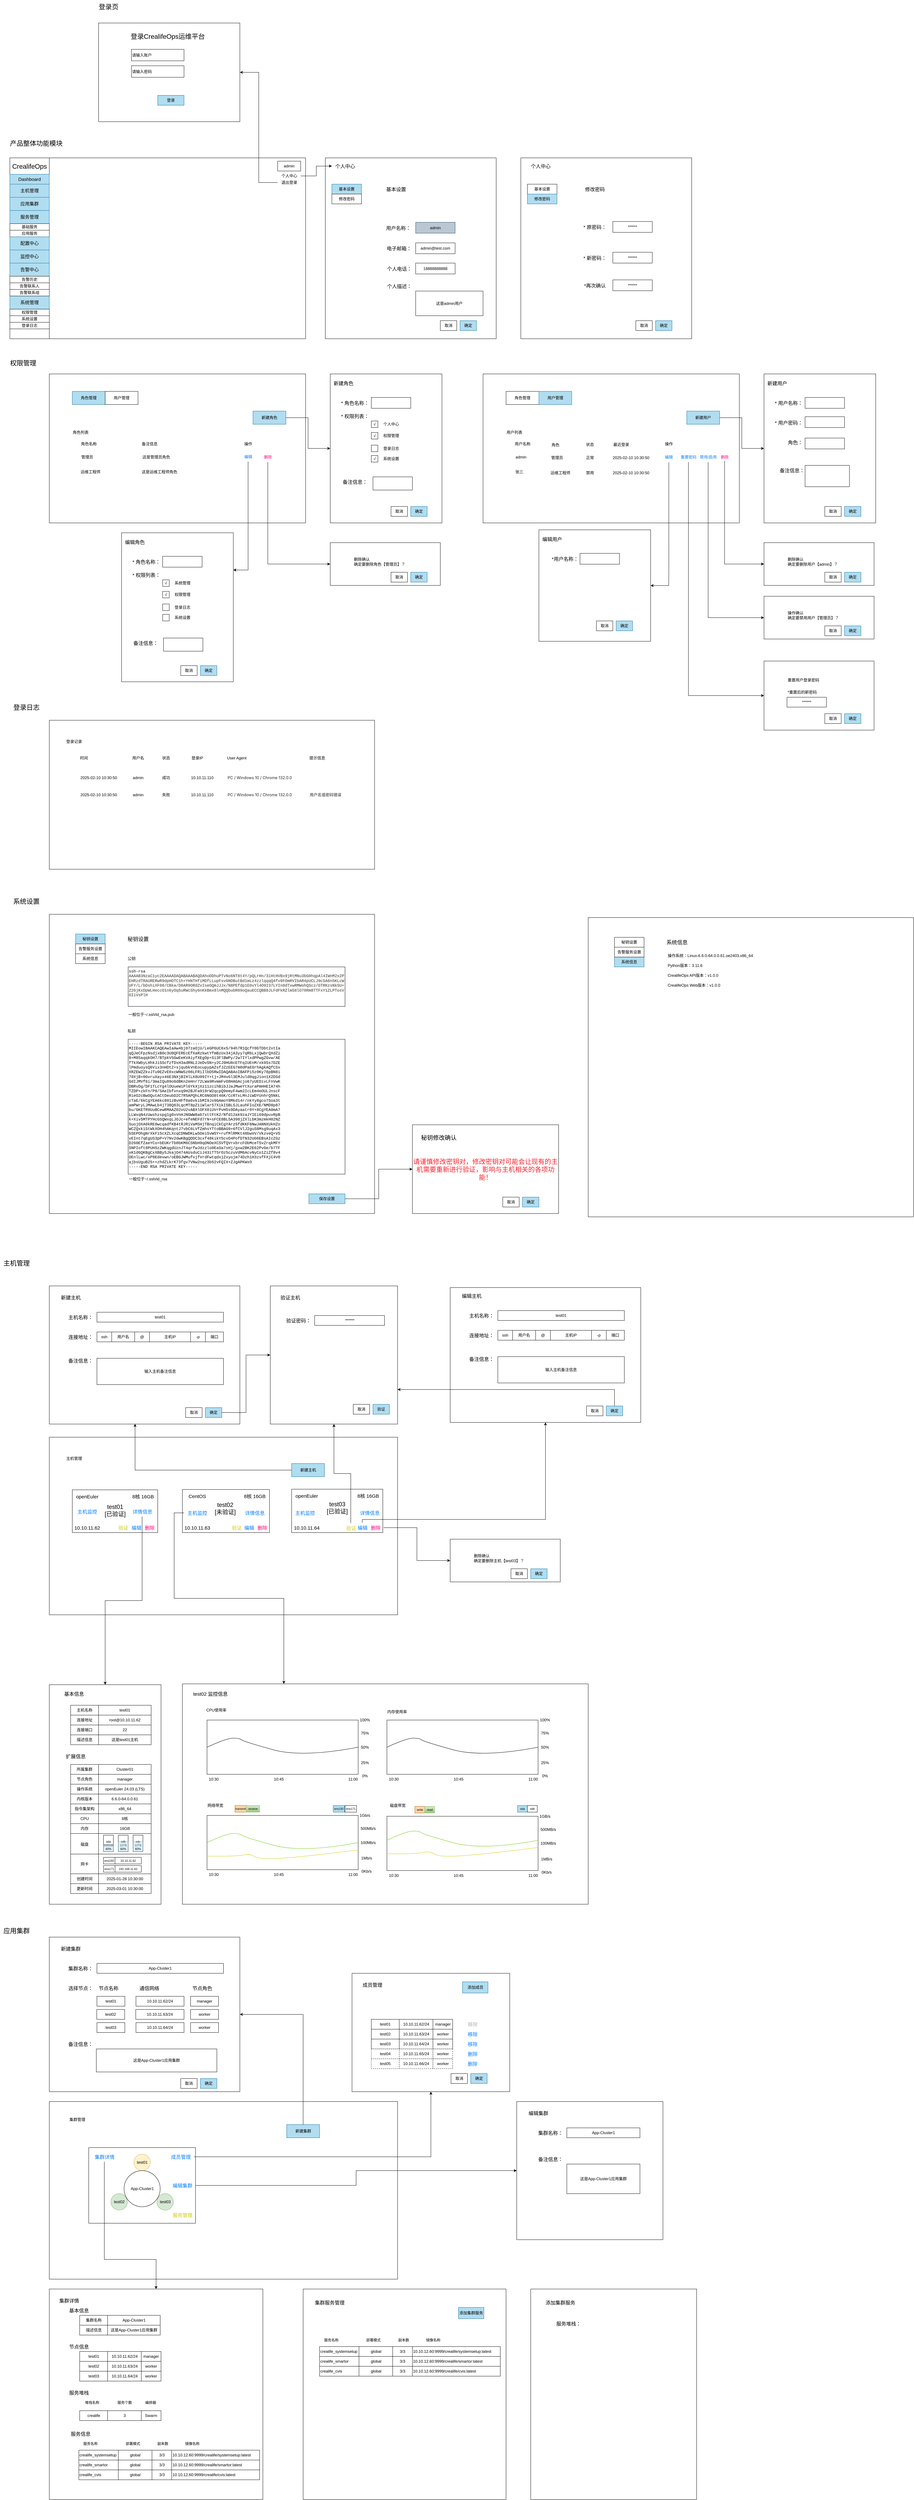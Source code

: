 <mxfile version="26.1.1">
  <diagram name="第 1 页" id="jSlEA7Z82A5dx9JD-4lL">
    <mxGraphModel dx="1476" dy="2213" grid="1" gridSize="10" guides="1" tooltips="1" connect="1" arrows="1" fold="1" page="1" pageScale="1" pageWidth="1169" pageHeight="827" math="0" shadow="0">
      <root>
        <mxCell id="0" />
        <mxCell id="1" parent="0" />
        <mxCell id="P7z-OZGvAiQnBAwZXuj_-1" value="" style="rounded=0;whiteSpace=wrap;html=1;" parent="1" vertex="1">
          <mxGeometry x="100" y="110" width="900" height="550" as="geometry" />
        </mxCell>
        <mxCell id="P7z-OZGvAiQnBAwZXuj_-2" value="&lt;font style=&quot;font-size: 20px;&quot;&gt;产品整体功能模块&lt;/font&gt;" style="text;html=1;align=center;verticalAlign=middle;resizable=0;points=[];autosize=1;strokeColor=none;fillColor=none;" parent="1" vertex="1">
          <mxGeometry x="90" y="45" width="180" height="40" as="geometry" />
        </mxCell>
        <mxCell id="P7z-OZGvAiQnBAwZXuj_-3" value="" style="rounded=0;whiteSpace=wrap;html=1;" parent="1" vertex="1">
          <mxGeometry x="100" y="110" width="120" height="550" as="geometry" />
        </mxCell>
        <mxCell id="P7z-OZGvAiQnBAwZXuj_-4" value="系统管理" style="rounded=0;whiteSpace=wrap;html=1;fillColor=#b1ddf0;strokeColor=#10739e;fontSize=14;" parent="1" vertex="1">
          <mxGeometry x="100" y="530" width="120" height="40" as="geometry" />
        </mxCell>
        <mxCell id="P7z-OZGvAiQnBAwZXuj_-5" value="权限管理" style="rounded=0;whiteSpace=wrap;html=1;" parent="1" vertex="1">
          <mxGeometry x="100" y="570" width="120" height="20" as="geometry" />
        </mxCell>
        <mxCell id="P7z-OZGvAiQnBAwZXuj_-6" value="系统设置" style="rounded=0;whiteSpace=wrap;html=1;" parent="1" vertex="1">
          <mxGeometry x="100" y="590" width="120" height="20" as="geometry" />
        </mxCell>
        <mxCell id="P7z-OZGvAiQnBAwZXuj_-7" value="&lt;font style=&quot;font-size: 20px;&quot;&gt;CrealifeOps&lt;/font&gt;" style="rounded=0;whiteSpace=wrap;html=1;" parent="1" vertex="1">
          <mxGeometry x="100" y="110" width="120" height="50" as="geometry" />
        </mxCell>
        <mxCell id="P7z-OZGvAiQnBAwZXuj_-8" value="Dashboard" style="rounded=0;whiteSpace=wrap;html=1;fillColor=#b1ddf0;strokeColor=#10739e;fontSize=14;" parent="1" vertex="1">
          <mxGeometry x="100" y="160" width="120" height="30" as="geometry" />
        </mxCell>
        <mxCell id="P7z-OZGvAiQnBAwZXuj_-10" value="主机管理" style="rounded=0;whiteSpace=wrap;html=1;fillColor=#b1ddf0;strokeColor=#10739e;fontSize=14;" parent="1" vertex="1">
          <mxGeometry x="100" y="190" width="120" height="40" as="geometry" />
        </mxCell>
        <mxCell id="P7z-OZGvAiQnBAwZXuj_-11" value="应用集群" style="rounded=0;whiteSpace=wrap;html=1;fillColor=#b1ddf0;strokeColor=#10739e;fontSize=14;" parent="1" vertex="1">
          <mxGeometry x="100" y="230" width="120" height="40" as="geometry" />
        </mxCell>
        <mxCell id="P7z-OZGvAiQnBAwZXuj_-12" value="服务管理" style="rounded=0;whiteSpace=wrap;html=1;fillColor=#b1ddf0;strokeColor=#10739e;fontSize=14;" parent="1" vertex="1">
          <mxGeometry x="100" y="270" width="120" height="40" as="geometry" />
        </mxCell>
        <mxCell id="P7z-OZGvAiQnBAwZXuj_-13" value="基础服务" style="rounded=0;whiteSpace=wrap;html=1;" parent="1" vertex="1">
          <mxGeometry x="100" y="310" width="120" height="20" as="geometry" />
        </mxCell>
        <mxCell id="P7z-OZGvAiQnBAwZXuj_-14" value="应用服务" style="rounded=0;whiteSpace=wrap;html=1;" parent="1" vertex="1">
          <mxGeometry x="100" y="330" width="120" height="20" as="geometry" />
        </mxCell>
        <mxCell id="P7z-OZGvAiQnBAwZXuj_-16" value="监控中心" style="rounded=0;whiteSpace=wrap;html=1;fillColor=#b1ddf0;strokeColor=#10739e;fontSize=14;" parent="1" vertex="1">
          <mxGeometry x="100" y="390" width="120" height="40" as="geometry" />
        </mxCell>
        <mxCell id="P7z-OZGvAiQnBAwZXuj_-17" value="配置中心" style="rounded=0;whiteSpace=wrap;html=1;fillColor=#b1ddf0;strokeColor=#10739e;fontSize=14;" parent="1" vertex="1">
          <mxGeometry x="100" y="350" width="120" height="40" as="geometry" />
        </mxCell>
        <mxCell id="P7z-OZGvAiQnBAwZXuj_-18" value="告警中心" style="rounded=0;whiteSpace=wrap;html=1;fillColor=#b1ddf0;strokeColor=#10739e;fontSize=14;" parent="1" vertex="1">
          <mxGeometry x="100" y="430" width="120" height="40" as="geometry" />
        </mxCell>
        <mxCell id="P7z-OZGvAiQnBAwZXuj_-19" value="告警历史" style="rounded=0;whiteSpace=wrap;html=1;" parent="1" vertex="1">
          <mxGeometry x="100" y="470" width="120" height="20" as="geometry" />
        </mxCell>
        <mxCell id="P7z-OZGvAiQnBAwZXuj_-20" value="告警联系人" style="rounded=0;whiteSpace=wrap;html=1;" parent="1" vertex="1">
          <mxGeometry x="100" y="490" width="120" height="20" as="geometry" />
        </mxCell>
        <mxCell id="P7z-OZGvAiQnBAwZXuj_-21" value="告警联系组" style="rounded=0;whiteSpace=wrap;html=1;" parent="1" vertex="1">
          <mxGeometry x="100" y="510" width="120" height="20" as="geometry" />
        </mxCell>
        <mxCell id="P7z-OZGvAiQnBAwZXuj_-22" value="登录日志" style="rounded=0;whiteSpace=wrap;html=1;" parent="1" vertex="1">
          <mxGeometry x="100" y="610" width="120" height="20" as="geometry" />
        </mxCell>
        <mxCell id="P7z-OZGvAiQnBAwZXuj_-23" value="权限管理" style="text;html=1;align=center;verticalAlign=middle;resizable=0;points=[];autosize=1;strokeColor=none;fillColor=none;fontSize=20;" parent="1" vertex="1">
          <mxGeometry x="90" y="713" width="100" height="40" as="geometry" />
        </mxCell>
        <mxCell id="P7z-OZGvAiQnBAwZXuj_-24" value="" style="rounded=0;whiteSpace=wrap;html=1;" parent="1" vertex="1">
          <mxGeometry x="220" y="767" width="780" height="453" as="geometry" />
        </mxCell>
        <mxCell id="P7z-OZGvAiQnBAwZXuj_-25" value="角色管理" style="rounded=0;whiteSpace=wrap;html=1;fillColor=#b1ddf0;strokeColor=#10739e;" parent="1" vertex="1">
          <mxGeometry x="290" y="820" width="100" height="40" as="geometry" />
        </mxCell>
        <mxCell id="P7z-OZGvAiQnBAwZXuj_-26" value="用户管理" style="rounded=0;whiteSpace=wrap;html=1;" parent="1" vertex="1">
          <mxGeometry x="390" y="820" width="100" height="40" as="geometry" />
        </mxCell>
        <mxCell id="P7z-OZGvAiQnBAwZXuj_-31" style="edgeStyle=orthogonalEdgeStyle;rounded=0;orthogonalLoop=1;jettySize=auto;html=1;exitX=1;exitY=0.5;exitDx=0;exitDy=0;entryX=0;entryY=0.5;entryDx=0;entryDy=0;" parent="1" source="P7z-OZGvAiQnBAwZXuj_-27" target="P7z-OZGvAiQnBAwZXuj_-28" edge="1">
          <mxGeometry relative="1" as="geometry" />
        </mxCell>
        <mxCell id="P7z-OZGvAiQnBAwZXuj_-27" value="新建角色" style="rounded=0;whiteSpace=wrap;html=1;fillColor=#b1ddf0;strokeColor=#10739e;" parent="1" vertex="1">
          <mxGeometry x="840" y="880" width="100" height="40" as="geometry" />
        </mxCell>
        <mxCell id="P7z-OZGvAiQnBAwZXuj_-28" value="" style="rounded=0;whiteSpace=wrap;html=1;" parent="1" vertex="1">
          <mxGeometry x="1075" y="767" width="340" height="453" as="geometry" />
        </mxCell>
        <mxCell id="P7z-OZGvAiQnBAwZXuj_-30" value="&lt;font style=&quot;font-size: 15px;&quot;&gt;新建角色&lt;/font&gt;" style="text;html=1;align=center;verticalAlign=middle;resizable=0;points=[];autosize=1;strokeColor=none;fillColor=none;" parent="1" vertex="1">
          <mxGeometry x="1075" y="780" width="80" height="30" as="geometry" />
        </mxCell>
        <mxCell id="P7z-OZGvAiQnBAwZXuj_-32" value="&lt;font style=&quot;font-size: 15px;&quot;&gt;* 角色名称：&lt;/font&gt;" style="text;html=1;align=center;verticalAlign=middle;resizable=0;points=[];autosize=1;strokeColor=none;fillColor=none;" parent="1" vertex="1">
          <mxGeometry x="1095" y="840" width="110" height="30" as="geometry" />
        </mxCell>
        <mxCell id="P7z-OZGvAiQnBAwZXuj_-33" value="" style="rounded=0;whiteSpace=wrap;html=1;" parent="1" vertex="1">
          <mxGeometry x="1200" y="838.5" width="120" height="33" as="geometry" />
        </mxCell>
        <mxCell id="P7z-OZGvAiQnBAwZXuj_-34" value="&lt;font style=&quot;font-size: 15px;&quot;&gt;备注信息：&lt;/font&gt;" style="text;html=1;align=center;verticalAlign=middle;resizable=0;points=[];autosize=1;strokeColor=none;fillColor=none;" parent="1" vertex="1">
          <mxGeometry x="1100" y="1080" width="100" height="30" as="geometry" />
        </mxCell>
        <mxCell id="P7z-OZGvAiQnBAwZXuj_-35" value="" style="rounded=0;whiteSpace=wrap;html=1;" parent="1" vertex="1">
          <mxGeometry x="1205" y="1080" width="120" height="40" as="geometry" />
        </mxCell>
        <mxCell id="P7z-OZGvAiQnBAwZXuj_-36" value="&lt;font style=&quot;font-size: 15px;&quot;&gt;* 权限列表：&lt;/font&gt;" style="text;html=1;align=center;verticalAlign=middle;resizable=0;points=[];autosize=1;strokeColor=none;fillColor=none;" parent="1" vertex="1">
          <mxGeometry x="1095" y="880" width="110" height="30" as="geometry" />
        </mxCell>
        <mxCell id="P7z-OZGvAiQnBAwZXuj_-37" value="√" style="whiteSpace=wrap;html=1;aspect=fixed;" parent="1" vertex="1">
          <mxGeometry x="1200" y="910" width="20" height="20" as="geometry" />
        </mxCell>
        <mxCell id="P7z-OZGvAiQnBAwZXuj_-38" value="个人中心" style="text;html=1;align=center;verticalAlign=middle;resizable=0;points=[];autosize=1;strokeColor=none;fillColor=none;" parent="1" vertex="1">
          <mxGeometry x="1225" y="905" width="70" height="30" as="geometry" />
        </mxCell>
        <mxCell id="P7z-OZGvAiQnBAwZXuj_-39" value="√" style="whiteSpace=wrap;html=1;aspect=fixed;" parent="1" vertex="1">
          <mxGeometry x="1200" y="945" width="20" height="20" as="geometry" />
        </mxCell>
        <mxCell id="P7z-OZGvAiQnBAwZXuj_-40" value="权限管理" style="text;html=1;align=center;verticalAlign=middle;resizable=0;points=[];autosize=1;strokeColor=none;fillColor=none;" parent="1" vertex="1">
          <mxGeometry x="1225" y="940" width="70" height="30" as="geometry" />
        </mxCell>
        <mxCell id="P7z-OZGvAiQnBAwZXuj_-41" value="" style="whiteSpace=wrap;html=1;aspect=fixed;" parent="1" vertex="1">
          <mxGeometry x="1200" y="983.5" width="20" height="20" as="geometry" />
        </mxCell>
        <mxCell id="P7z-OZGvAiQnBAwZXuj_-42" value="登录日志" style="text;html=1;align=center;verticalAlign=middle;resizable=0;points=[];autosize=1;strokeColor=none;fillColor=none;" parent="1" vertex="1">
          <mxGeometry x="1225" y="978.5" width="70" height="30" as="geometry" />
        </mxCell>
        <mxCell id="P7z-OZGvAiQnBAwZXuj_-43" value="√" style="whiteSpace=wrap;html=1;aspect=fixed;" parent="1" vertex="1">
          <mxGeometry x="1200" y="1015" width="20" height="20" as="geometry" />
        </mxCell>
        <mxCell id="P7z-OZGvAiQnBAwZXuj_-44" value="系统设置" style="text;html=1;align=center;verticalAlign=middle;resizable=0;points=[];autosize=1;strokeColor=none;fillColor=none;" parent="1" vertex="1">
          <mxGeometry x="1225" y="1010" width="70" height="30" as="geometry" />
        </mxCell>
        <mxCell id="P7z-OZGvAiQnBAwZXuj_-47" value="&lt;font&gt;角色列表&lt;/font&gt;" style="text;html=1;align=center;verticalAlign=middle;resizable=0;points=[];autosize=1;strokeColor=none;fillColor=none;" parent="1" vertex="1">
          <mxGeometry x="280" y="930" width="70" height="30" as="geometry" />
        </mxCell>
        <mxCell id="P7z-OZGvAiQnBAwZXuj_-49" value="角色名称" style="text;html=1;align=center;verticalAlign=middle;resizable=0;points=[];autosize=1;strokeColor=none;fillColor=none;" parent="1" vertex="1">
          <mxGeometry x="305" y="965" width="70" height="30" as="geometry" />
        </mxCell>
        <mxCell id="P7z-OZGvAiQnBAwZXuj_-50" value="备注信息" style="text;html=1;align=center;verticalAlign=middle;resizable=0;points=[];autosize=1;strokeColor=none;fillColor=none;" parent="1" vertex="1">
          <mxGeometry x="490" y="965" width="70" height="30" as="geometry" />
        </mxCell>
        <mxCell id="P7z-OZGvAiQnBAwZXuj_-51" value="操作" style="text;html=1;align=center;verticalAlign=middle;resizable=0;points=[];autosize=1;strokeColor=none;fillColor=none;" parent="1" vertex="1">
          <mxGeometry x="800" y="965" width="50" height="30" as="geometry" />
        </mxCell>
        <mxCell id="P7z-OZGvAiQnBAwZXuj_-52" value="管理员" style="text;html=1;align=center;verticalAlign=middle;resizable=0;points=[];autosize=1;strokeColor=none;fillColor=none;" parent="1" vertex="1">
          <mxGeometry x="305" y="1005" width="60" height="30" as="geometry" />
        </mxCell>
        <mxCell id="P7z-OZGvAiQnBAwZXuj_-53" value="运维工程师" style="text;html=1;align=center;verticalAlign=middle;resizable=0;points=[];autosize=1;strokeColor=none;fillColor=none;" parent="1" vertex="1">
          <mxGeometry x="305" y="1050" width="80" height="30" as="geometry" />
        </mxCell>
        <mxCell id="P7z-OZGvAiQnBAwZXuj_-54" value="这是管理员角色" style="text;html=1;align=center;verticalAlign=middle;resizable=0;points=[];autosize=1;strokeColor=none;fillColor=none;" parent="1" vertex="1">
          <mxGeometry x="490" y="1005" width="110" height="30" as="geometry" />
        </mxCell>
        <mxCell id="P7z-OZGvAiQnBAwZXuj_-55" value="这是运维工程师角色" style="text;html=1;align=center;verticalAlign=middle;resizable=0;points=[];autosize=1;strokeColor=none;fillColor=none;" parent="1" vertex="1">
          <mxGeometry x="490" y="1050" width="130" height="30" as="geometry" />
        </mxCell>
        <mxCell id="P7z-OZGvAiQnBAwZXuj_-75" style="edgeStyle=orthogonalEdgeStyle;rounded=0;orthogonalLoop=1;jettySize=auto;html=1;entryX=1;entryY=0.25;entryDx=0;entryDy=0;" parent="1" source="P7z-OZGvAiQnBAwZXuj_-56" target="P7z-OZGvAiQnBAwZXuj_-58" edge="1">
          <mxGeometry relative="1" as="geometry">
            <Array as="points">
              <mxPoint x="825" y="1363" />
            </Array>
          </mxGeometry>
        </mxCell>
        <mxCell id="P7z-OZGvAiQnBAwZXuj_-56" value="编辑" style="text;html=1;align=center;verticalAlign=middle;resizable=0;points=[];autosize=1;strokeColor=none;fillColor=none;fontColor=#007FFF;" parent="1" vertex="1">
          <mxGeometry x="800" y="1003.5" width="50" height="30" as="geometry" />
        </mxCell>
        <mxCell id="P7z-OZGvAiQnBAwZXuj_-81" style="edgeStyle=orthogonalEdgeStyle;rounded=0;orthogonalLoop=1;jettySize=auto;html=1;entryX=0;entryY=0.5;entryDx=0;entryDy=0;" parent="1" source="P7z-OZGvAiQnBAwZXuj_-57" target="P7z-OZGvAiQnBAwZXuj_-80" edge="1">
          <mxGeometry relative="1" as="geometry">
            <Array as="points">
              <mxPoint x="885" y="1345" />
            </Array>
          </mxGeometry>
        </mxCell>
        <mxCell id="P7z-OZGvAiQnBAwZXuj_-57" value="删除" style="text;html=1;align=center;verticalAlign=middle;resizable=0;points=[];autosize=1;strokeColor=none;fillColor=none;fontColor=#FF0080;" parent="1" vertex="1">
          <mxGeometry x="860" y="1005" width="50" height="30" as="geometry" />
        </mxCell>
        <mxCell id="P7z-OZGvAiQnBAwZXuj_-58" value="" style="rounded=0;whiteSpace=wrap;html=1;" parent="1" vertex="1">
          <mxGeometry x="440" y="1250" width="340" height="453" as="geometry" />
        </mxCell>
        <mxCell id="P7z-OZGvAiQnBAwZXuj_-59" value="&lt;font style=&quot;font-size: 15px;&quot;&gt;编辑角色&lt;/font&gt;" style="text;html=1;align=center;verticalAlign=middle;resizable=0;points=[];autosize=1;strokeColor=none;fillColor=none;" parent="1" vertex="1">
          <mxGeometry x="440" y="1263" width="80" height="30" as="geometry" />
        </mxCell>
        <mxCell id="P7z-OZGvAiQnBAwZXuj_-60" value="&lt;font style=&quot;font-size: 15px;&quot;&gt;* 角色名称：&lt;/font&gt;" style="text;html=1;align=center;verticalAlign=middle;resizable=0;points=[];autosize=1;strokeColor=none;fillColor=none;" parent="1" vertex="1">
          <mxGeometry x="460" y="1323" width="110" height="30" as="geometry" />
        </mxCell>
        <mxCell id="P7z-OZGvAiQnBAwZXuj_-61" value="" style="rounded=0;whiteSpace=wrap;html=1;" parent="1" vertex="1">
          <mxGeometry x="565" y="1321.5" width="120" height="33" as="geometry" />
        </mxCell>
        <mxCell id="P7z-OZGvAiQnBAwZXuj_-62" value="&lt;font style=&quot;font-size: 15px;&quot;&gt;备注信息：&lt;/font&gt;" style="text;html=1;align=center;verticalAlign=middle;resizable=0;points=[];autosize=1;strokeColor=none;fillColor=none;" parent="1" vertex="1">
          <mxGeometry x="462.5" y="1570" width="100" height="30" as="geometry" />
        </mxCell>
        <mxCell id="P7z-OZGvAiQnBAwZXuj_-63" value="" style="rounded=0;whiteSpace=wrap;html=1;" parent="1" vertex="1">
          <mxGeometry x="567.5" y="1570" width="120" height="40" as="geometry" />
        </mxCell>
        <mxCell id="P7z-OZGvAiQnBAwZXuj_-64" value="&lt;font style=&quot;font-size: 15px;&quot;&gt;* 权限列表：&lt;/font&gt;" style="text;html=1;align=center;verticalAlign=middle;resizable=0;points=[];autosize=1;strokeColor=none;fillColor=none;" parent="1" vertex="1">
          <mxGeometry x="460" y="1363" width="110" height="30" as="geometry" />
        </mxCell>
        <mxCell id="P7z-OZGvAiQnBAwZXuj_-65" value="√" style="whiteSpace=wrap;html=1;aspect=fixed;" parent="1" vertex="1">
          <mxGeometry x="565" y="1393" width="20" height="20" as="geometry" />
        </mxCell>
        <mxCell id="P7z-OZGvAiQnBAwZXuj_-66" value="系统管理" style="text;html=1;align=center;verticalAlign=middle;resizable=0;points=[];autosize=1;strokeColor=none;fillColor=none;" parent="1" vertex="1">
          <mxGeometry x="590" y="1388" width="70" height="30" as="geometry" />
        </mxCell>
        <mxCell id="P7z-OZGvAiQnBAwZXuj_-67" value="√" style="whiteSpace=wrap;html=1;aspect=fixed;" parent="1" vertex="1">
          <mxGeometry x="565" y="1428" width="20" height="20" as="geometry" />
        </mxCell>
        <mxCell id="P7z-OZGvAiQnBAwZXuj_-68" value="权限管理" style="text;html=1;align=center;verticalAlign=middle;resizable=0;points=[];autosize=1;strokeColor=none;fillColor=none;" parent="1" vertex="1">
          <mxGeometry x="590" y="1423" width="70" height="30" as="geometry" />
        </mxCell>
        <mxCell id="P7z-OZGvAiQnBAwZXuj_-69" value="" style="whiteSpace=wrap;html=1;aspect=fixed;" parent="1" vertex="1">
          <mxGeometry x="565" y="1466.5" width="20" height="20" as="geometry" />
        </mxCell>
        <mxCell id="P7z-OZGvAiQnBAwZXuj_-70" value="登录日志" style="text;html=1;align=center;verticalAlign=middle;resizable=0;points=[];autosize=1;strokeColor=none;fillColor=none;" parent="1" vertex="1">
          <mxGeometry x="590" y="1461.5" width="70" height="30" as="geometry" />
        </mxCell>
        <mxCell id="P7z-OZGvAiQnBAwZXuj_-71" value="" style="whiteSpace=wrap;html=1;aspect=fixed;" parent="1" vertex="1">
          <mxGeometry x="565" y="1498" width="20" height="20" as="geometry" />
        </mxCell>
        <mxCell id="P7z-OZGvAiQnBAwZXuj_-72" value="系统设置" style="text;html=1;align=center;verticalAlign=middle;resizable=0;points=[];autosize=1;strokeColor=none;fillColor=none;" parent="1" vertex="1">
          <mxGeometry x="590" y="1493" width="70" height="30" as="geometry" />
        </mxCell>
        <mxCell id="P7z-OZGvAiQnBAwZXuj_-76" value="取消" style="rounded=0;whiteSpace=wrap;html=1;" parent="1" vertex="1">
          <mxGeometry x="1260" y="1170" width="50" height="30" as="geometry" />
        </mxCell>
        <mxCell id="P7z-OZGvAiQnBAwZXuj_-77" value="确定" style="rounded=0;whiteSpace=wrap;html=1;fillColor=#b1ddf0;strokeColor=#10739e;" parent="1" vertex="1">
          <mxGeometry x="1320" y="1170" width="50" height="30" as="geometry" />
        </mxCell>
        <mxCell id="P7z-OZGvAiQnBAwZXuj_-78" value="取消" style="rounded=0;whiteSpace=wrap;html=1;" parent="1" vertex="1">
          <mxGeometry x="620" y="1654" width="50" height="30" as="geometry" />
        </mxCell>
        <mxCell id="P7z-OZGvAiQnBAwZXuj_-79" value="确定" style="rounded=0;whiteSpace=wrap;html=1;fillColor=#b1ddf0;strokeColor=#10739e;" parent="1" vertex="1">
          <mxGeometry x="680" y="1654" width="50" height="30" as="geometry" />
        </mxCell>
        <mxCell id="P7z-OZGvAiQnBAwZXuj_-80" value="" style="rounded=0;whiteSpace=wrap;html=1;" parent="1" vertex="1">
          <mxGeometry x="1075" y="1280" width="335" height="130" as="geometry" />
        </mxCell>
        <mxCell id="P7z-OZGvAiQnBAwZXuj_-82" value="删除确认&lt;div&gt;确定要删除角色【管理员】？&lt;/div&gt;" style="text;html=1;align=left;verticalAlign=middle;resizable=0;points=[];autosize=1;strokeColor=none;fillColor=none;" parent="1" vertex="1">
          <mxGeometry x="1145" y="1318" width="180" height="40" as="geometry" />
        </mxCell>
        <mxCell id="P7z-OZGvAiQnBAwZXuj_-83" value="取消" style="rounded=0;whiteSpace=wrap;html=1;" parent="1" vertex="1">
          <mxGeometry x="1260" y="1370" width="50" height="30" as="geometry" />
        </mxCell>
        <mxCell id="P7z-OZGvAiQnBAwZXuj_-84" value="确定" style="rounded=0;whiteSpace=wrap;html=1;fillColor=#b1ddf0;strokeColor=#10739e;" parent="1" vertex="1">
          <mxGeometry x="1320" y="1370" width="50" height="30" as="geometry" />
        </mxCell>
        <mxCell id="P7z-OZGvAiQnBAwZXuj_-86" value="" style="rounded=0;whiteSpace=wrap;html=1;" parent="1" vertex="1">
          <mxGeometry x="1060" y="110" width="520" height="550" as="geometry" />
        </mxCell>
        <mxCell id="P7z-OZGvAiQnBAwZXuj_-88" value="&lt;font style=&quot;font-size: 15px;&quot;&gt;个人中心&lt;/font&gt;" style="text;html=1;align=center;verticalAlign=middle;resizable=0;points=[];autosize=1;strokeColor=none;fillColor=none;" parent="1" vertex="1">
          <mxGeometry x="1080" y="120" width="80" height="30" as="geometry" />
        </mxCell>
        <mxCell id="P7z-OZGvAiQnBAwZXuj_-89" value="&lt;font style=&quot;font-size: 15px;&quot;&gt;&amp;nbsp;用户名称：&lt;/font&gt;" style="text;html=1;align=center;verticalAlign=middle;resizable=0;points=[];autosize=1;strokeColor=none;fillColor=none;" parent="1" vertex="1">
          <mxGeometry x="1230" y="307.5" width="100" height="30" as="geometry" />
        </mxCell>
        <mxCell id="P7z-OZGvAiQnBAwZXuj_-90" value="admin" style="rounded=0;whiteSpace=wrap;html=1;fillColor=#bac8d3;strokeColor=#23445d;" parent="1" vertex="1">
          <mxGeometry x="1335" y="306" width="120" height="33" as="geometry" />
        </mxCell>
        <mxCell id="P7z-OZGvAiQnBAwZXuj_-93" value="&lt;font style=&quot;font-size: 15px;&quot;&gt;&amp;nbsp; 电子邮箱：&lt;/font&gt;" style="text;html=1;align=center;verticalAlign=middle;resizable=0;points=[];autosize=1;strokeColor=none;fillColor=none;" parent="1" vertex="1">
          <mxGeometry x="1225" y="370" width="110" height="30" as="geometry" />
        </mxCell>
        <mxCell id="P7z-OZGvAiQnBAwZXuj_-94" value="admin@test.com" style="rounded=0;whiteSpace=wrap;html=1;" parent="1" vertex="1">
          <mxGeometry x="1335" y="368.5" width="120" height="33" as="geometry" />
        </mxCell>
        <mxCell id="P7z-OZGvAiQnBAwZXuj_-95" value="&lt;span style=&quot;font-size: 15px;&quot;&gt;个人电话：&lt;/span&gt;" style="text;html=1;align=center;verticalAlign=middle;resizable=0;points=[];autosize=1;strokeColor=none;fillColor=none;" parent="1" vertex="1">
          <mxGeometry x="1235" y="431.5" width="100" height="30" as="geometry" />
        </mxCell>
        <mxCell id="P7z-OZGvAiQnBAwZXuj_-96" value="18888888888" style="rounded=0;whiteSpace=wrap;html=1;" parent="1" vertex="1">
          <mxGeometry x="1335" y="430" width="120" height="33" as="geometry" />
        </mxCell>
        <mxCell id="P7z-OZGvAiQnBAwZXuj_-97" value="取消" style="rounded=0;whiteSpace=wrap;html=1;" parent="1" vertex="1">
          <mxGeometry x="1410" y="605" width="50" height="30" as="geometry" />
        </mxCell>
        <mxCell id="P7z-OZGvAiQnBAwZXuj_-98" value="确定" style="rounded=0;whiteSpace=wrap;html=1;fillColor=#b1ddf0;strokeColor=#10739e;" parent="1" vertex="1">
          <mxGeometry x="1470" y="605" width="50" height="30" as="geometry" />
        </mxCell>
        <mxCell id="P7z-OZGvAiQnBAwZXuj_-99" value="&lt;span style=&quot;text-wrap-mode: nowrap;&quot;&gt;admin&lt;/span&gt;" style="rounded=0;whiteSpace=wrap;html=1;" parent="1" vertex="1">
          <mxGeometry x="915" y="120" width="70" height="30" as="geometry" />
        </mxCell>
        <mxCell id="P7z-OZGvAiQnBAwZXuj_-104" value="" style="edgeStyle=orthogonalEdgeStyle;rounded=0;orthogonalLoop=1;jettySize=auto;html=1;" parent="1" source="P7z-OZGvAiQnBAwZXuj_-102" target="P7z-OZGvAiQnBAwZXuj_-88" edge="1">
          <mxGeometry relative="1" as="geometry" />
        </mxCell>
        <mxCell id="P7z-OZGvAiQnBAwZXuj_-102" value="个人中心" style="text;html=1;align=center;verticalAlign=middle;resizable=0;points=[];autosize=1;strokeColor=none;fillColor=none;" parent="1" vertex="1">
          <mxGeometry x="915" y="150" width="70" height="30" as="geometry" />
        </mxCell>
        <mxCell id="P7z-OZGvAiQnBAwZXuj_-137" style="edgeStyle=orthogonalEdgeStyle;rounded=0;orthogonalLoop=1;jettySize=auto;html=1;entryX=1;entryY=0.5;entryDx=0;entryDy=0;" parent="1" source="P7z-OZGvAiQnBAwZXuj_-103" target="P7z-OZGvAiQnBAwZXuj_-131" edge="1">
          <mxGeometry relative="1" as="geometry" />
        </mxCell>
        <mxCell id="P7z-OZGvAiQnBAwZXuj_-103" value="退出登录" style="text;html=1;align=center;verticalAlign=middle;resizable=0;points=[];autosize=1;strokeColor=none;fillColor=none;" parent="1" vertex="1">
          <mxGeometry x="915" y="170" width="70" height="30" as="geometry" />
        </mxCell>
        <mxCell id="P7z-OZGvAiQnBAwZXuj_-105" value="基本设置" style="rounded=0;whiteSpace=wrap;html=1;fillColor=#b1ddf0;strokeColor=#10739e;" parent="1" vertex="1">
          <mxGeometry x="1080" y="190" width="90" height="30" as="geometry" />
        </mxCell>
        <mxCell id="P7z-OZGvAiQnBAwZXuj_-106" value="修改密码" style="rounded=0;whiteSpace=wrap;html=1;" parent="1" vertex="1">
          <mxGeometry x="1080" y="220" width="90" height="30" as="geometry" />
        </mxCell>
        <mxCell id="P7z-OZGvAiQnBAwZXuj_-108" value="" style="rounded=0;whiteSpace=wrap;html=1;" parent="1" vertex="1">
          <mxGeometry x="1655" y="110" width="520" height="550" as="geometry" />
        </mxCell>
        <mxCell id="P7z-OZGvAiQnBAwZXuj_-109" value="&lt;font style=&quot;font-size: 15px;&quot;&gt;个人中心&lt;/font&gt;" style="text;html=1;align=center;verticalAlign=middle;resizable=0;points=[];autosize=1;strokeColor=none;fillColor=none;" parent="1" vertex="1">
          <mxGeometry x="1675" y="120" width="80" height="30" as="geometry" />
        </mxCell>
        <mxCell id="P7z-OZGvAiQnBAwZXuj_-112" value="&lt;font style=&quot;font-size: 15px;&quot;&gt;* 原密码：&lt;/font&gt;" style="text;html=1;align=center;verticalAlign=middle;resizable=0;points=[];autosize=1;strokeColor=none;fillColor=none;" parent="1" vertex="1">
          <mxGeometry x="1835" y="305" width="90" height="30" as="geometry" />
        </mxCell>
        <mxCell id="P7z-OZGvAiQnBAwZXuj_-113" value="******" style="rounded=0;whiteSpace=wrap;html=1;" parent="1" vertex="1">
          <mxGeometry x="1935" y="303.5" width="120" height="33" as="geometry" />
        </mxCell>
        <mxCell id="P7z-OZGvAiQnBAwZXuj_-118" value="取消" style="rounded=0;whiteSpace=wrap;html=1;" parent="1" vertex="1">
          <mxGeometry x="2005" y="605" width="50" height="30" as="geometry" />
        </mxCell>
        <mxCell id="P7z-OZGvAiQnBAwZXuj_-119" value="确定" style="rounded=0;whiteSpace=wrap;html=1;fillColor=#b1ddf0;strokeColor=#10739e;" parent="1" vertex="1">
          <mxGeometry x="2065" y="605" width="50" height="30" as="geometry" />
        </mxCell>
        <mxCell id="P7z-OZGvAiQnBAwZXuj_-121" value="基本设置" style="rounded=0;whiteSpace=wrap;html=1;" parent="1" vertex="1">
          <mxGeometry x="1675" y="190" width="90" height="30" as="geometry" />
        </mxCell>
        <mxCell id="P7z-OZGvAiQnBAwZXuj_-122" value="修改密码" style="rounded=0;whiteSpace=wrap;html=1;fillColor=#b1ddf0;strokeColor=#10739e;" parent="1" vertex="1">
          <mxGeometry x="1675" y="220" width="90" height="30" as="geometry" />
        </mxCell>
        <mxCell id="P7z-OZGvAiQnBAwZXuj_-123" value="&lt;font style=&quot;font-size: 15px;&quot;&gt;基本设置&lt;/font&gt;" style="text;html=1;align=center;verticalAlign=middle;resizable=0;points=[];autosize=1;strokeColor=none;fillColor=none;" parent="1" vertex="1">
          <mxGeometry x="1235" y="190" width="80" height="30" as="geometry" />
        </mxCell>
        <mxCell id="P7z-OZGvAiQnBAwZXuj_-124" value="&lt;font style=&quot;font-size: 15px;&quot;&gt;修改密码&lt;/font&gt;" style="text;html=1;align=center;verticalAlign=middle;resizable=0;points=[];autosize=1;strokeColor=none;fillColor=none;" parent="1" vertex="1">
          <mxGeometry x="1840" y="190" width="80" height="30" as="geometry" />
        </mxCell>
        <mxCell id="P7z-OZGvAiQnBAwZXuj_-125" value="&lt;font style=&quot;font-size: 15px;&quot;&gt;* 新密码：&lt;/font&gt;" style="text;html=1;align=center;verticalAlign=middle;resizable=0;points=[];autosize=1;strokeColor=none;fillColor=none;" parent="1" vertex="1">
          <mxGeometry x="1835" y="398.5" width="90" height="30" as="geometry" />
        </mxCell>
        <mxCell id="P7z-OZGvAiQnBAwZXuj_-126" value="******" style="rounded=0;whiteSpace=wrap;html=1;" parent="1" vertex="1">
          <mxGeometry x="1935" y="397" width="120" height="33" as="geometry" />
        </mxCell>
        <mxCell id="P7z-OZGvAiQnBAwZXuj_-127" value="&lt;font style=&quot;font-size: 15px;&quot;&gt;*再次确认&lt;/font&gt;" style="text;html=1;align=center;verticalAlign=middle;resizable=0;points=[];autosize=1;strokeColor=none;fillColor=none;" parent="1" vertex="1">
          <mxGeometry x="1835" y="482.5" width="90" height="30" as="geometry" />
        </mxCell>
        <mxCell id="P7z-OZGvAiQnBAwZXuj_-128" value="******" style="rounded=0;whiteSpace=wrap;html=1;" parent="1" vertex="1">
          <mxGeometry x="1935" y="481" width="120" height="33" as="geometry" />
        </mxCell>
        <mxCell id="P7z-OZGvAiQnBAwZXuj_-131" value="" style="rounded=0;whiteSpace=wrap;html=1;" parent="1" vertex="1">
          <mxGeometry x="370" y="-300" width="430" height="300" as="geometry" />
        </mxCell>
        <mxCell id="P7z-OZGvAiQnBAwZXuj_-132" value="&lt;font style=&quot;font-size: 20px;&quot;&gt;登录页&lt;/font&gt;" style="text;html=1;align=center;verticalAlign=middle;resizable=0;points=[];autosize=1;strokeColor=none;fillColor=none;" parent="1" vertex="1">
          <mxGeometry x="360" y="-370" width="80" height="40" as="geometry" />
        </mxCell>
        <mxCell id="P7z-OZGvAiQnBAwZXuj_-133" value="&lt;font style=&quot;font-size: 20px;&quot;&gt;登录CrealifeOps运维平台&lt;/font&gt;" style="text;html=1;align=center;verticalAlign=middle;resizable=0;points=[];autosize=1;strokeColor=none;fillColor=none;" parent="1" vertex="1">
          <mxGeometry x="455" y="-280" width="250" height="40" as="geometry" />
        </mxCell>
        <mxCell id="P7z-OZGvAiQnBAwZXuj_-134" value="请输入账户" style="rounded=0;whiteSpace=wrap;html=1;align=left;" parent="1" vertex="1">
          <mxGeometry x="470" y="-220" width="160" height="35" as="geometry" />
        </mxCell>
        <mxCell id="P7z-OZGvAiQnBAwZXuj_-135" value="请输入密码" style="rounded=0;whiteSpace=wrap;html=1;align=left;" parent="1" vertex="1">
          <mxGeometry x="470" y="-170" width="160" height="35" as="geometry" />
        </mxCell>
        <mxCell id="P7z-OZGvAiQnBAwZXuj_-136" value="登录" style="rounded=0;whiteSpace=wrap;html=1;fillColor=#b1ddf0;strokeColor=#10739e;" parent="1" vertex="1">
          <mxGeometry x="550" y="-80" width="80" height="30" as="geometry" />
        </mxCell>
        <mxCell id="P7z-OZGvAiQnBAwZXuj_-138" value="&lt;span style=&quot;font-size: 15px;&quot;&gt;个人描述：&lt;/span&gt;" style="text;html=1;align=center;verticalAlign=middle;resizable=0;points=[];autosize=1;strokeColor=none;fillColor=none;" parent="1" vertex="1">
          <mxGeometry x="1235" y="485" width="100" height="30" as="geometry" />
        </mxCell>
        <mxCell id="P7z-OZGvAiQnBAwZXuj_-139" value="这是admin用户" style="rounded=0;whiteSpace=wrap;html=1;" parent="1" vertex="1">
          <mxGeometry x="1335" y="515" width="205" height="75" as="geometry" />
        </mxCell>
        <mxCell id="P7z-OZGvAiQnBAwZXuj_-140" value="" style="rounded=0;whiteSpace=wrap;html=1;" parent="1" vertex="1">
          <mxGeometry x="1540" y="767" width="780" height="453" as="geometry" />
        </mxCell>
        <mxCell id="P7z-OZGvAiQnBAwZXuj_-141" value="角色管理" style="rounded=0;whiteSpace=wrap;html=1;" parent="1" vertex="1">
          <mxGeometry x="1610" y="820" width="100" height="40" as="geometry" />
        </mxCell>
        <mxCell id="P7z-OZGvAiQnBAwZXuj_-142" value="用户管理" style="rounded=0;whiteSpace=wrap;html=1;fillColor=#b1ddf0;strokeColor=#10739e;" parent="1" vertex="1">
          <mxGeometry x="1710" y="820" width="100" height="40" as="geometry" />
        </mxCell>
        <mxCell id="P7z-OZGvAiQnBAwZXuj_-143" style="edgeStyle=orthogonalEdgeStyle;rounded=0;orthogonalLoop=1;jettySize=auto;html=1;exitX=1;exitY=0.5;exitDx=0;exitDy=0;entryX=0;entryY=0.5;entryDx=0;entryDy=0;" parent="1" source="P7z-OZGvAiQnBAwZXuj_-144" target="P7z-OZGvAiQnBAwZXuj_-145" edge="1">
          <mxGeometry relative="1" as="geometry" />
        </mxCell>
        <mxCell id="P7z-OZGvAiQnBAwZXuj_-144" value="新建用户" style="rounded=0;whiteSpace=wrap;html=1;fillColor=#b1ddf0;strokeColor=#10739e;" parent="1" vertex="1">
          <mxGeometry x="2160" y="880" width="100" height="40" as="geometry" />
        </mxCell>
        <mxCell id="P7z-OZGvAiQnBAwZXuj_-145" value="" style="rounded=0;whiteSpace=wrap;html=1;" parent="1" vertex="1">
          <mxGeometry x="2395" y="767" width="340" height="453" as="geometry" />
        </mxCell>
        <mxCell id="P7z-OZGvAiQnBAwZXuj_-146" value="&lt;font style=&quot;font-size: 15px;&quot;&gt;新建用户&lt;/font&gt;" style="text;html=1;align=center;verticalAlign=middle;resizable=0;points=[];autosize=1;strokeColor=none;fillColor=none;" parent="1" vertex="1">
          <mxGeometry x="2395" y="780" width="80" height="30" as="geometry" />
        </mxCell>
        <mxCell id="P7z-OZGvAiQnBAwZXuj_-147" value="&lt;font style=&quot;font-size: 15px;&quot;&gt;* 用户名称：&lt;/font&gt;" style="text;html=1;align=center;verticalAlign=middle;resizable=0;points=[];autosize=1;strokeColor=none;fillColor=none;" parent="1" vertex="1">
          <mxGeometry x="2415" y="840" width="110" height="30" as="geometry" />
        </mxCell>
        <mxCell id="P7z-OZGvAiQnBAwZXuj_-148" value="" style="rounded=0;whiteSpace=wrap;html=1;" parent="1" vertex="1">
          <mxGeometry x="2520" y="838.5" width="120" height="33" as="geometry" />
        </mxCell>
        <mxCell id="P7z-OZGvAiQnBAwZXuj_-149" value="&lt;font style=&quot;font-size: 15px;&quot;&gt;备注信息：&lt;/font&gt;" style="text;html=1;align=center;verticalAlign=middle;resizable=0;points=[];autosize=1;strokeColor=none;fillColor=none;" parent="1" vertex="1">
          <mxGeometry x="2430" y="1045" width="100" height="30" as="geometry" />
        </mxCell>
        <mxCell id="P7z-OZGvAiQnBAwZXuj_-150" value="" style="rounded=0;whiteSpace=wrap;html=1;" parent="1" vertex="1">
          <mxGeometry x="2520" y="1045" width="135" height="65" as="geometry" />
        </mxCell>
        <mxCell id="P7z-OZGvAiQnBAwZXuj_-151" value="&lt;font style=&quot;font-size: 15px;&quot;&gt;* 用户密码：&lt;/font&gt;" style="text;html=1;align=center;verticalAlign=middle;resizable=0;points=[];autosize=1;strokeColor=none;fillColor=none;" parent="1" vertex="1">
          <mxGeometry x="2415" y="900" width="110" height="30" as="geometry" />
        </mxCell>
        <mxCell id="P7z-OZGvAiQnBAwZXuj_-160" value="&lt;font&gt;用户列表&lt;/font&gt;" style="text;html=1;align=center;verticalAlign=middle;resizable=0;points=[];autosize=1;strokeColor=none;fillColor=none;" parent="1" vertex="1">
          <mxGeometry x="1600" y="930" width="70" height="30" as="geometry" />
        </mxCell>
        <mxCell id="P7z-OZGvAiQnBAwZXuj_-161" value="用户名称" style="text;html=1;align=center;verticalAlign=middle;resizable=0;points=[];autosize=1;strokeColor=none;fillColor=none;" parent="1" vertex="1">
          <mxGeometry x="1625" y="965" width="70" height="30" as="geometry" />
        </mxCell>
        <mxCell id="P7z-OZGvAiQnBAwZXuj_-162" value="角色" style="text;html=1;align=center;verticalAlign=middle;resizable=0;points=[];autosize=1;strokeColor=none;fillColor=none;" parent="1" vertex="1">
          <mxGeometry x="1735" y="968.25" width="50" height="30" as="geometry" />
        </mxCell>
        <mxCell id="P7z-OZGvAiQnBAwZXuj_-163" value="操作" style="text;html=1;align=center;verticalAlign=middle;resizable=0;points=[];autosize=1;strokeColor=none;fillColor=none;" parent="1" vertex="1">
          <mxGeometry x="2080" y="965" width="50" height="30" as="geometry" />
        </mxCell>
        <mxCell id="P7z-OZGvAiQnBAwZXuj_-164" value="admin" style="text;html=1;align=center;verticalAlign=middle;resizable=0;points=[];autosize=1;strokeColor=none;fillColor=none;" parent="1" vertex="1">
          <mxGeometry x="1625" y="1005" width="60" height="30" as="geometry" />
        </mxCell>
        <mxCell id="P7z-OZGvAiQnBAwZXuj_-165" value="张三" style="text;html=1;align=center;verticalAlign=middle;resizable=0;points=[];autosize=1;strokeColor=none;fillColor=none;" parent="1" vertex="1">
          <mxGeometry x="1625" y="1050" width="50" height="30" as="geometry" />
        </mxCell>
        <mxCell id="P7z-OZGvAiQnBAwZXuj_-166" value="管理员" style="text;html=1;align=center;verticalAlign=middle;resizable=0;points=[];autosize=1;strokeColor=none;fillColor=none;" parent="1" vertex="1">
          <mxGeometry x="1735" y="1006.75" width="60" height="30" as="geometry" />
        </mxCell>
        <mxCell id="P7z-OZGvAiQnBAwZXuj_-167" value="运维工程师" style="text;html=1;align=center;verticalAlign=middle;resizable=0;points=[];autosize=1;strokeColor=none;fillColor=none;" parent="1" vertex="1">
          <mxGeometry x="1735" y="1053.25" width="80" height="30" as="geometry" />
        </mxCell>
        <mxCell id="P7z-OZGvAiQnBAwZXuj_-168" style="edgeStyle=orthogonalEdgeStyle;rounded=0;orthogonalLoop=1;jettySize=auto;html=1;entryX=1;entryY=0.5;entryDx=0;entryDy=0;exitX=0.507;exitY=1.022;exitDx=0;exitDy=0;exitPerimeter=0;" parent="1" source="P7z-OZGvAiQnBAwZXuj_-169" target="P7z-OZGvAiQnBAwZXuj_-172" edge="1">
          <mxGeometry relative="1" as="geometry">
            <Array as="points">
              <mxPoint x="2105" y="1363" />
              <mxPoint x="2105" y="1468" />
            </Array>
          </mxGeometry>
        </mxCell>
        <mxCell id="P7z-OZGvAiQnBAwZXuj_-169" value="编辑" style="text;html=1;align=center;verticalAlign=middle;resizable=0;points=[];autosize=1;strokeColor=none;fillColor=none;fontColor=#007FFF;" parent="1" vertex="1">
          <mxGeometry x="2080" y="1005" width="50" height="30" as="geometry" />
        </mxCell>
        <mxCell id="P7z-OZGvAiQnBAwZXuj_-170" style="edgeStyle=orthogonalEdgeStyle;rounded=0;orthogonalLoop=1;jettySize=auto;html=1;entryX=0;entryY=0.5;entryDx=0;entryDy=0;exitX=0.54;exitY=0.939;exitDx=0;exitDy=0;exitPerimeter=0;" parent="1" source="P7z-OZGvAiQnBAwZXuj_-171" target="P7z-OZGvAiQnBAwZXuj_-191" edge="1">
          <mxGeometry relative="1" as="geometry">
            <Array as="points">
              <mxPoint x="2275" y="1033" />
              <mxPoint x="2275" y="1345" />
            </Array>
          </mxGeometry>
        </mxCell>
        <mxCell id="P7z-OZGvAiQnBAwZXuj_-171" value="删除" style="text;html=1;align=center;verticalAlign=middle;resizable=0;points=[];autosize=1;strokeColor=none;fillColor=none;fontColor=#FF0080;" parent="1" vertex="1">
          <mxGeometry x="2250" y="1005" width="50" height="30" as="geometry" />
        </mxCell>
        <mxCell id="P7z-OZGvAiQnBAwZXuj_-172" value="" style="rounded=0;whiteSpace=wrap;html=1;" parent="1" vertex="1">
          <mxGeometry x="1710" y="1241" width="340" height="339" as="geometry" />
        </mxCell>
        <mxCell id="P7z-OZGvAiQnBAwZXuj_-173" value="&lt;font style=&quot;font-size: 15px;&quot;&gt;编辑用户&lt;/font&gt;" style="text;html=1;align=center;verticalAlign=middle;resizable=0;points=[];autosize=1;strokeColor=none;fillColor=none;" parent="1" vertex="1">
          <mxGeometry x="1710" y="1254" width="80" height="30" as="geometry" />
        </mxCell>
        <mxCell id="P7z-OZGvAiQnBAwZXuj_-174" value="&lt;font style=&quot;font-size: 15px;&quot;&gt;&amp;nbsp; *用户名称：&lt;/font&gt;" style="text;html=1;align=center;verticalAlign=middle;resizable=0;points=[];autosize=1;strokeColor=none;fillColor=none;" parent="1" vertex="1">
          <mxGeometry x="1730" y="1314" width="110" height="30" as="geometry" />
        </mxCell>
        <mxCell id="P7z-OZGvAiQnBAwZXuj_-175" value="" style="rounded=0;whiteSpace=wrap;html=1;" parent="1" vertex="1">
          <mxGeometry x="1835" y="1312.5" width="120" height="33" as="geometry" />
        </mxCell>
        <mxCell id="P7z-OZGvAiQnBAwZXuj_-187" value="取消" style="rounded=0;whiteSpace=wrap;html=1;" parent="1" vertex="1">
          <mxGeometry x="2580" y="1170" width="50" height="30" as="geometry" />
        </mxCell>
        <mxCell id="P7z-OZGvAiQnBAwZXuj_-188" value="确定" style="rounded=0;whiteSpace=wrap;html=1;fillColor=#b1ddf0;strokeColor=#10739e;" parent="1" vertex="1">
          <mxGeometry x="2640" y="1170" width="50" height="30" as="geometry" />
        </mxCell>
        <mxCell id="P7z-OZGvAiQnBAwZXuj_-189" value="取消" style="rounded=0;whiteSpace=wrap;html=1;" parent="1" vertex="1">
          <mxGeometry x="1885" y="1518" width="50" height="30" as="geometry" />
        </mxCell>
        <mxCell id="P7z-OZGvAiQnBAwZXuj_-190" value="确定" style="rounded=0;whiteSpace=wrap;html=1;fillColor=#b1ddf0;strokeColor=#10739e;" parent="1" vertex="1">
          <mxGeometry x="1945" y="1518" width="50" height="30" as="geometry" />
        </mxCell>
        <mxCell id="P7z-OZGvAiQnBAwZXuj_-191" value="" style="rounded=0;whiteSpace=wrap;html=1;" parent="1" vertex="1">
          <mxGeometry x="2395" y="1280" width="335" height="130" as="geometry" />
        </mxCell>
        <mxCell id="P7z-OZGvAiQnBAwZXuj_-192" value="删除确认&lt;div&gt;确定要删除用户【admin】？&lt;/div&gt;" style="text;html=1;align=left;verticalAlign=middle;resizable=0;points=[];autosize=1;strokeColor=none;fillColor=none;" parent="1" vertex="1">
          <mxGeometry x="2465" y="1318" width="180" height="40" as="geometry" />
        </mxCell>
        <mxCell id="P7z-OZGvAiQnBAwZXuj_-193" value="取消" style="rounded=0;whiteSpace=wrap;html=1;" parent="1" vertex="1">
          <mxGeometry x="2580" y="1370" width="50" height="30" as="geometry" />
        </mxCell>
        <mxCell id="P7z-OZGvAiQnBAwZXuj_-194" value="确定" style="rounded=0;whiteSpace=wrap;html=1;fillColor=#b1ddf0;strokeColor=#10739e;" parent="1" vertex="1">
          <mxGeometry x="2640" y="1370" width="50" height="30" as="geometry" />
        </mxCell>
        <mxCell id="P7z-OZGvAiQnBAwZXuj_-195" value="" style="rounded=0;whiteSpace=wrap;html=1;" parent="1" vertex="1">
          <mxGeometry x="2520" y="897" width="120" height="33" as="geometry" />
        </mxCell>
        <mxCell id="P7z-OZGvAiQnBAwZXuj_-196" value="&lt;font style=&quot;font-size: 15px;&quot;&gt;角色：&lt;/font&gt;" style="text;html=1;align=center;verticalAlign=middle;resizable=0;points=[];autosize=1;strokeColor=none;fillColor=none;" parent="1" vertex="1">
          <mxGeometry x="2455" y="960" width="70" height="30" as="geometry" />
        </mxCell>
        <mxCell id="P7z-OZGvAiQnBAwZXuj_-197" value="" style="rounded=0;whiteSpace=wrap;html=1;" parent="1" vertex="1">
          <mxGeometry x="2520" y="962" width="120" height="33" as="geometry" />
        </mxCell>
        <mxCell id="P7z-OZGvAiQnBAwZXuj_-198" value="状态" style="text;html=1;align=center;verticalAlign=middle;resizable=0;points=[];autosize=1;strokeColor=none;fillColor=none;" parent="1" vertex="1">
          <mxGeometry x="1840" y="966.75" width="50" height="30" as="geometry" />
        </mxCell>
        <mxCell id="P7z-OZGvAiQnBAwZXuj_-199" value="正常" style="text;html=1;align=center;verticalAlign=middle;resizable=0;points=[];autosize=1;strokeColor=none;fillColor=none;" parent="1" vertex="1">
          <mxGeometry x="1840" y="1006.75" width="50" height="30" as="geometry" />
        </mxCell>
        <mxCell id="P7z-OZGvAiQnBAwZXuj_-200" value="禁用" style="text;html=1;align=center;verticalAlign=middle;resizable=0;points=[];autosize=1;strokeColor=none;fillColor=none;" parent="1" vertex="1">
          <mxGeometry x="1840" y="1053.25" width="50" height="30" as="geometry" />
        </mxCell>
        <mxCell id="P7z-OZGvAiQnBAwZXuj_-201" value="最近登录" style="text;html=1;align=center;verticalAlign=middle;resizable=0;points=[];autosize=1;strokeColor=none;fillColor=none;" parent="1" vertex="1">
          <mxGeometry x="1925" y="966.75" width="70" height="30" as="geometry" />
        </mxCell>
        <mxCell id="P7z-OZGvAiQnBAwZXuj_-202" value="2025-02-10 10:30:50" style="text;html=1;align=center;verticalAlign=middle;resizable=0;points=[];autosize=1;strokeColor=none;fillColor=none;" parent="1" vertex="1">
          <mxGeometry x="1925" y="1006.75" width="130" height="30" as="geometry" />
        </mxCell>
        <mxCell id="P7z-OZGvAiQnBAwZXuj_-203" value="2025-02-10 10:30:50" style="text;html=1;align=center;verticalAlign=middle;resizable=0;points=[];autosize=1;strokeColor=none;fillColor=none;" parent="1" vertex="1">
          <mxGeometry x="1925" y="1053.25" width="130" height="30" as="geometry" />
        </mxCell>
        <mxCell id="P7z-OZGvAiQnBAwZXuj_-211" style="edgeStyle=orthogonalEdgeStyle;rounded=0;orthogonalLoop=1;jettySize=auto;html=1;entryX=0;entryY=0.5;entryDx=0;entryDy=0;" parent="1" source="P7z-OZGvAiQnBAwZXuj_-204" target="P7z-OZGvAiQnBAwZXuj_-207" edge="1">
          <mxGeometry relative="1" as="geometry">
            <Array as="points">
              <mxPoint x="2225" y="1508" />
            </Array>
          </mxGeometry>
        </mxCell>
        <mxCell id="P7z-OZGvAiQnBAwZXuj_-204" value="禁用/启用" style="text;html=1;align=center;verticalAlign=middle;resizable=0;points=[];autosize=1;strokeColor=none;fillColor=none;fontColor=#007FFF;" parent="1" vertex="1">
          <mxGeometry x="2190" y="1005" width="70" height="30" as="geometry" />
        </mxCell>
        <mxCell id="P7z-OZGvAiQnBAwZXuj_-218" style="edgeStyle=orthogonalEdgeStyle;rounded=0;orthogonalLoop=1;jettySize=auto;html=1;entryX=0;entryY=0.5;entryDx=0;entryDy=0;" parent="1" source="P7z-OZGvAiQnBAwZXuj_-205" target="P7z-OZGvAiQnBAwZXuj_-212" edge="1">
          <mxGeometry relative="1" as="geometry">
            <Array as="points">
              <mxPoint x="2165" y="1745" />
            </Array>
          </mxGeometry>
        </mxCell>
        <mxCell id="P7z-OZGvAiQnBAwZXuj_-205" value="重置密码" style="text;html=1;align=center;verticalAlign=middle;resizable=0;points=[];autosize=1;strokeColor=none;fillColor=none;fontColor=#007FFF;" parent="1" vertex="1">
          <mxGeometry x="2130" y="1005" width="70" height="30" as="geometry" />
        </mxCell>
        <mxCell id="P7z-OZGvAiQnBAwZXuj_-207" value="" style="rounded=0;whiteSpace=wrap;html=1;" parent="1" vertex="1">
          <mxGeometry x="2395" y="1443" width="335" height="130" as="geometry" />
        </mxCell>
        <mxCell id="P7z-OZGvAiQnBAwZXuj_-208" value="操作确认&lt;div&gt;确定要禁用用户【管理员】？&lt;/div&gt;" style="text;html=1;align=left;verticalAlign=middle;resizable=0;points=[];autosize=1;strokeColor=none;fillColor=none;" parent="1" vertex="1">
          <mxGeometry x="2465" y="1481" width="180" height="40" as="geometry" />
        </mxCell>
        <mxCell id="P7z-OZGvAiQnBAwZXuj_-209" value="取消" style="rounded=0;whiteSpace=wrap;html=1;" parent="1" vertex="1">
          <mxGeometry x="2580" y="1533" width="50" height="30" as="geometry" />
        </mxCell>
        <mxCell id="P7z-OZGvAiQnBAwZXuj_-210" value="确定" style="rounded=0;whiteSpace=wrap;html=1;fillColor=#b1ddf0;strokeColor=#10739e;" parent="1" vertex="1">
          <mxGeometry x="2640" y="1533" width="50" height="30" as="geometry" />
        </mxCell>
        <mxCell id="P7z-OZGvAiQnBAwZXuj_-212" value="" style="rounded=0;whiteSpace=wrap;html=1;" parent="1" vertex="1">
          <mxGeometry x="2395" y="1640" width="335" height="210" as="geometry" />
        </mxCell>
        <mxCell id="P7z-OZGvAiQnBAwZXuj_-213" value="重置用户登录密码" style="text;html=1;align=left;verticalAlign=middle;resizable=0;points=[];autosize=1;strokeColor=none;fillColor=none;" parent="1" vertex="1">
          <mxGeometry x="2465" y="1683" width="120" height="30" as="geometry" />
        </mxCell>
        <mxCell id="P7z-OZGvAiQnBAwZXuj_-214" value="取消" style="rounded=0;whiteSpace=wrap;html=1;" parent="1" vertex="1">
          <mxGeometry x="2580" y="1800" width="50" height="30" as="geometry" />
        </mxCell>
        <mxCell id="P7z-OZGvAiQnBAwZXuj_-215" value="确定" style="rounded=0;whiteSpace=wrap;html=1;fillColor=#b1ddf0;strokeColor=#10739e;" parent="1" vertex="1">
          <mxGeometry x="2640" y="1800" width="50" height="30" as="geometry" />
        </mxCell>
        <mxCell id="P7z-OZGvAiQnBAwZXuj_-216" value="******" style="rounded=0;whiteSpace=wrap;html=1;" parent="1" vertex="1">
          <mxGeometry x="2465" y="1750" width="120" height="30" as="geometry" />
        </mxCell>
        <mxCell id="P7z-OZGvAiQnBAwZXuj_-217" value="*重置后的新密码" style="text;html=1;align=left;verticalAlign=middle;resizable=0;points=[];autosize=1;strokeColor=none;fillColor=none;" parent="1" vertex="1">
          <mxGeometry x="2465" y="1720" width="110" height="30" as="geometry" />
        </mxCell>
        <mxCell id="aKVOpKC-UqoKAMtC19uA-1" value="登录日志" style="text;html=1;align=center;verticalAlign=middle;resizable=0;points=[];autosize=1;strokeColor=none;fillColor=none;fontSize=20;" parent="1" vertex="1">
          <mxGeometry x="100" y="1760" width="100" height="40" as="geometry" />
        </mxCell>
        <mxCell id="aKVOpKC-UqoKAMtC19uA-2" value="" style="rounded=0;whiteSpace=wrap;html=1;" parent="1" vertex="1">
          <mxGeometry x="220" y="1820" width="990" height="453" as="geometry" />
        </mxCell>
        <mxCell id="aKVOpKC-UqoKAMtC19uA-3" value="时间" style="text;html=1;align=center;verticalAlign=middle;resizable=0;points=[];autosize=1;strokeColor=none;fillColor=none;" parent="1" vertex="1">
          <mxGeometry x="300" y="1920" width="50" height="30" as="geometry" />
        </mxCell>
        <mxCell id="aKVOpKC-UqoKAMtC19uA-4" value="登录记录" style="text;html=1;align=center;verticalAlign=middle;resizable=0;points=[];autosize=1;strokeColor=none;fillColor=none;" parent="1" vertex="1">
          <mxGeometry x="260" y="1870" width="70" height="30" as="geometry" />
        </mxCell>
        <mxCell id="aKVOpKC-UqoKAMtC19uA-5" value="用户名" style="text;html=1;align=center;verticalAlign=middle;resizable=0;points=[];autosize=1;strokeColor=none;fillColor=none;" parent="1" vertex="1">
          <mxGeometry x="460" y="1920" width="60" height="30" as="geometry" />
        </mxCell>
        <mxCell id="aKVOpKC-UqoKAMtC19uA-6" value="状态" style="text;html=1;align=center;verticalAlign=middle;resizable=0;points=[];autosize=1;strokeColor=none;fillColor=none;" parent="1" vertex="1">
          <mxGeometry x="550" y="1920" width="50" height="30" as="geometry" />
        </mxCell>
        <mxCell id="aKVOpKC-UqoKAMtC19uA-7" value="登录IP" style="text;html=1;align=center;verticalAlign=middle;resizable=0;points=[];autosize=1;strokeColor=none;fillColor=none;" parent="1" vertex="1">
          <mxGeometry x="640" y="1920" width="60" height="30" as="geometry" />
        </mxCell>
        <mxCell id="aKVOpKC-UqoKAMtC19uA-10" value="User Agent" style="text;html=1;align=center;verticalAlign=middle;resizable=0;points=[];autosize=1;strokeColor=none;fillColor=none;" parent="1" vertex="1">
          <mxGeometry x="750" y="1920" width="80" height="30" as="geometry" />
        </mxCell>
        <mxCell id="aKVOpKC-UqoKAMtC19uA-11" value="提示信息" style="text;html=1;align=center;verticalAlign=middle;resizable=0;points=[];autosize=1;strokeColor=none;fillColor=none;" parent="1" vertex="1">
          <mxGeometry x="1000" y="1920" width="70" height="30" as="geometry" />
        </mxCell>
        <mxCell id="aKVOpKC-UqoKAMtC19uA-12" value="2025-02-10 10:30:50" style="text;html=1;align=center;verticalAlign=middle;resizable=0;points=[];autosize=1;strokeColor=none;fillColor=none;" parent="1" vertex="1">
          <mxGeometry x="305" y="1980" width="130" height="30" as="geometry" />
        </mxCell>
        <mxCell id="aKVOpKC-UqoKAMtC19uA-13" value="admin" style="text;html=1;align=center;verticalAlign=middle;resizable=0;points=[];autosize=1;strokeColor=none;fillColor=none;" parent="1" vertex="1">
          <mxGeometry x="460" y="1980" width="60" height="30" as="geometry" />
        </mxCell>
        <mxCell id="aKVOpKC-UqoKAMtC19uA-14" value="成功" style="text;html=1;align=center;verticalAlign=middle;resizable=0;points=[];autosize=1;strokeColor=none;fillColor=none;" parent="1" vertex="1">
          <mxGeometry x="550" y="1980" width="50" height="30" as="geometry" />
        </mxCell>
        <mxCell id="aKVOpKC-UqoKAMtC19uA-15" value="10.10.11.110" style="text;html=1;align=center;verticalAlign=middle;resizable=0;points=[];autosize=1;strokeColor=none;fillColor=none;" parent="1" vertex="1">
          <mxGeometry x="640" y="1980" width="90" height="30" as="geometry" />
        </mxCell>
        <mxCell id="aKVOpKC-UqoKAMtC19uA-16" value="&lt;span style=&quot;color: rgba(0, 0, 0, 0.85); font-family: -apple-system, BlinkMacSystemFont, &amp;quot;Helvetica Neue&amp;quot;, &amp;quot;PingFang SC&amp;quot;, &amp;quot;Microsoft YaHei&amp;quot;, &amp;quot;Source Han Sans SC&amp;quot;, &amp;quot;Noto Sans CJK SC&amp;quot;, &amp;quot;WenQuanYi Micro Hei&amp;quot;, sans-serif; text-align: left; background-color: rgba(250, 250, 250, 0.482);&quot;&gt;&lt;font&gt;PC / Windows 10 / Chrome 132.0.0&lt;/font&gt;&lt;/span&gt;" style="text;html=1;align=center;verticalAlign=middle;resizable=0;points=[];autosize=1;strokeColor=none;fillColor=none;" parent="1" vertex="1">
          <mxGeometry x="750" y="1980" width="220" height="30" as="geometry" />
        </mxCell>
        <mxCell id="aKVOpKC-UqoKAMtC19uA-17" value="2025-02-10 10:30:50" style="text;html=1;align=center;verticalAlign=middle;resizable=0;points=[];autosize=1;strokeColor=none;fillColor=none;" parent="1" vertex="1">
          <mxGeometry x="305" y="2031.5" width="130" height="30" as="geometry" />
        </mxCell>
        <mxCell id="aKVOpKC-UqoKAMtC19uA-18" value="admin" style="text;html=1;align=center;verticalAlign=middle;resizable=0;points=[];autosize=1;strokeColor=none;fillColor=none;" parent="1" vertex="1">
          <mxGeometry x="460" y="2031.5" width="60" height="30" as="geometry" />
        </mxCell>
        <mxCell id="aKVOpKC-UqoKAMtC19uA-19" value="失败" style="text;html=1;align=center;verticalAlign=middle;resizable=0;points=[];autosize=1;strokeColor=none;fillColor=none;" parent="1" vertex="1">
          <mxGeometry x="550" y="2031.5" width="50" height="30" as="geometry" />
        </mxCell>
        <mxCell id="aKVOpKC-UqoKAMtC19uA-20" value="10.10.11.110" style="text;html=1;align=center;verticalAlign=middle;resizable=0;points=[];autosize=1;strokeColor=none;fillColor=none;" parent="1" vertex="1">
          <mxGeometry x="640" y="2031.5" width="90" height="30" as="geometry" />
        </mxCell>
        <mxCell id="aKVOpKC-UqoKAMtC19uA-21" value="&lt;span style=&quot;color: rgba(0, 0, 0, 0.85); font-family: -apple-system, BlinkMacSystemFont, &amp;quot;Helvetica Neue&amp;quot;, &amp;quot;PingFang SC&amp;quot;, &amp;quot;Microsoft YaHei&amp;quot;, &amp;quot;Source Han Sans SC&amp;quot;, &amp;quot;Noto Sans CJK SC&amp;quot;, &amp;quot;WenQuanYi Micro Hei&amp;quot;, sans-serif; text-align: left; background-color: rgba(250, 250, 250, 0.482);&quot;&gt;&lt;font&gt;PC / Windows 10 / Chrome 132.0.0&lt;/font&gt;&lt;/span&gt;" style="text;html=1;align=center;verticalAlign=middle;resizable=0;points=[];autosize=1;strokeColor=none;fillColor=none;" parent="1" vertex="1">
          <mxGeometry x="750" y="2031.5" width="220" height="30" as="geometry" />
        </mxCell>
        <mxCell id="aKVOpKC-UqoKAMtC19uA-22" value="&lt;span style=&quot;color: rgba(0, 0, 0, 0.85); font-family: -apple-system, BlinkMacSystemFont, &amp;quot;Helvetica Neue&amp;quot;, &amp;quot;PingFang SC&amp;quot;, &amp;quot;Microsoft YaHei&amp;quot;, &amp;quot;Source Han Sans SC&amp;quot;, &amp;quot;Noto Sans CJK SC&amp;quot;, &amp;quot;WenQuanYi Micro Hei&amp;quot;, sans-serif; text-align: left; background-color: rgba(250, 250, 250, 0.482);&quot;&gt;&lt;font&gt;用户名或密码错误&lt;/font&gt;&lt;/span&gt;" style="text;html=1;align=center;verticalAlign=middle;resizable=0;points=[];autosize=1;strokeColor=none;fillColor=none;" parent="1" vertex="1">
          <mxGeometry x="1000" y="2031.5" width="120" height="30" as="geometry" />
        </mxCell>
        <mxCell id="f61AeAYzi-Ya0LeMtudY-1" value="系统设置" style="text;html=1;align=center;verticalAlign=middle;resizable=0;points=[];autosize=1;strokeColor=none;fillColor=none;fontSize=20;" parent="1" vertex="1">
          <mxGeometry x="100" y="2350" width="100" height="40" as="geometry" />
        </mxCell>
        <mxCell id="f61AeAYzi-Ya0LeMtudY-2" value="" style="rounded=0;whiteSpace=wrap;html=1;" parent="1" vertex="1">
          <mxGeometry x="220" y="2410" width="990" height="910" as="geometry" />
        </mxCell>
        <mxCell id="f61AeAYzi-Ya0LeMtudY-3" value="秘钥设置" style="rounded=0;whiteSpace=wrap;html=1;fillColor=#b1ddf0;strokeColor=#10739e;" parent="1" vertex="1">
          <mxGeometry x="300" y="2470" width="90" height="30" as="geometry" />
        </mxCell>
        <mxCell id="f61AeAYzi-Ya0LeMtudY-4" value="系统信息" style="rounded=0;whiteSpace=wrap;html=1;" parent="1" vertex="1">
          <mxGeometry x="300" y="2530" width="90" height="30" as="geometry" />
        </mxCell>
        <mxCell id="f61AeAYzi-Ya0LeMtudY-5" value="告警服务设置" style="rounded=0;whiteSpace=wrap;html=1;" parent="1" vertex="1">
          <mxGeometry x="300" y="2500" width="90" height="30" as="geometry" />
        </mxCell>
        <mxCell id="f61AeAYzi-Ya0LeMtudY-6" value="秘钥设置" style="text;html=1;align=center;verticalAlign=middle;resizable=0;points=[];autosize=1;strokeColor=none;fillColor=none;fontSize=16;" parent="1" vertex="1">
          <mxGeometry x="445" y="2470" width="90" height="30" as="geometry" />
        </mxCell>
        <mxCell id="f61AeAYzi-Ya0LeMtudY-7" value="公钥" style="text;html=1;align=center;verticalAlign=middle;resizable=0;points=[];autosize=1;strokeColor=none;fillColor=none;" parent="1" vertex="1">
          <mxGeometry x="445" y="2530" width="50" height="30" as="geometry" />
        </mxCell>
        <mxCell id="f61AeAYzi-Ya0LeMtudY-8" value="ssh-rsa&amp;nbsp;&lt;div&gt;&lt;span style=&quot;background-color: rgb(251, 250, 248); color: rgb(51, 51, 51);&quot;&gt;AAAAB3NzaC1yc2EAAAADAQABAAABAQDAhoDDhuPTvNo6NT8t4Y/pQLrHn/3iHtHVBx9jRtMNu3bG0hqpAl4IWnM2&lt;/span&gt;&lt;span style=&quot;background-color: light-dark(rgb(251, 250, 248), rgb(23, 22, 20)); color: light-dark(rgb(51, 51, 51), rgb(193, 193, 193));&quot;&gt;x2P&lt;/span&gt;&lt;/div&gt;&lt;div&gt;&lt;span style=&quot;background-color: light-dark(rgb(251, 250, 248), rgb(23, 22, 20)); color: light-dark(rgb(51, 51, 51), rgb(193, 193, 193));&quot;&gt;E&lt;/span&gt;&lt;span style=&quot;background-color: rgb(251, 250, 248); color: rgb(51, 51, 51);&quot;&gt;HRzd&lt;/span&gt;&lt;span style=&quot;background-color: rgb(251, 250, 248); color: rgb(51, 51, 51);&quot;&gt;TRAURERwR9dpHOTC1h+YHNTHfiMDfLLupFsvGNDButBd1mLz4zzlqqqQ4fv8FOmRVIbAR4pUCLJ9cSA6n5KLcW&lt;/span&gt;&lt;/div&gt;&lt;div&gt;&lt;span style=&quot;background-color: rgb(251, 250, 248); color: rgb(51, 51, 51);&quot;&gt;UFY/L/bD&lt;/span&gt;&lt;span style=&quot;background-color: rgb(251, 250, 248); color: rgb(51, 51, 51);&quot;&gt;shiXF&lt;/span&gt;&lt;span style=&quot;background-color: rgb(251, 250, 248); color: rgb(51, 51, 51);&quot;&gt;08/CBka/D8AR9ORdZvIseGQmJJJx/N8PEfdp1E0vYl4O9I37LYIn0dTxwRMWohQScz/GTRKzsNkSU+&lt;/span&gt;&lt;/div&gt;&lt;div&gt;&lt;span style=&quot;background-color: rgb(251, 250, 248); color: rgb(51, 51, 51);&quot;&gt;Z26jKxDpWLHeccO&lt;/span&gt;&lt;span style=&quot;background-color: rgb(251, 250, 248); color: rgb(51, 51, 51);&quot;&gt;1n6yOq&lt;/span&gt;&lt;span style=&quot;background-color: rgb(251, 250, 248); color: rgb(51, 51, 51);&quot;&gt;5uRWcShy6nKkBmx8lnMQQbubR09oQauECCQBB8JLFdFkRZlmS8lO70Rm8TTFxY1ZLPTosV&lt;/span&gt;&lt;/div&gt;&lt;div&gt;&lt;span style=&quot;background-color: rgb(251, 250, 248); color: rgb(51, 51, 51);&quot;&gt;GIiVsPlH&lt;/span&gt;&lt;/div&gt;" style="rounded=0;whiteSpace=wrap;html=1;align=left;verticalAlign=top;fontFamily=Courier New;" parent="1" vertex="1">
          <mxGeometry x="460" y="2570" width="660" height="120" as="geometry" />
        </mxCell>
        <mxCell id="f61AeAYzi-Ya0LeMtudY-9" value="一般位于~/.ssh/id_rsa.pub" style="text;html=1;align=center;verticalAlign=middle;resizable=0;points=[];autosize=1;strokeColor=none;fillColor=none;" parent="1" vertex="1">
          <mxGeometry x="450" y="2700" width="160" height="30" as="geometry" />
        </mxCell>
        <mxCell id="f61AeAYzi-Ya0LeMtudY-11" value="私钥" style="text;html=1;align=center;verticalAlign=middle;resizable=0;points=[];autosize=1;strokeColor=none;fillColor=none;" parent="1" vertex="1">
          <mxGeometry x="445" y="2750" width="50" height="30" as="geometry" />
        </mxCell>
        <mxCell id="f61AeAYzi-Ya0LeMtudY-12" value="-----BEGIN RSA PRIVATE KEY-----&lt;div&gt;MIIEowIBAAKCAQEAwIaAw4bj07zaOjU/LeGP6UC6x5/94h7R1QcfY0bTDbt2xtIa&lt;div&gt;qQJeCFpzNsdjxB0c3U0QFEREcEfXaRzkwtYfmBzUx34jA3yy7qRbLxjQwbrQXdZi&lt;/div&gt;&lt;div&gt;8+M85aqqkOH7/BTpkVSGwEeKVAiyfXEgOp+Si3FlBWPy/2w7IYlxdPPwgZGvw/AE&lt;/div&gt;&lt;div&gt;fTkXWbyLHhkJiSScfzfDxH3adRNL2JeDvSN+y2CJ9HU8cETFqIUEnM/xk0Ss7DZE&lt;/div&gt;&lt;div&gt;lPmduoysQ6Vix3nHDtZ+sjqubkVnEocupypAZsfJZzEEG7m0dPaEGrhAgkAQfCSx&lt;/div&gt;&lt;div&gt;XRZEWZZkvJTu9EZvE0xcWNWSz06LFRiIlbD5RwIDAQABAoIBAFPi5z0Ky78pBN8i&lt;/div&gt;&lt;div&gt;70XjB+0GvruXayx46E3NXjBIHlLX8U99IY+tj+JM4vGl3EMJuld0qgJion1X2DSd&lt;/div&gt;&lt;div&gt;GdIJMVf6i/3maIQu89oGdBKn2eHnr72LWa9RvmmFvO8HAGAcjo67yUEDivLFnVwK&lt;/div&gt;&lt;div&gt;DBRvDg/DF1TLcYg4lOUueWiPl6YkXjXz11zcihBibJJaJMweYtXuraPmHHEIA74h&lt;/div&gt;&lt;div&gt;TZDP+zkFn/P8/SAeIbfvnxq9H2BJFa919rW2qcpQ9emyF4wm2IcLEm4eOULJnscF&lt;/div&gt;&lt;div&gt;RieO2cBwOQutACtDeubD2C7R5APQhLRC6NGO8t46K/CcRTxLMnJiWDYUnhrQ5NkL&lt;/div&gt;&lt;div&gt;cTaE/6kCgYEA6kc801zBvHFf0a6vkibMI9Js9GAmoY8Mkd14r/nkYy8gco7Soa3t&lt;/div&gt;&lt;div&gt;amPWryLJMAwLb4j738Q63LqcMT8pZ1iWlar57XikISBLSJLauhFIoZXE/NMD8p87&lt;/div&gt;&lt;div&gt;bu/GKETR9UuBCewRMAAZ02vU2vABXlOFX0iUVrPvH5s9DAyaatr0Y+8CgYEA0mA7&lt;/div&gt;&lt;div&gt;LLWxqN4zUwshzspg1g0xVnHJNGWW8ab7xttFtK2/Nfd12ak9zaJYIEi69dpuvRpB&lt;/div&gt;&lt;div&gt;k+Xiv5MTPYHcGSQWxqLJOJc+efeNEFd7rN+sFCE8BLSA398jZXlLbK3mzmkH02NZ&lt;/div&gt;&lt;div&gt;SuojOXA0kRE0wcqadfKB4tRJRiVaMSHjTBnqiCkCgYArzSfdKKF8NwJANNXUkHZo&lt;/div&gt;&lt;div&gt;WCZQxk1StWkXOH4hAKqntJ7vbC6LVfZmhsYTtoBBAG9+6fCVlJ2guS8Msg9uqAx3&lt;/div&gt;&lt;div&gt;bSEPOhgNrXkF15cXZLXcqCDNWDKLwSOeiSvWSY+rufMlRMKt48bwVV/VkzveQ+VS&lt;/div&gt;&lt;div&gt;vEInt7qEgUS3pP+V7Nv2dwKBgQDDC3cxf48kikY5cvO4PofDTN32UG6EBsAIcZGz&lt;/div&gt;&lt;div&gt;D260EfZaeYCo+bEUKrTb0bKM6CSNbH9qONOeXCSVfQVrxbrcFObMceT5vZrqkMFY&lt;/div&gt;&lt;div&gt;SNPIoft8PUHSzZWKqgdUznJT4qrfwJdzzlo0EaSa7sHj/gxw2BK2E62PvGe/b7TF&lt;/div&gt;&lt;div&gt;xK1d6QKBgCxXBBySJkajO474AUsduCiJ43iTT5rOz5czuVdM6AcvNyCo1ZiZf8v4&lt;/div&gt;&lt;div&gt;OEnlLwc/xP8Edevwn/oEBGJWMufvjfVrdFwtqdxjZxyojm74Dzh1H3zsfFXjC4V0&lt;/div&gt;&lt;div&gt;ajbsUguB25++zhdZLkrK73fgv7VNw2nqz3b52vFQIX+ZJgAPKWxO&lt;/div&gt;&lt;div&gt;-----END RSA PRIVATE KEY-----&lt;/div&gt;&lt;/div&gt;&lt;div&gt;&lt;br&gt;&lt;/div&gt;" style="rounded=0;whiteSpace=wrap;html=1;align=left;verticalAlign=top;fontFamily=Courier New;" parent="1" vertex="1">
          <mxGeometry x="460" y="2790" width="660" height="410" as="geometry" />
        </mxCell>
        <mxCell id="f61AeAYzi-Ya0LeMtudY-13" value="一般位于~/.ssh/id_rsa" style="text;html=1;align=center;verticalAlign=middle;resizable=0;points=[];autosize=1;strokeColor=none;fillColor=none;" parent="1" vertex="1">
          <mxGeometry x="450" y="3200" width="140" height="30" as="geometry" />
        </mxCell>
        <mxCell id="f61AeAYzi-Ya0LeMtudY-14" value="" style="rounded=0;whiteSpace=wrap;html=1;" parent="1" vertex="1">
          <mxGeometry x="1860" y="2420" width="990" height="910" as="geometry" />
        </mxCell>
        <mxCell id="f61AeAYzi-Ya0LeMtudY-15" value="秘钥设置" style="rounded=0;whiteSpace=wrap;html=1;" parent="1" vertex="1">
          <mxGeometry x="1940" y="2480" width="90" height="30" as="geometry" />
        </mxCell>
        <mxCell id="f61AeAYzi-Ya0LeMtudY-16" value="系统信息" style="rounded=0;whiteSpace=wrap;html=1;fillColor=#b1ddf0;strokeColor=#10739e;" parent="1" vertex="1">
          <mxGeometry x="1940" y="2540" width="90" height="30" as="geometry" />
        </mxCell>
        <mxCell id="f61AeAYzi-Ya0LeMtudY-17" value="告警服务设置" style="rounded=0;whiteSpace=wrap;html=1;" parent="1" vertex="1">
          <mxGeometry x="1940" y="2510" width="90" height="30" as="geometry" />
        </mxCell>
        <mxCell id="f61AeAYzi-Ya0LeMtudY-18" value="系统信息" style="text;html=1;align=center;verticalAlign=middle;resizable=0;points=[];autosize=1;strokeColor=none;fillColor=none;fontSize=16;" parent="1" vertex="1">
          <mxGeometry x="2085" y="2480" width="90" height="30" as="geometry" />
        </mxCell>
        <mxCell id="f61AeAYzi-Ya0LeMtudY-25" value="&lt;div style=&quot;line-height: 250%;&quot;&gt;操作系统：Linux-6.6.0-64.0.0.61.oe2403.x86_64&lt;div&gt;Python版本：3.11.6&lt;/div&gt;&lt;div&gt;CrealifeOps API版本：v1.0.0&lt;/div&gt;&lt;div&gt;CrealifeOps Web版本：v1.0.0&lt;/div&gt;&lt;div&gt;&lt;/div&gt;&lt;/div&gt;" style="text;html=1;align=left;verticalAlign=middle;resizable=0;points=[];autosize=1;strokeColor=none;fillColor=none;spacingBottom=0;" parent="1" vertex="1">
          <mxGeometry x="2100" y="2515" width="280" height="130" as="geometry" />
        </mxCell>
        <mxCell id="f61AeAYzi-Ya0LeMtudY-30" style="edgeStyle=orthogonalEdgeStyle;rounded=0;orthogonalLoop=1;jettySize=auto;html=1;exitX=1;exitY=0.5;exitDx=0;exitDy=0;entryX=0;entryY=0.5;entryDx=0;entryDy=0;" parent="1" source="f61AeAYzi-Ya0LeMtudY-27" target="f61AeAYzi-Ya0LeMtudY-29" edge="1">
          <mxGeometry relative="1" as="geometry" />
        </mxCell>
        <mxCell id="f61AeAYzi-Ya0LeMtudY-27" value="保存设置" style="rounded=0;whiteSpace=wrap;html=1;fillColor=#b1ddf0;strokeColor=#10739e;" parent="1" vertex="1">
          <mxGeometry x="1010" y="3260" width="110" height="30" as="geometry" />
        </mxCell>
        <mxCell id="f61AeAYzi-Ya0LeMtudY-29" value="&lt;span style=&quot;color: rgb(245, 34, 45); font-family: -apple-system, BlinkMacSystemFont, &amp;quot;Helvetica Neue&amp;quot;, &amp;quot;PingFang SC&amp;quot;, &amp;quot;Microsoft YaHei&amp;quot;, &amp;quot;Source Han Sans SC&amp;quot;, &amp;quot;Noto Sans CJK SC&amp;quot;, &amp;quot;WenQuanYi Micro Hei&amp;quot;, sans-serif; text-align: start; background-color: rgb(255, 255, 255);&quot;&gt;&lt;font style=&quot;font-size: 20px;&quot;&gt;请谨慎修改密钥对，修改密钥对可能会让现有的主机需要重新进行验证，影响与主机相关的各项功能！&lt;/font&gt;&lt;/span&gt;" style="rounded=0;whiteSpace=wrap;html=1;" parent="1" vertex="1">
          <mxGeometry x="1325" y="3050" width="445" height="270" as="geometry" />
        </mxCell>
        <mxCell id="f61AeAYzi-Ya0LeMtudY-31" value="&lt;font style=&quot;font-size: 18px;&quot;&gt;秘钥修改确认&lt;/font&gt;" style="text;html=1;align=center;verticalAlign=middle;resizable=0;points=[];autosize=1;strokeColor=none;fillColor=none;" parent="1" vertex="1">
          <mxGeometry x="1340" y="3070" width="130" height="40" as="geometry" />
        </mxCell>
        <mxCell id="f61AeAYzi-Ya0LeMtudY-32" value="取消" style="rounded=0;whiteSpace=wrap;html=1;" parent="1" vertex="1">
          <mxGeometry x="1600" y="3270" width="50" height="30" as="geometry" />
        </mxCell>
        <mxCell id="f61AeAYzi-Ya0LeMtudY-33" value="确定" style="rounded=0;whiteSpace=wrap;html=1;fillColor=#b1ddf0;strokeColor=#10739e;" parent="1" vertex="1">
          <mxGeometry x="1660" y="3270" width="50" height="30" as="geometry" />
        </mxCell>
        <mxCell id="5eToLaNUedCDXFFqwRXk-1" value="主机管理" style="text;html=1;align=center;verticalAlign=middle;resizable=0;points=[];autosize=1;strokeColor=none;fillColor=none;fontSize=20;" parent="1" vertex="1">
          <mxGeometry x="70" y="3450" width="100" height="40" as="geometry" />
        </mxCell>
        <mxCell id="5eToLaNUedCDXFFqwRXk-2" value="" style="rounded=0;whiteSpace=wrap;html=1;" parent="1" vertex="1">
          <mxGeometry x="220" y="4000" width="1060" height="540" as="geometry" />
        </mxCell>
        <mxCell id="5eToLaNUedCDXFFqwRXk-3" value="主机管理" style="text;html=1;align=center;verticalAlign=middle;resizable=0;points=[];autosize=1;strokeColor=none;fillColor=none;" parent="1" vertex="1">
          <mxGeometry x="260" y="4050" width="70" height="30" as="geometry" />
        </mxCell>
        <mxCell id="5eToLaNUedCDXFFqwRXk-4" value="新建主机" style="rounded=0;whiteSpace=wrap;html=1;fillColor=#b1ddf0;strokeColor=#10739e;" parent="1" vertex="1">
          <mxGeometry x="957.5" y="4080" width="100" height="40" as="geometry" />
        </mxCell>
        <mxCell id="5eToLaNUedCDXFFqwRXk-5" value="" style="rounded=0;whiteSpace=wrap;html=1;" parent="1" vertex="1">
          <mxGeometry x="220" y="3540" width="580" height="420" as="geometry" />
        </mxCell>
        <mxCell id="5eToLaNUedCDXFFqwRXk-7" value="&lt;font style=&quot;font-size: 15px;&quot;&gt;新建主机&lt;/font&gt;" style="text;html=1;align=center;verticalAlign=middle;resizable=0;points=[];autosize=1;strokeColor=none;fillColor=none;" parent="1" vertex="1">
          <mxGeometry x="245" y="3560" width="80" height="30" as="geometry" />
        </mxCell>
        <mxCell id="5eToLaNUedCDXFFqwRXk-8" value="&lt;font style=&quot;font-size: 15px;&quot;&gt;主机名称：&lt;/font&gt;" style="text;html=1;align=center;verticalAlign=middle;resizable=0;points=[];autosize=1;strokeColor=none;fillColor=none;" parent="1" vertex="1">
          <mxGeometry x="265" y="3620" width="100" height="30" as="geometry" />
        </mxCell>
        <mxCell id="5eToLaNUedCDXFFqwRXk-9" value="test01" style="rounded=0;whiteSpace=wrap;html=1;" parent="1" vertex="1">
          <mxGeometry x="365" y="3620" width="385" height="30" as="geometry" />
        </mxCell>
        <mxCell id="5eToLaNUedCDXFFqwRXk-10" value="&lt;font style=&quot;font-size: 15px;&quot;&gt;连接地址：&lt;/font&gt;" style="text;html=1;align=center;verticalAlign=middle;resizable=0;points=[];autosize=1;strokeColor=none;fillColor=none;" parent="1" vertex="1">
          <mxGeometry x="265" y="3680" width="100" height="30" as="geometry" />
        </mxCell>
        <mxCell id="5eToLaNUedCDXFFqwRXk-11" value="ssh" style="rounded=0;whiteSpace=wrap;html=1;" parent="1" vertex="1">
          <mxGeometry x="365" y="3680" width="45" height="30" as="geometry" />
        </mxCell>
        <mxCell id="5eToLaNUedCDXFFqwRXk-12" value="用户名" style="rounded=0;whiteSpace=wrap;html=1;" parent="1" vertex="1">
          <mxGeometry x="410" y="3680" width="70" height="30" as="geometry" />
        </mxCell>
        <mxCell id="5eToLaNUedCDXFFqwRXk-13" value="@" style="rounded=0;whiteSpace=wrap;html=1;" parent="1" vertex="1">
          <mxGeometry x="480" y="3680" width="45" height="30" as="geometry" />
        </mxCell>
        <mxCell id="5eToLaNUedCDXFFqwRXk-14" value="主机IP" style="rounded=0;whiteSpace=wrap;html=1;" parent="1" vertex="1">
          <mxGeometry x="525" y="3680" width="125" height="30" as="geometry" />
        </mxCell>
        <mxCell id="5eToLaNUedCDXFFqwRXk-15" value="-p" style="rounded=0;whiteSpace=wrap;html=1;" parent="1" vertex="1">
          <mxGeometry x="650" y="3680" width="45" height="30" as="geometry" />
        </mxCell>
        <mxCell id="5eToLaNUedCDXFFqwRXk-16" value="端口" style="rounded=0;whiteSpace=wrap;html=1;" parent="1" vertex="1">
          <mxGeometry x="695" y="3680" width="55" height="30" as="geometry" />
        </mxCell>
        <mxCell id="5eToLaNUedCDXFFqwRXk-17" value="&lt;font style=&quot;font-size: 15px;&quot;&gt;备注信息：&lt;/font&gt;" style="text;html=1;align=center;verticalAlign=middle;resizable=0;points=[];autosize=1;strokeColor=none;fillColor=none;" parent="1" vertex="1">
          <mxGeometry x="265" y="3752" width="100" height="30" as="geometry" />
        </mxCell>
        <mxCell id="5eToLaNUedCDXFFqwRXk-18" value="输入主机备注信息" style="rounded=0;whiteSpace=wrap;html=1;" parent="1" vertex="1">
          <mxGeometry x="365" y="3760" width="385" height="80" as="geometry" />
        </mxCell>
        <mxCell id="5eToLaNUedCDXFFqwRXk-19" value="" style="rounded=0;whiteSpace=wrap;html=1;" parent="1" vertex="1">
          <mxGeometry x="290" y="4160" width="260" height="130" as="geometry" />
        </mxCell>
        <mxCell id="5eToLaNUedCDXFFqwRXk-22" value="test01&lt;div&gt;[已验证]&lt;/div&gt;" style="text;html=1;align=center;verticalAlign=middle;resizable=0;points=[];autosize=1;strokeColor=none;fillColor=none;fontSize=18;" parent="1" vertex="1">
          <mxGeometry x="375" y="4193" width="90" height="60" as="geometry" />
        </mxCell>
        <mxCell id="5eToLaNUedCDXFFqwRXk-25" value="openEuler" style="text;html=1;align=center;verticalAlign=middle;resizable=0;points=[];autosize=1;strokeColor=none;fillColor=none;fontSize=15;" parent="1" vertex="1">
          <mxGeometry x="290" y="4165" width="90" height="30" as="geometry" />
        </mxCell>
        <mxCell id="5eToLaNUedCDXFFqwRXk-26" value="8核 16GB" style="text;html=1;align=center;verticalAlign=middle;resizable=0;points=[];autosize=1;strokeColor=none;fillColor=none;fontSize=15;" parent="1" vertex="1">
          <mxGeometry x="460" y="4165" width="90" height="30" as="geometry" />
        </mxCell>
        <mxCell id="5eToLaNUedCDXFFqwRXk-27" value="10.10.11.62" style="text;html=1;align=center;verticalAlign=middle;resizable=0;points=[];autosize=1;strokeColor=none;fillColor=none;fontSize=15;" parent="1" vertex="1">
          <mxGeometry x="285" y="4260" width="100" height="30" as="geometry" />
        </mxCell>
        <mxCell id="5eToLaNUedCDXFFqwRXk-28" value="详情信息" style="text;html=1;align=center;verticalAlign=middle;resizable=0;points=[];autosize=1;strokeColor=none;fillColor=none;fontSize=15;fontColor=#007FFF;" parent="1" vertex="1">
          <mxGeometry x="462.5" y="4211" width="80" height="30" as="geometry" />
        </mxCell>
        <mxCell id="5eToLaNUedCDXFFqwRXk-29" value="" style="rounded=0;whiteSpace=wrap;html=1;" parent="1" vertex="1">
          <mxGeometry x="220" y="4752.5" width="340" height="667.5" as="geometry" />
        </mxCell>
        <mxCell id="5eToLaNUedCDXFFqwRXk-31" value="" style="rounded=0;whiteSpace=wrap;html=1;" parent="1" vertex="1">
          <mxGeometry x="625" y="4159" width="265" height="131" as="geometry" />
        </mxCell>
        <mxCell id="5eToLaNUedCDXFFqwRXk-32" value="test02&lt;div&gt;[未验证]&lt;/div&gt;" style="text;html=1;align=center;verticalAlign=middle;resizable=0;points=[];autosize=1;strokeColor=none;fillColor=none;fontSize=18;" parent="1" vertex="1">
          <mxGeometry x="710" y="4187" width="90" height="60" as="geometry" />
        </mxCell>
        <mxCell id="5eToLaNUedCDXFFqwRXk-33" value="CentOS" style="text;html=1;align=center;verticalAlign=middle;resizable=0;points=[];autosize=1;strokeColor=none;fillColor=none;fontSize=15;" parent="1" vertex="1">
          <mxGeometry x="630" y="4164" width="80" height="30" as="geometry" />
        </mxCell>
        <mxCell id="5eToLaNUedCDXFFqwRXk-34" value="8核 16GB" style="text;html=1;align=center;verticalAlign=middle;resizable=0;points=[];autosize=1;strokeColor=none;fillColor=none;fontSize=15;" parent="1" vertex="1">
          <mxGeometry x="800" y="4164" width="90" height="30" as="geometry" />
        </mxCell>
        <mxCell id="5eToLaNUedCDXFFqwRXk-35" value="10.10.11.63" style="text;html=1;align=center;verticalAlign=middle;resizable=0;points=[];autosize=1;strokeColor=none;fillColor=none;fontSize=15;" parent="1" vertex="1">
          <mxGeometry x="620" y="4260" width="100" height="30" as="geometry" />
        </mxCell>
        <mxCell id="5eToLaNUedCDXFFqwRXk-36" value="详情信息" style="text;html=1;align=center;verticalAlign=middle;resizable=0;points=[];autosize=1;strokeColor=none;fillColor=none;fontSize=15;fontColor=#007FFF;" parent="1" vertex="1">
          <mxGeometry x="805" y="4215" width="80" height="30" as="geometry" />
        </mxCell>
        <mxCell id="5eToLaNUedCDXFFqwRXk-37" value="" style="rounded=0;whiteSpace=wrap;html=1;" parent="1" vertex="1">
          <mxGeometry x="957.5" y="4158" width="277.5" height="132" as="geometry" />
        </mxCell>
        <mxCell id="5eToLaNUedCDXFFqwRXk-38" value="test03&lt;div&gt;[已验证]&lt;/div&gt;" style="text;html=1;align=center;verticalAlign=middle;resizable=0;points=[];autosize=1;strokeColor=none;fillColor=none;fontSize=18;" parent="1" vertex="1">
          <mxGeometry x="1051.25" y="4185" width="90" height="60" as="geometry" />
        </mxCell>
        <mxCell id="5eToLaNUedCDXFFqwRXk-39" value="openEuler" style="text;html=1;align=center;verticalAlign=middle;resizable=0;points=[];autosize=1;strokeColor=none;fillColor=none;fontSize=15;" parent="1" vertex="1">
          <mxGeometry x="957.5" y="4163" width="90" height="30" as="geometry" />
        </mxCell>
        <mxCell id="5eToLaNUedCDXFFqwRXk-40" value="8核 16GB" style="text;html=1;align=center;verticalAlign=middle;resizable=0;points=[];autosize=1;strokeColor=none;fillColor=none;fontSize=15;" parent="1" vertex="1">
          <mxGeometry x="1145" y="4163" width="90" height="30" as="geometry" />
        </mxCell>
        <mxCell id="5eToLaNUedCDXFFqwRXk-41" value="10.10.11.64" style="text;html=1;align=center;verticalAlign=middle;resizable=0;points=[];autosize=1;strokeColor=none;fillColor=none;fontSize=15;" parent="1" vertex="1">
          <mxGeometry x="952.5" y="4260" width="100" height="30" as="geometry" />
        </mxCell>
        <mxCell id="5eToLaNUedCDXFFqwRXk-42" value="详情信息" style="text;html=1;align=center;verticalAlign=middle;resizable=0;points=[];autosize=1;strokeColor=none;fillColor=none;fontSize=15;fontColor=#007FFF;" parent="1" vertex="1">
          <mxGeometry x="1155" y="4215" width="80" height="30" as="geometry" />
        </mxCell>
        <mxCell id="5eToLaNUedCDXFFqwRXk-45" style="edgeStyle=orthogonalEdgeStyle;rounded=0;orthogonalLoop=1;jettySize=auto;html=1;entryX=0.5;entryY=0;entryDx=0;entryDy=0;" parent="1" source="5eToLaNUedCDXFFqwRXk-28" target="5eToLaNUedCDXFFqwRXk-29" edge="1">
          <mxGeometry relative="1" as="geometry" />
        </mxCell>
        <mxCell id="5eToLaNUedCDXFFqwRXk-46" value="&lt;span style=&quot;font-size: 15px;&quot;&gt;基本信息&lt;/span&gt;" style="text;html=1;align=center;verticalAlign=middle;resizable=0;points=[];autosize=1;strokeColor=none;fillColor=none;" parent="1" vertex="1">
          <mxGeometry x="255" y="4765" width="80" height="30" as="geometry" />
        </mxCell>
        <mxCell id="5eToLaNUedCDXFFqwRXk-47" value="主机名称" style="rounded=0;whiteSpace=wrap;html=1;" parent="1" vertex="1">
          <mxGeometry x="285" y="4815" width="85" height="30" as="geometry" />
        </mxCell>
        <mxCell id="5eToLaNUedCDXFFqwRXk-48" value="test01" style="rounded=0;whiteSpace=wrap;html=1;" parent="1" vertex="1">
          <mxGeometry x="370" y="4815" width="160" height="30" as="geometry" />
        </mxCell>
        <mxCell id="5eToLaNUedCDXFFqwRXk-49" value="&lt;span style=&quot;font-size: 15px;&quot;&gt;扩展信息&lt;/span&gt;" style="text;html=1;align=center;verticalAlign=middle;resizable=0;points=[];autosize=1;strokeColor=none;fillColor=none;" parent="1" vertex="1">
          <mxGeometry x="260" y="4955" width="80" height="30" as="geometry" />
        </mxCell>
        <mxCell id="5eToLaNUedCDXFFqwRXk-52" value="连接地址" style="rounded=0;whiteSpace=wrap;html=1;" parent="1" vertex="1">
          <mxGeometry x="285" y="4845" width="85" height="30" as="geometry" />
        </mxCell>
        <mxCell id="5eToLaNUedCDXFFqwRXk-53" value="root@10.10.11.62" style="rounded=0;whiteSpace=wrap;html=1;" parent="1" vertex="1">
          <mxGeometry x="370" y="4845" width="160" height="30" as="geometry" />
        </mxCell>
        <mxCell id="5eToLaNUedCDXFFqwRXk-54" value="连接端口" style="rounded=0;whiteSpace=wrap;html=1;" parent="1" vertex="1">
          <mxGeometry x="285" y="4875" width="85" height="30" as="geometry" />
        </mxCell>
        <mxCell id="5eToLaNUedCDXFFqwRXk-55" value="22" style="rounded=0;whiteSpace=wrap;html=1;" parent="1" vertex="1">
          <mxGeometry x="370" y="4875" width="160" height="30" as="geometry" />
        </mxCell>
        <mxCell id="5eToLaNUedCDXFFqwRXk-56" value="描述信息" style="rounded=0;whiteSpace=wrap;html=1;" parent="1" vertex="1">
          <mxGeometry x="285" y="4905" width="85" height="30" as="geometry" />
        </mxCell>
        <mxCell id="5eToLaNUedCDXFFqwRXk-57" value="这是test01主机" style="rounded=0;whiteSpace=wrap;html=1;" parent="1" vertex="1">
          <mxGeometry x="370" y="4905" width="160" height="30" as="geometry" />
        </mxCell>
        <mxCell id="5eToLaNUedCDXFFqwRXk-58" value="操作系统" style="rounded=0;whiteSpace=wrap;html=1;" parent="1" vertex="1">
          <mxGeometry x="285" y="5055" width="85" height="30" as="geometry" />
        </mxCell>
        <mxCell id="5eToLaNUedCDXFFqwRXk-59" value="openEuler 24.03 (LTS)" style="rounded=0;whiteSpace=wrap;html=1;" parent="1" vertex="1">
          <mxGeometry x="370" y="5055" width="160" height="30" as="geometry" />
        </mxCell>
        <mxCell id="5eToLaNUedCDXFFqwRXk-60" value="内核版本" style="rounded=0;whiteSpace=wrap;html=1;" parent="1" vertex="1">
          <mxGeometry x="285" y="5085" width="85" height="30" as="geometry" />
        </mxCell>
        <mxCell id="5eToLaNUedCDXFFqwRXk-61" value="6.6.0-64.0.0.61" style="rounded=0;whiteSpace=wrap;html=1;" parent="1" vertex="1">
          <mxGeometry x="370" y="5085" width="160" height="30" as="geometry" />
        </mxCell>
        <mxCell id="5eToLaNUedCDXFFqwRXk-62" value="指令集架构" style="rounded=0;whiteSpace=wrap;html=1;" parent="1" vertex="1">
          <mxGeometry x="285" y="5115" width="85" height="30" as="geometry" />
        </mxCell>
        <mxCell id="5eToLaNUedCDXFFqwRXk-63" value="x86_64" style="rounded=0;whiteSpace=wrap;html=1;" parent="1" vertex="1">
          <mxGeometry x="370" y="5115" width="160" height="30" as="geometry" />
        </mxCell>
        <mxCell id="5eToLaNUedCDXFFqwRXk-64" value="CPU" style="rounded=0;whiteSpace=wrap;html=1;" parent="1" vertex="1">
          <mxGeometry x="285" y="5145" width="85" height="30" as="geometry" />
        </mxCell>
        <mxCell id="5eToLaNUedCDXFFqwRXk-65" value="8核" style="rounded=0;whiteSpace=wrap;html=1;" parent="1" vertex="1">
          <mxGeometry x="370" y="5145" width="160" height="30" as="geometry" />
        </mxCell>
        <mxCell id="5eToLaNUedCDXFFqwRXk-66" value="内存" style="rounded=0;whiteSpace=wrap;html=1;" parent="1" vertex="1">
          <mxGeometry x="285" y="5175" width="85" height="30" as="geometry" />
        </mxCell>
        <mxCell id="5eToLaNUedCDXFFqwRXk-67" value="16GB" style="rounded=0;whiteSpace=wrap;html=1;" parent="1" vertex="1">
          <mxGeometry x="370" y="5175" width="160" height="30" as="geometry" />
        </mxCell>
        <mxCell id="5eToLaNUedCDXFFqwRXk-68" value="磁盘" style="rounded=0;whiteSpace=wrap;html=1;" parent="1" vertex="1">
          <mxGeometry x="285" y="5205" width="85" height="65" as="geometry" />
        </mxCell>
        <mxCell id="5eToLaNUedCDXFFqwRXk-69" value="" style="rounded=0;whiteSpace=wrap;html=1;" parent="1" vertex="1">
          <mxGeometry x="370" y="5205" width="160" height="65" as="geometry" />
        </mxCell>
        <mxCell id="5eToLaNUedCDXFFqwRXk-70" value="&lt;div&gt;sda&lt;/div&gt;500GB" style="rounded=0;whiteSpace=wrap;html=1;fontSize=9;" parent="1" vertex="1">
          <mxGeometry x="385" y="5210" width="30" height="50" as="geometry" />
        </mxCell>
        <mxCell id="5eToLaNUedCDXFFqwRXk-71" value="&lt;div&gt;sdb&lt;/div&gt;10TB" style="rounded=0;whiteSpace=wrap;html=1;fontSize=9;" parent="1" vertex="1">
          <mxGeometry x="430" y="5210" width="30" height="50" as="geometry" />
        </mxCell>
        <mxCell id="5eToLaNUedCDXFFqwRXk-73" value="网卡" style="rounded=0;whiteSpace=wrap;html=1;" parent="1" vertex="1">
          <mxGeometry x="285" y="5267.5" width="85" height="60" as="geometry" />
        </mxCell>
        <mxCell id="5eToLaNUedCDXFFqwRXk-74" value="" style="rounded=0;whiteSpace=wrap;html=1;" parent="1" vertex="1">
          <mxGeometry x="370" y="5267.5" width="160" height="60" as="geometry" />
        </mxCell>
        <mxCell id="5eToLaNUedCDXFFqwRXk-75" value="&lt;div&gt;sdc&lt;/div&gt;10TB" style="rounded=0;whiteSpace=wrap;html=1;fontSize=9;" parent="1" vertex="1">
          <mxGeometry x="475" y="5210" width="30" height="50" as="geometry" />
        </mxCell>
        <mxCell id="5eToLaNUedCDXFFqwRXk-76" value="10.10.11.62" style="rounded=0;whiteSpace=wrap;html=1;fontSize=9;" parent="1" vertex="1">
          <mxGeometry x="420" y="5277.5" width="80" height="20" as="geometry" />
        </mxCell>
        <mxCell id="5eToLaNUedCDXFFqwRXk-77" value="192.168.11.62" style="rounded=0;whiteSpace=wrap;html=1;fontSize=9;" parent="1" vertex="1">
          <mxGeometry x="420" y="5302.5" width="80" height="20" as="geometry" />
        </mxCell>
        <mxCell id="5eToLaNUedCDXFFqwRXk-78" value="创建时间" style="rounded=0;whiteSpace=wrap;html=1;" parent="1" vertex="1">
          <mxGeometry x="285" y="5327.5" width="85" height="30" as="geometry" />
        </mxCell>
        <mxCell id="5eToLaNUedCDXFFqwRXk-79" value="2025-01-28 10:30:00" style="rounded=0;whiteSpace=wrap;html=1;" parent="1" vertex="1">
          <mxGeometry x="370" y="5327.5" width="160" height="30" as="geometry" />
        </mxCell>
        <mxCell id="5eToLaNUedCDXFFqwRXk-80" value="更新时间" style="rounded=0;whiteSpace=wrap;html=1;" parent="1" vertex="1">
          <mxGeometry x="285" y="5357.5" width="85" height="30" as="geometry" />
        </mxCell>
        <mxCell id="5eToLaNUedCDXFFqwRXk-81" value="2025-03-01 10:30:00" style="rounded=0;whiteSpace=wrap;html=1;" parent="1" vertex="1">
          <mxGeometry x="370" y="5357.5" width="160" height="30" as="geometry" />
        </mxCell>
        <mxCell id="5eToLaNUedCDXFFqwRXk-82" value="主机监控" style="text;html=1;align=center;verticalAlign=middle;resizable=0;points=[];autosize=1;strokeColor=none;fillColor=none;fontSize=15;fontColor=#007FFF;" parent="1" vertex="1">
          <mxGeometry x="295" y="4211" width="80" height="30" as="geometry" />
        </mxCell>
        <mxCell id="5eToLaNUedCDXFFqwRXk-200" style="edgeStyle=orthogonalEdgeStyle;rounded=0;orthogonalLoop=1;jettySize=auto;html=1;entryX=0.25;entryY=0;entryDx=0;entryDy=0;" parent="1" source="5eToLaNUedCDXFFqwRXk-83" target="5eToLaNUedCDXFFqwRXk-85" edge="1">
          <mxGeometry relative="1" as="geometry">
            <Array as="points">
              <mxPoint x="600" y="4230" />
              <mxPoint x="600" y="4490" />
              <mxPoint x="934" y="4490" />
            </Array>
          </mxGeometry>
        </mxCell>
        <mxCell id="5eToLaNUedCDXFFqwRXk-83" value="主机监控" style="text;html=1;align=center;verticalAlign=middle;resizable=0;points=[];autosize=1;strokeColor=none;fillColor=none;fontSize=15;fontColor=#007FFF;" parent="1" vertex="1">
          <mxGeometry x="630" y="4215" width="80" height="30" as="geometry" />
        </mxCell>
        <mxCell id="5eToLaNUedCDXFFqwRXk-84" value="主机监控" style="text;html=1;align=center;verticalAlign=middle;resizable=0;points=[];autosize=1;strokeColor=none;fillColor=none;fontSize=15;fontColor=#007FFF;" parent="1" vertex="1">
          <mxGeometry x="957.5" y="4215" width="80" height="30" as="geometry" />
        </mxCell>
        <mxCell id="5eToLaNUedCDXFFqwRXk-85" value="" style="rounded=0;whiteSpace=wrap;html=1;" parent="1" vertex="1">
          <mxGeometry x="625" y="4750" width="1235" height="670" as="geometry" />
        </mxCell>
        <mxCell id="5eToLaNUedCDXFFqwRXk-87" value="&lt;span style=&quot;font-size: 15px;&quot;&gt;test02 监控信息&lt;/span&gt;" style="text;html=1;align=center;verticalAlign=middle;resizable=0;points=[];autosize=1;strokeColor=none;fillColor=none;" parent="1" vertex="1">
          <mxGeometry x="645" y="4765" width="130" height="30" as="geometry" />
        </mxCell>
        <mxCell id="5eToLaNUedCDXFFqwRXk-88" value="" style="rounded=0;whiteSpace=wrap;html=1;" parent="1" vertex="1">
          <mxGeometry x="700" y="4860" width="460" height="165" as="geometry" />
        </mxCell>
        <mxCell id="5eToLaNUedCDXFFqwRXk-89" value="&lt;span style=&quot;font-size: 12px;&quot;&gt;CPU使用率&lt;/span&gt;" style="text;html=1;align=center;verticalAlign=middle;resizable=0;points=[];autosize=1;strokeColor=none;fillColor=none;fontSize=10;" parent="1" vertex="1">
          <mxGeometry x="687.5" y="4815" width="80" height="30" as="geometry" />
        </mxCell>
        <mxCell id="5eToLaNUedCDXFFqwRXk-90" value="&lt;span style=&quot;font-size: 12px;&quot;&gt;10:30&lt;/span&gt;" style="text;html=1;align=center;verticalAlign=middle;resizable=0;points=[];autosize=1;strokeColor=none;fillColor=none;fontSize=10;" parent="1" vertex="1">
          <mxGeometry x="695" y="5025" width="50" height="30" as="geometry" />
        </mxCell>
        <mxCell id="5eToLaNUedCDXFFqwRXk-91" value="&lt;span style=&quot;font-size: 12px;&quot;&gt;10:45&lt;/span&gt;" style="text;html=1;align=center;verticalAlign=middle;resizable=0;points=[];autosize=1;strokeColor=none;fillColor=none;fontSize=10;" parent="1" vertex="1">
          <mxGeometry x="892.5" y="5025" width="50" height="30" as="geometry" />
        </mxCell>
        <mxCell id="5eToLaNUedCDXFFqwRXk-92" value="&lt;span style=&quot;font-size: 12px;&quot;&gt;11:00&lt;/span&gt;" style="text;html=1;align=center;verticalAlign=middle;resizable=0;points=[];autosize=1;strokeColor=none;fillColor=none;fontSize=10;" parent="1" vertex="1">
          <mxGeometry x="1119" y="5025" width="50" height="30" as="geometry" />
        </mxCell>
        <mxCell id="5eToLaNUedCDXFFqwRXk-93" value="" style="curved=1;endArrow=none;html=1;rounded=0;exitX=0;exitY=0.5;exitDx=0;exitDy=0;entryX=1;entryY=0.5;entryDx=0;entryDy=0;startArrow=none;startFill=0;" parent="1" source="5eToLaNUedCDXFFqwRXk-88" target="5eToLaNUedCDXFFqwRXk-88" edge="1">
          <mxGeometry width="50" height="50" relative="1" as="geometry">
            <mxPoint x="780" y="4975" as="sourcePoint" />
            <mxPoint x="830" y="4925" as="targetPoint" />
            <Array as="points">
              <mxPoint x="760" y="4915" />
              <mxPoint x="800" y="4915" />
              <mxPoint x="810" y="4925" />
              <mxPoint x="990" y="4975" />
            </Array>
          </mxGeometry>
        </mxCell>
        <mxCell id="5eToLaNUedCDXFFqwRXk-94" value="&lt;span style=&quot;font-size: 12px;&quot;&gt;100%&lt;/span&gt;" style="text;html=1;align=center;verticalAlign=middle;resizable=0;points=[];autosize=1;strokeColor=none;fillColor=none;fontSize=10;" parent="1" vertex="1">
          <mxGeometry x="1155" y="4845" width="50" height="30" as="geometry" />
        </mxCell>
        <mxCell id="5eToLaNUedCDXFFqwRXk-95" value="&lt;span style=&quot;font-size: 12px;&quot;&gt;50%&lt;/span&gt;" style="text;html=1;align=center;verticalAlign=middle;resizable=0;points=[];autosize=1;strokeColor=none;fillColor=none;fontSize=10;" parent="1" vertex="1">
          <mxGeometry x="1155" y="4927.5" width="50" height="30" as="geometry" />
        </mxCell>
        <mxCell id="5eToLaNUedCDXFFqwRXk-96" value="&lt;span style=&quot;font-size: 12px;&quot;&gt;75%&lt;/span&gt;" style="text;html=1;align=center;verticalAlign=middle;resizable=0;points=[];autosize=1;strokeColor=none;fillColor=none;fontSize=10;" parent="1" vertex="1">
          <mxGeometry x="1155" y="4885" width="50" height="30" as="geometry" />
        </mxCell>
        <mxCell id="5eToLaNUedCDXFFqwRXk-97" value="&lt;span style=&quot;font-size: 12px;&quot;&gt;25%&lt;/span&gt;" style="text;html=1;align=center;verticalAlign=middle;resizable=0;points=[];autosize=1;strokeColor=none;fillColor=none;fontSize=10;" parent="1" vertex="1">
          <mxGeometry x="1155" y="4975" width="50" height="30" as="geometry" />
        </mxCell>
        <mxCell id="5eToLaNUedCDXFFqwRXk-98" value="&lt;span style=&quot;font-size: 12px;&quot;&gt;0%&lt;/span&gt;" style="text;html=1;align=center;verticalAlign=middle;resizable=0;points=[];autosize=1;strokeColor=none;fillColor=none;fontSize=10;" parent="1" vertex="1">
          <mxGeometry x="1160" y="5015" width="40" height="30" as="geometry" />
        </mxCell>
        <mxCell id="5eToLaNUedCDXFFqwRXk-99" value="&lt;span style=&quot;font-size: 12px;&quot;&gt;内存使用率&lt;/span&gt;" style="text;html=1;align=center;verticalAlign=middle;resizable=0;points=[];autosize=1;strokeColor=none;fillColor=none;fontSize=10;" parent="1" vertex="1">
          <mxGeometry x="1237.5" y="4820" width="80" height="30" as="geometry" />
        </mxCell>
        <mxCell id="5eToLaNUedCDXFFqwRXk-100" value="" style="rounded=0;whiteSpace=wrap;html=1;" parent="1" vertex="1">
          <mxGeometry x="1247.5" y="4860" width="460" height="165" as="geometry" />
        </mxCell>
        <mxCell id="5eToLaNUedCDXFFqwRXk-101" value="&lt;span style=&quot;font-size: 12px;&quot;&gt;10:30&lt;/span&gt;" style="text;html=1;align=center;verticalAlign=middle;resizable=0;points=[];autosize=1;strokeColor=none;fillColor=none;fontSize=10;" parent="1" vertex="1">
          <mxGeometry x="1242.5" y="5025" width="50" height="30" as="geometry" />
        </mxCell>
        <mxCell id="5eToLaNUedCDXFFqwRXk-102" value="&lt;span style=&quot;font-size: 12px;&quot;&gt;10:45&lt;/span&gt;" style="text;html=1;align=center;verticalAlign=middle;resizable=0;points=[];autosize=1;strokeColor=none;fillColor=none;fontSize=10;" parent="1" vertex="1">
          <mxGeometry x="1440" y="5025" width="50" height="30" as="geometry" />
        </mxCell>
        <mxCell id="5eToLaNUedCDXFFqwRXk-103" value="&lt;span style=&quot;font-size: 12px;&quot;&gt;11:00&lt;/span&gt;" style="text;html=1;align=center;verticalAlign=middle;resizable=0;points=[];autosize=1;strokeColor=none;fillColor=none;fontSize=10;" parent="1" vertex="1">
          <mxGeometry x="1666.5" y="5025" width="50" height="30" as="geometry" />
        </mxCell>
        <mxCell id="5eToLaNUedCDXFFqwRXk-104" value="" style="curved=1;endArrow=none;html=1;rounded=0;exitX=0;exitY=0.5;exitDx=0;exitDy=0;entryX=1;entryY=0.5;entryDx=0;entryDy=0;startArrow=none;startFill=0;" parent="1" source="5eToLaNUedCDXFFqwRXk-100" target="5eToLaNUedCDXFFqwRXk-100" edge="1">
          <mxGeometry width="50" height="50" relative="1" as="geometry">
            <mxPoint x="1327.5" y="4975" as="sourcePoint" />
            <mxPoint x="1377.5" y="4925" as="targetPoint" />
            <Array as="points">
              <mxPoint x="1307.5" y="4915" />
              <mxPoint x="1347.5" y="4915" />
              <mxPoint x="1357.5" y="4925" />
              <mxPoint x="1537.5" y="4975" />
            </Array>
          </mxGeometry>
        </mxCell>
        <mxCell id="5eToLaNUedCDXFFqwRXk-105" value="&lt;span style=&quot;font-size: 12px;&quot;&gt;100%&lt;/span&gt;" style="text;html=1;align=center;verticalAlign=middle;resizable=0;points=[];autosize=1;strokeColor=none;fillColor=none;fontSize=10;" parent="1" vertex="1">
          <mxGeometry x="1702.5" y="4845" width="50" height="30" as="geometry" />
        </mxCell>
        <mxCell id="5eToLaNUedCDXFFqwRXk-106" value="&lt;span style=&quot;font-size: 12px;&quot;&gt;50%&lt;/span&gt;" style="text;html=1;align=center;verticalAlign=middle;resizable=0;points=[];autosize=1;strokeColor=none;fillColor=none;fontSize=10;" parent="1" vertex="1">
          <mxGeometry x="1702.5" y="4927.5" width="50" height="30" as="geometry" />
        </mxCell>
        <mxCell id="5eToLaNUedCDXFFqwRXk-107" value="&lt;span style=&quot;font-size: 12px;&quot;&gt;75%&lt;/span&gt;" style="text;html=1;align=center;verticalAlign=middle;resizable=0;points=[];autosize=1;strokeColor=none;fillColor=none;fontSize=10;" parent="1" vertex="1">
          <mxGeometry x="1702.5" y="4885" width="50" height="30" as="geometry" />
        </mxCell>
        <mxCell id="5eToLaNUedCDXFFqwRXk-108" value="&lt;span style=&quot;font-size: 12px;&quot;&gt;25%&lt;/span&gt;" style="text;html=1;align=center;verticalAlign=middle;resizable=0;points=[];autosize=1;strokeColor=none;fillColor=none;fontSize=10;" parent="1" vertex="1">
          <mxGeometry x="1702.5" y="4975" width="50" height="30" as="geometry" />
        </mxCell>
        <mxCell id="5eToLaNUedCDXFFqwRXk-109" value="&lt;span style=&quot;font-size: 12px;&quot;&gt;0%&lt;/span&gt;" style="text;html=1;align=center;verticalAlign=middle;resizable=0;points=[];autosize=1;strokeColor=none;fillColor=none;fontSize=10;" parent="1" vertex="1">
          <mxGeometry x="1707.5" y="5015" width="40" height="30" as="geometry" />
        </mxCell>
        <mxCell id="5eToLaNUedCDXFFqwRXk-110" value="" style="rounded=0;whiteSpace=wrap;html=1;" parent="1" vertex="1">
          <mxGeometry x="700" y="5150" width="460" height="165" as="geometry" />
        </mxCell>
        <mxCell id="5eToLaNUedCDXFFqwRXk-111" value="&lt;span style=&quot;font-size: 12px;&quot;&gt;10:30&lt;/span&gt;" style="text;html=1;align=center;verticalAlign=middle;resizable=0;points=[];autosize=1;strokeColor=none;fillColor=none;fontSize=10;" parent="1" vertex="1">
          <mxGeometry x="695" y="5315" width="50" height="30" as="geometry" />
        </mxCell>
        <mxCell id="5eToLaNUedCDXFFqwRXk-112" value="&lt;span style=&quot;font-size: 12px;&quot;&gt;10:45&lt;/span&gt;" style="text;html=1;align=center;verticalAlign=middle;resizable=0;points=[];autosize=1;strokeColor=none;fillColor=none;fontSize=10;" parent="1" vertex="1">
          <mxGeometry x="892.5" y="5315" width="50" height="30" as="geometry" />
        </mxCell>
        <mxCell id="5eToLaNUedCDXFFqwRXk-113" value="&lt;span style=&quot;font-size: 12px;&quot;&gt;11:00&lt;/span&gt;" style="text;html=1;align=center;verticalAlign=middle;resizable=0;points=[];autosize=1;strokeColor=none;fillColor=none;fontSize=10;" parent="1" vertex="1">
          <mxGeometry x="1119" y="5315" width="50" height="30" as="geometry" />
        </mxCell>
        <mxCell id="5eToLaNUedCDXFFqwRXk-114" value="" style="curved=1;endArrow=none;html=1;rounded=0;exitX=0;exitY=0.5;exitDx=0;exitDy=0;entryX=1;entryY=0.5;entryDx=0;entryDy=0;startArrow=none;startFill=0;strokeColor=#66CC00;" parent="1" source="5eToLaNUedCDXFFqwRXk-110" target="5eToLaNUedCDXFFqwRXk-110" edge="1">
          <mxGeometry width="50" height="50" relative="1" as="geometry">
            <mxPoint x="780" y="5265" as="sourcePoint" />
            <mxPoint x="830" y="5215" as="targetPoint" />
            <Array as="points">
              <mxPoint x="760" y="5205" />
              <mxPoint x="800" y="5205" />
              <mxPoint x="810" y="5215" />
              <mxPoint x="990" y="5265" />
            </Array>
          </mxGeometry>
        </mxCell>
        <mxCell id="5eToLaNUedCDXFFqwRXk-115" value="&lt;span style=&quot;font-size: 12px;&quot;&gt;1Gb/s&lt;/span&gt;" style="text;html=1;align=center;verticalAlign=middle;resizable=0;points=[];autosize=1;strokeColor=none;fillColor=none;fontSize=10;" parent="1" vertex="1">
          <mxGeometry x="1150" y="5135" width="60" height="30" as="geometry" />
        </mxCell>
        <mxCell id="5eToLaNUedCDXFFqwRXk-116" value="&lt;span style=&quot;font-size: 12px;&quot;&gt;100Mb/s&lt;/span&gt;" style="text;html=1;align=center;verticalAlign=middle;resizable=0;points=[];autosize=1;strokeColor=none;fillColor=none;fontSize=10;" parent="1" vertex="1">
          <mxGeometry x="1155" y="5217.5" width="70" height="30" as="geometry" />
        </mxCell>
        <mxCell id="5eToLaNUedCDXFFqwRXk-117" value="&lt;span style=&quot;font-size: 12px;&quot;&gt;500Mb/s&lt;/span&gt;" style="text;html=1;align=center;verticalAlign=middle;resizable=0;points=[];autosize=1;strokeColor=none;fillColor=none;fontSize=10;" parent="1" vertex="1">
          <mxGeometry x="1155" y="5175" width="70" height="30" as="geometry" />
        </mxCell>
        <mxCell id="5eToLaNUedCDXFFqwRXk-118" value="&lt;span style=&quot;font-size: 12px;&quot;&gt;1Mb/s&lt;/span&gt;" style="text;html=1;align=center;verticalAlign=middle;resizable=0;points=[];autosize=1;strokeColor=none;fillColor=none;fontSize=10;" parent="1" vertex="1">
          <mxGeometry x="1155" y="5265" width="60" height="30" as="geometry" />
        </mxCell>
        <mxCell id="5eToLaNUedCDXFFqwRXk-119" value="&lt;span style=&quot;font-size: 12px;&quot;&gt;0Kb/s&lt;/span&gt;" style="text;html=1;align=center;verticalAlign=middle;resizable=0;points=[];autosize=1;strokeColor=none;fillColor=none;fontSize=10;" parent="1" vertex="1">
          <mxGeometry x="1160" y="5305" width="50" height="30" as="geometry" />
        </mxCell>
        <mxCell id="5eToLaNUedCDXFFqwRXk-120" value="&lt;span style=&quot;font-size: 12px;&quot;&gt;网络带宽&lt;/span&gt;" style="text;html=1;align=center;verticalAlign=middle;resizable=0;points=[];autosize=1;strokeColor=none;fillColor=none;fontSize=10;" parent="1" vertex="1">
          <mxGeometry x="690" y="5105" width="70" height="30" as="geometry" />
        </mxCell>
        <mxCell id="5eToLaNUedCDXFFqwRXk-121" value="" style="curved=1;endArrow=none;html=1;rounded=0;exitX=0;exitY=0.75;exitDx=0;exitDy=0;entryX=1;entryY=0.636;entryDx=0;entryDy=0;startArrow=none;startFill=0;entryPerimeter=0;strokeColor=#CCCC00;" parent="1" source="5eToLaNUedCDXFFqwRXk-110" target="5eToLaNUedCDXFFqwRXk-110" edge="1">
          <mxGeometry width="50" height="50" relative="1" as="geometry">
            <mxPoint x="710" y="5243" as="sourcePoint" />
            <mxPoint x="1170" y="5243" as="targetPoint" />
            <Array as="points">
              <mxPoint x="790" y="5275" />
              <mxPoint x="830" y="5265" />
              <mxPoint x="860" y="5285" />
              <mxPoint x="1000" y="5275" />
            </Array>
          </mxGeometry>
        </mxCell>
        <mxCell id="5eToLaNUedCDXFFqwRXk-122" value="ens192" style="rounded=0;whiteSpace=wrap;html=1;fontSize=9;fillColor=#b1ddf0;strokeColor=#10739e;" parent="1" vertex="1">
          <mxGeometry x="1084" y="5120" width="35" height="20" as="geometry" />
        </mxCell>
        <mxCell id="5eToLaNUedCDXFFqwRXk-123" value="ens171" style="rounded=0;whiteSpace=wrap;html=1;fontSize=9;" parent="1" vertex="1">
          <mxGeometry x="1120" y="5120" width="35" height="20" as="geometry" />
        </mxCell>
        <mxCell id="5eToLaNUedCDXFFqwRXk-149" value="&lt;span style=&quot;font-size: 12px;&quot;&gt;磁盘带宽&lt;/span&gt;" style="text;html=1;align=center;verticalAlign=middle;resizable=0;points=[];autosize=1;strokeColor=none;fillColor=none;fontSize=10;" parent="1" vertex="1">
          <mxGeometry x="1245" y="5105" width="70" height="30" as="geometry" />
        </mxCell>
        <mxCell id="5eToLaNUedCDXFFqwRXk-151" value="sda" style="rounded=0;whiteSpace=wrap;html=1;fontSize=9;fillColor=#b1ddf0;strokeColor=#10739e;" parent="1" vertex="1">
          <mxGeometry x="1645" y="5120" width="30" height="20" as="geometry" />
        </mxCell>
        <mxCell id="5eToLaNUedCDXFFqwRXk-152" value="sdb" style="rounded=0;whiteSpace=wrap;html=1;fontSize=9;" parent="1" vertex="1">
          <mxGeometry x="1675" y="5120" width="30" height="20" as="geometry" />
        </mxCell>
        <mxCell id="5eToLaNUedCDXFFqwRXk-153" value="transmit" style="rounded=0;whiteSpace=wrap;html=1;fontSize=9;fillColor=#fad7ac;strokeColor=#b46504;" parent="1" vertex="1">
          <mxGeometry x="785" y="5120" width="35" height="20" as="geometry" />
        </mxCell>
        <mxCell id="5eToLaNUedCDXFFqwRXk-154" value="receive" style="rounded=0;whiteSpace=wrap;html=1;fontSize=9;fillColor=#d5e8d4;gradientColor=#97d077;strokeColor=#82b366;" parent="1" vertex="1">
          <mxGeometry x="820" y="5120" width="40" height="20" as="geometry" />
        </mxCell>
        <mxCell id="5eToLaNUedCDXFFqwRXk-156" value="编辑" style="text;html=1;align=center;verticalAlign=middle;resizable=0;points=[];autosize=1;strokeColor=none;fillColor=none;fontSize=15;fontColor=#007FFF;" parent="1" vertex="1">
          <mxGeometry x="460" y="4260" width="50" height="30" as="geometry" />
        </mxCell>
        <mxCell id="5eToLaNUedCDXFFqwRXk-157" value="删除" style="text;html=1;align=center;verticalAlign=middle;resizable=0;points=[];autosize=1;strokeColor=none;fillColor=none;fontSize=15;fontColor=#FF0080;" parent="1" vertex="1">
          <mxGeometry x="500" y="4260" width="50" height="30" as="geometry" />
        </mxCell>
        <mxCell id="5eToLaNUedCDXFFqwRXk-158" value="编辑" style="text;html=1;align=center;verticalAlign=middle;resizable=0;points=[];autosize=1;strokeColor=none;fillColor=none;fontSize=15;fontColor=#007FFF;" parent="1" vertex="1">
          <mxGeometry x="802.5" y="4260" width="50" height="30" as="geometry" />
        </mxCell>
        <mxCell id="5eToLaNUedCDXFFqwRXk-159" value="删除" style="text;html=1;align=center;verticalAlign=middle;resizable=0;points=[];autosize=1;strokeColor=none;fillColor=none;fontSize=15;fontColor=#FF0080;" parent="1" vertex="1">
          <mxGeometry x="842.5" y="4260" width="50" height="30" as="geometry" />
        </mxCell>
        <mxCell id="5eToLaNUedCDXFFqwRXk-210" style="edgeStyle=orthogonalEdgeStyle;rounded=0;orthogonalLoop=1;jettySize=auto;html=1;entryX=0.5;entryY=1;entryDx=0;entryDy=0;" parent="1" source="5eToLaNUedCDXFFqwRXk-160" target="5eToLaNUedCDXFFqwRXk-183" edge="1">
          <mxGeometry relative="1" as="geometry">
            <Array as="points">
              <mxPoint x="1173" y="4250" />
              <mxPoint x="1730" y="4250" />
            </Array>
          </mxGeometry>
        </mxCell>
        <mxCell id="5eToLaNUedCDXFFqwRXk-160" value="编辑" style="text;html=1;align=center;verticalAlign=middle;resizable=0;points=[];autosize=1;strokeColor=none;fillColor=none;fontSize=15;fontColor=#007FFF;" parent="1" vertex="1">
          <mxGeometry x="1147.5" y="4260" width="50" height="30" as="geometry" />
        </mxCell>
        <mxCell id="5eToLaNUedCDXFFqwRXk-224" style="edgeStyle=orthogonalEdgeStyle;rounded=0;orthogonalLoop=1;jettySize=auto;html=1;entryX=0;entryY=0.5;entryDx=0;entryDy=0;" parent="1" source="5eToLaNUedCDXFFqwRXk-161" target="5eToLaNUedCDXFFqwRXk-177" edge="1">
          <mxGeometry relative="1" as="geometry" />
        </mxCell>
        <mxCell id="5eToLaNUedCDXFFqwRXk-161" value="删除" style="text;html=1;align=center;verticalAlign=middle;resizable=0;points=[];autosize=1;strokeColor=none;fillColor=none;fontSize=15;fontColor=#FF0080;" parent="1" vertex="1">
          <mxGeometry x="1187.5" y="4260" width="50" height="30" as="geometry" />
        </mxCell>
        <mxCell id="5eToLaNUedCDXFFqwRXk-177" value="" style="rounded=0;whiteSpace=wrap;html=1;" parent="1" vertex="1">
          <mxGeometry x="1440" y="4310" width="335" height="130" as="geometry" />
        </mxCell>
        <mxCell id="5eToLaNUedCDXFFqwRXk-178" value="删除确认&lt;div&gt;确定要删除主机【test03】？&lt;/div&gt;" style="text;html=1;align=left;verticalAlign=middle;resizable=0;points=[];autosize=1;strokeColor=none;fillColor=none;" parent="1" vertex="1">
          <mxGeometry x="1510" y="4348" width="180" height="40" as="geometry" />
        </mxCell>
        <mxCell id="5eToLaNUedCDXFFqwRXk-179" value="取消" style="rounded=0;whiteSpace=wrap;html=1;" parent="1" vertex="1">
          <mxGeometry x="1625" y="4400" width="50" height="30" as="geometry" />
        </mxCell>
        <mxCell id="5eToLaNUedCDXFFqwRXk-180" value="确定" style="rounded=0;whiteSpace=wrap;html=1;fillColor=#b1ddf0;strokeColor=#10739e;" parent="1" vertex="1">
          <mxGeometry x="1685" y="4400" width="50" height="30" as="geometry" />
        </mxCell>
        <mxCell id="5eToLaNUedCDXFFqwRXk-181" value="取消" style="rounded=0;whiteSpace=wrap;html=1;" parent="1" vertex="1">
          <mxGeometry x="635" y="3910" width="50" height="30" as="geometry" />
        </mxCell>
        <mxCell id="5eToLaNUedCDXFFqwRXk-219" style="edgeStyle=orthogonalEdgeStyle;rounded=0;orthogonalLoop=1;jettySize=auto;html=1;entryX=0;entryY=0.5;entryDx=0;entryDy=0;" parent="1" source="5eToLaNUedCDXFFqwRXk-182" target="5eToLaNUedCDXFFqwRXk-212" edge="1">
          <mxGeometry relative="1" as="geometry" />
        </mxCell>
        <mxCell id="5eToLaNUedCDXFFqwRXk-182" value="确定" style="rounded=0;whiteSpace=wrap;html=1;fillColor=#b1ddf0;strokeColor=#10739e;" parent="1" vertex="1">
          <mxGeometry x="695" y="3910" width="50" height="30" as="geometry" />
        </mxCell>
        <mxCell id="5eToLaNUedCDXFFqwRXk-183" value="" style="rounded=0;whiteSpace=wrap;html=1;" parent="1" vertex="1">
          <mxGeometry x="1440" y="3545" width="580" height="410" as="geometry" />
        </mxCell>
        <mxCell id="5eToLaNUedCDXFFqwRXk-184" value="&lt;font style=&quot;font-size: 15px;&quot;&gt;编辑主机&lt;/font&gt;" style="text;html=1;align=center;verticalAlign=middle;resizable=0;points=[];autosize=1;strokeColor=none;fillColor=none;" parent="1" vertex="1">
          <mxGeometry x="1465" y="3555" width="80" height="30" as="geometry" />
        </mxCell>
        <mxCell id="5eToLaNUedCDXFFqwRXk-185" value="&lt;font style=&quot;font-size: 15px;&quot;&gt;主机名称：&lt;/font&gt;" style="text;html=1;align=center;verticalAlign=middle;resizable=0;points=[];autosize=1;strokeColor=none;fillColor=none;" parent="1" vertex="1">
          <mxGeometry x="1485" y="3615" width="100" height="30" as="geometry" />
        </mxCell>
        <mxCell id="5eToLaNUedCDXFFqwRXk-186" value="test01" style="rounded=0;whiteSpace=wrap;html=1;" parent="1" vertex="1">
          <mxGeometry x="1585" y="3615" width="385" height="30" as="geometry" />
        </mxCell>
        <mxCell id="5eToLaNUedCDXFFqwRXk-187" value="&lt;font style=&quot;font-size: 15px;&quot;&gt;连接地址：&lt;/font&gt;" style="text;html=1;align=center;verticalAlign=middle;resizable=0;points=[];autosize=1;strokeColor=none;fillColor=none;" parent="1" vertex="1">
          <mxGeometry x="1485" y="3675" width="100" height="30" as="geometry" />
        </mxCell>
        <mxCell id="5eToLaNUedCDXFFqwRXk-188" value="ssh" style="rounded=0;whiteSpace=wrap;html=1;" parent="1" vertex="1">
          <mxGeometry x="1585" y="3675" width="45" height="30" as="geometry" />
        </mxCell>
        <mxCell id="5eToLaNUedCDXFFqwRXk-189" value="用户名" style="rounded=0;whiteSpace=wrap;html=1;" parent="1" vertex="1">
          <mxGeometry x="1630" y="3675" width="70" height="30" as="geometry" />
        </mxCell>
        <mxCell id="5eToLaNUedCDXFFqwRXk-190" value="@" style="rounded=0;whiteSpace=wrap;html=1;" parent="1" vertex="1">
          <mxGeometry x="1700" y="3675" width="45" height="30" as="geometry" />
        </mxCell>
        <mxCell id="5eToLaNUedCDXFFqwRXk-191" value="主机IP" style="rounded=0;whiteSpace=wrap;html=1;" parent="1" vertex="1">
          <mxGeometry x="1745" y="3675" width="125" height="30" as="geometry" />
        </mxCell>
        <mxCell id="5eToLaNUedCDXFFqwRXk-192" value="-p" style="rounded=0;whiteSpace=wrap;html=1;" parent="1" vertex="1">
          <mxGeometry x="1870" y="3675" width="45" height="30" as="geometry" />
        </mxCell>
        <mxCell id="5eToLaNUedCDXFFqwRXk-193" value="端口" style="rounded=0;whiteSpace=wrap;html=1;" parent="1" vertex="1">
          <mxGeometry x="1915" y="3675" width="55" height="30" as="geometry" />
        </mxCell>
        <mxCell id="5eToLaNUedCDXFFqwRXk-194" value="&lt;font style=&quot;font-size: 15px;&quot;&gt;备注信息：&lt;/font&gt;" style="text;html=1;align=center;verticalAlign=middle;resizable=0;points=[];autosize=1;strokeColor=none;fillColor=none;" parent="1" vertex="1">
          <mxGeometry x="1485" y="3747" width="100" height="30" as="geometry" />
        </mxCell>
        <mxCell id="5eToLaNUedCDXFFqwRXk-195" value="输入主机备注信息" style="rounded=0;whiteSpace=wrap;html=1;" parent="1" vertex="1">
          <mxGeometry x="1585" y="3755" width="385" height="80" as="geometry" />
        </mxCell>
        <mxCell id="5eToLaNUedCDXFFqwRXk-196" value="取消" style="rounded=0;whiteSpace=wrap;html=1;" parent="1" vertex="1">
          <mxGeometry x="1855" y="3905" width="50" height="30" as="geometry" />
        </mxCell>
        <mxCell id="5eToLaNUedCDXFFqwRXk-223" style="edgeStyle=orthogonalEdgeStyle;rounded=0;orthogonalLoop=1;jettySize=auto;html=1;entryX=1;entryY=0.75;entryDx=0;entryDy=0;" parent="1" source="5eToLaNUedCDXFFqwRXk-197" target="5eToLaNUedCDXFFqwRXk-212" edge="1">
          <mxGeometry relative="1" as="geometry">
            <Array as="points">
              <mxPoint x="1940" y="3855" />
            </Array>
          </mxGeometry>
        </mxCell>
        <mxCell id="5eToLaNUedCDXFFqwRXk-197" value="确定" style="rounded=0;whiteSpace=wrap;html=1;fillColor=#b1ddf0;strokeColor=#10739e;" parent="1" vertex="1">
          <mxGeometry x="1915" y="3905" width="50" height="30" as="geometry" />
        </mxCell>
        <mxCell id="5eToLaNUedCDXFFqwRXk-203" value="ens192" style="rounded=0;whiteSpace=wrap;html=1;fontSize=9;" parent="1" vertex="1">
          <mxGeometry x="385" y="5277.5" width="35" height="20" as="geometry" />
        </mxCell>
        <mxCell id="5eToLaNUedCDXFFqwRXk-204" value="ens171" style="rounded=0;whiteSpace=wrap;html=1;fontSize=9;" parent="1" vertex="1">
          <mxGeometry x="385" y="5302.5" width="35" height="20" as="geometry" />
        </mxCell>
        <mxCell id="5eToLaNUedCDXFFqwRXk-205" value="验证" style="text;html=1;align=center;verticalAlign=middle;resizable=0;points=[];autosize=1;strokeColor=none;fillColor=none;fontSize=15;fontColor=#CCCC00;" parent="1" vertex="1">
          <mxGeometry x="420" y="4260" width="50" height="30" as="geometry" />
        </mxCell>
        <mxCell id="5eToLaNUedCDXFFqwRXk-206" value="验证" style="text;html=1;align=center;verticalAlign=middle;resizable=0;points=[];autosize=1;strokeColor=none;fillColor=none;fontSize=15;fontColor=#CCCC00;" parent="1" vertex="1">
          <mxGeometry x="765" y="4260" width="50" height="30" as="geometry" />
        </mxCell>
        <mxCell id="5eToLaNUedCDXFFqwRXk-220" style="edgeStyle=orthogonalEdgeStyle;rounded=0;orthogonalLoop=1;jettySize=auto;html=1;entryX=0.5;entryY=1;entryDx=0;entryDy=0;" parent="1" source="5eToLaNUedCDXFFqwRXk-207" target="5eToLaNUedCDXFFqwRXk-212" edge="1">
          <mxGeometry relative="1" as="geometry" />
        </mxCell>
        <mxCell id="5eToLaNUedCDXFFqwRXk-207" value="验证" style="text;html=1;align=center;verticalAlign=middle;resizable=0;points=[];autosize=1;strokeColor=none;fillColor=none;fontSize=15;fontColor=#CCCC00;" parent="1" vertex="1">
          <mxGeometry x="1112.5" y="4261" width="50" height="30" as="geometry" />
        </mxCell>
        <mxCell id="5eToLaNUedCDXFFqwRXk-211" style="edgeStyle=orthogonalEdgeStyle;rounded=0;orthogonalLoop=1;jettySize=auto;html=1;entryX=0.45;entryY=0.999;entryDx=0;entryDy=0;entryPerimeter=0;" parent="1" source="5eToLaNUedCDXFFqwRXk-4" target="5eToLaNUedCDXFFqwRXk-5" edge="1">
          <mxGeometry relative="1" as="geometry" />
        </mxCell>
        <mxCell id="5eToLaNUedCDXFFqwRXk-212" value="" style="rounded=0;whiteSpace=wrap;html=1;" parent="1" vertex="1">
          <mxGeometry x="892.5" y="3540" width="387.5" height="420" as="geometry" />
        </mxCell>
        <mxCell id="5eToLaNUedCDXFFqwRXk-213" value="&lt;font style=&quot;font-size: 15px;&quot;&gt;验证主机&lt;/font&gt;" style="text;html=1;align=center;verticalAlign=middle;resizable=0;points=[];autosize=1;strokeColor=none;fillColor=none;" parent="1" vertex="1">
          <mxGeometry x="912.5" y="3560" width="80" height="30" as="geometry" />
        </mxCell>
        <mxCell id="5eToLaNUedCDXFFqwRXk-215" value="&lt;font style=&quot;font-size: 15px;&quot;&gt;验证密码：&lt;/font&gt;" style="text;html=1;align=center;verticalAlign=middle;resizable=0;points=[];autosize=1;strokeColor=none;fillColor=none;" parent="1" vertex="1">
          <mxGeometry x="927.5" y="3630" width="100" height="30" as="geometry" />
        </mxCell>
        <mxCell id="5eToLaNUedCDXFFqwRXk-216" value="******" style="rounded=0;whiteSpace=wrap;html=1;" parent="1" vertex="1">
          <mxGeometry x="1027.5" y="3630" width="212.5" height="30" as="geometry" />
        </mxCell>
        <mxCell id="5eToLaNUedCDXFFqwRXk-217" value="取消" style="rounded=0;whiteSpace=wrap;html=1;" parent="1" vertex="1">
          <mxGeometry x="1145" y="3900" width="50" height="30" as="geometry" />
        </mxCell>
        <mxCell id="5eToLaNUedCDXFFqwRXk-218" value="验证" style="rounded=0;whiteSpace=wrap;html=1;fillColor=#b1ddf0;strokeColor=#10739e;" parent="1" vertex="1">
          <mxGeometry x="1205" y="3900" width="50" height="30" as="geometry" />
        </mxCell>
        <mxCell id="5eToLaNUedCDXFFqwRXk-225" value="节点角色" style="rounded=0;whiteSpace=wrap;html=1;" parent="1" vertex="1">
          <mxGeometry x="285" y="5025" width="85" height="30" as="geometry" />
        </mxCell>
        <mxCell id="5eToLaNUedCDXFFqwRXk-226" value="manager" style="rounded=0;whiteSpace=wrap;html=1;" parent="1" vertex="1">
          <mxGeometry x="370" y="5025" width="160" height="30" as="geometry" />
        </mxCell>
        <mxCell id="5eToLaNUedCDXFFqwRXk-227" value="所属集群" style="rounded=0;whiteSpace=wrap;html=1;" parent="1" vertex="1">
          <mxGeometry x="285" y="4995" width="85" height="30" as="geometry" />
        </mxCell>
        <mxCell id="5eToLaNUedCDXFFqwRXk-228" value="Cluster01" style="rounded=0;whiteSpace=wrap;html=1;" parent="1" vertex="1">
          <mxGeometry x="370" y="4995" width="160" height="30" as="geometry" />
        </mxCell>
        <mxCell id="Qvo1LG1HKkzUX-D9whNx-1" value="40%" style="rounded=0;whiteSpace=wrap;html=1;fontSize=9;fillColor=#b1ddf0;strokeColor=#10739e;gradientColor=none;opacity=40;verticalAlign=bottom;" parent="1" vertex="1">
          <mxGeometry x="385" y="5240" width="30" height="20" as="geometry" />
        </mxCell>
        <mxCell id="Qvo1LG1HKkzUX-D9whNx-2" value="60%" style="rounded=0;whiteSpace=wrap;html=1;fontSize=9;fillColor=#b1ddf0;strokeColor=#10739e;gradientColor=none;opacity=40;verticalAlign=bottom;" parent="1" vertex="1">
          <mxGeometry x="430" y="5230" width="30" height="30" as="geometry" />
        </mxCell>
        <mxCell id="Qvo1LG1HKkzUX-D9whNx-3" value="60%" style="rounded=0;whiteSpace=wrap;html=1;fontSize=9;fillColor=#b1ddf0;strokeColor=#10739e;gradientColor=none;opacity=40;verticalAlign=bottom;" parent="1" vertex="1">
          <mxGeometry x="475" y="5230" width="30" height="30" as="geometry" />
        </mxCell>
        <mxCell id="Qvo1LG1HKkzUX-D9whNx-4" value="" style="rounded=0;whiteSpace=wrap;html=1;" parent="1" vertex="1">
          <mxGeometry x="1247.5" y="5152.5" width="460" height="165" as="geometry" />
        </mxCell>
        <mxCell id="Qvo1LG1HKkzUX-D9whNx-5" value="&lt;span style=&quot;font-size: 12px;&quot;&gt;10:30&lt;/span&gt;" style="text;html=1;align=center;verticalAlign=middle;resizable=0;points=[];autosize=1;strokeColor=none;fillColor=none;fontSize=10;" parent="1" vertex="1">
          <mxGeometry x="1242.5" y="5317.5" width="50" height="30" as="geometry" />
        </mxCell>
        <mxCell id="Qvo1LG1HKkzUX-D9whNx-6" value="&lt;span style=&quot;font-size: 12px;&quot;&gt;10:45&lt;/span&gt;" style="text;html=1;align=center;verticalAlign=middle;resizable=0;points=[];autosize=1;strokeColor=none;fillColor=none;fontSize=10;" parent="1" vertex="1">
          <mxGeometry x="1440" y="5317.5" width="50" height="30" as="geometry" />
        </mxCell>
        <mxCell id="Qvo1LG1HKkzUX-D9whNx-7" value="&lt;span style=&quot;font-size: 12px;&quot;&gt;11:00&lt;/span&gt;" style="text;html=1;align=center;verticalAlign=middle;resizable=0;points=[];autosize=1;strokeColor=none;fillColor=none;fontSize=10;" parent="1" vertex="1">
          <mxGeometry x="1666.5" y="5317.5" width="50" height="30" as="geometry" />
        </mxCell>
        <mxCell id="Qvo1LG1HKkzUX-D9whNx-8" value="&lt;span style=&quot;font-size: 12px;&quot;&gt;1GB/s&lt;/span&gt;" style="text;html=1;align=center;verticalAlign=middle;resizable=0;points=[];autosize=1;strokeColor=none;fillColor=none;fontSize=10;" parent="1" vertex="1">
          <mxGeometry x="1697.5" y="5137.5" width="60" height="30" as="geometry" />
        </mxCell>
        <mxCell id="Qvo1LG1HKkzUX-D9whNx-9" value="&lt;span style=&quot;font-size: 12px;&quot;&gt;100MB/s&lt;/span&gt;" style="text;html=1;align=center;verticalAlign=middle;resizable=0;points=[];autosize=1;strokeColor=none;fillColor=none;fontSize=10;" parent="1" vertex="1">
          <mxGeometry x="1702.5" y="5220" width="70" height="30" as="geometry" />
        </mxCell>
        <mxCell id="Qvo1LG1HKkzUX-D9whNx-10" value="&lt;span style=&quot;font-size: 12px;&quot;&gt;500MB/s&lt;/span&gt;" style="text;html=1;align=center;verticalAlign=middle;resizable=0;points=[];autosize=1;strokeColor=none;fillColor=none;fontSize=10;" parent="1" vertex="1">
          <mxGeometry x="1702.5" y="5177.5" width="70" height="30" as="geometry" />
        </mxCell>
        <mxCell id="Qvo1LG1HKkzUX-D9whNx-11" value="&lt;span style=&quot;font-size: 12px;&quot;&gt;1MB/s&lt;/span&gt;" style="text;html=1;align=center;verticalAlign=middle;resizable=0;points=[];autosize=1;strokeColor=none;fillColor=none;fontSize=10;" parent="1" vertex="1">
          <mxGeometry x="1702.5" y="5267.5" width="60" height="30" as="geometry" />
        </mxCell>
        <mxCell id="Qvo1LG1HKkzUX-D9whNx-12" value="&lt;span style=&quot;font-size: 12px;&quot;&gt;0Kb/s&lt;/span&gt;" style="text;html=1;align=center;verticalAlign=middle;resizable=0;points=[];autosize=1;strokeColor=none;fillColor=none;fontSize=10;" parent="1" vertex="1">
          <mxGeometry x="1707.5" y="5307.5" width="50" height="30" as="geometry" />
        </mxCell>
        <mxCell id="Qvo1LG1HKkzUX-D9whNx-13" value="write" style="rounded=0;whiteSpace=wrap;html=1;fontSize=9;fillColor=#fad7ac;strokeColor=#b46504;" parent="1" vertex="1">
          <mxGeometry x="1332.5" y="5122.5" width="30" height="20" as="geometry" />
        </mxCell>
        <mxCell id="Qvo1LG1HKkzUX-D9whNx-14" value="read" style="rounded=0;whiteSpace=wrap;html=1;fontSize=9;fillColor=#d5e8d4;gradientColor=#97d077;strokeColor=#82b366;" parent="1" vertex="1">
          <mxGeometry x="1362.5" y="5122.5" width="30" height="20" as="geometry" />
        </mxCell>
        <mxCell id="Qvo1LG1HKkzUX-D9whNx-15" value="" style="curved=1;endArrow=none;html=1;rounded=0;exitX=0;exitY=0.5;exitDx=0;exitDy=0;entryX=1;entryY=0.5;entryDx=0;entryDy=0;startArrow=none;startFill=0;strokeColor=#66CC00;" parent="1" edge="1">
          <mxGeometry width="50" height="50" relative="1" as="geometry">
            <mxPoint x="1247.5" y="5225.5" as="sourcePoint" />
            <mxPoint x="1707.5" y="5225.5" as="targetPoint" />
            <Array as="points">
              <mxPoint x="1307.5" y="5197.5" />
              <mxPoint x="1347.5" y="5197.5" />
              <mxPoint x="1357.5" y="5207.5" />
              <mxPoint x="1537.5" y="5257.5" />
            </Array>
          </mxGeometry>
        </mxCell>
        <mxCell id="Qvo1LG1HKkzUX-D9whNx-16" value="" style="curved=1;endArrow=none;html=1;rounded=0;exitX=0;exitY=0.75;exitDx=0;exitDy=0;entryX=1;entryY=0.636;entryDx=0;entryDy=0;startArrow=none;startFill=0;entryPerimeter=0;strokeColor=#CCCC00;" parent="1" edge="1">
          <mxGeometry width="50" height="50" relative="1" as="geometry">
            <mxPoint x="1247.5" y="5266.5" as="sourcePoint" />
            <mxPoint x="1707.5" y="5247.5" as="targetPoint" />
            <Array as="points">
              <mxPoint x="1337.5" y="5267.5" />
              <mxPoint x="1377.5" y="5257.5" />
              <mxPoint x="1407.5" y="5277.5" />
              <mxPoint x="1547.5" y="5267.5" />
            </Array>
          </mxGeometry>
        </mxCell>
        <mxCell id="lBwW1mapVIc5IlXxpcrd-1" value="应用集群" style="text;html=1;align=center;verticalAlign=middle;resizable=0;points=[];autosize=1;strokeColor=none;fillColor=none;fontSize=20;" vertex="1" parent="1">
          <mxGeometry x="70" y="5480" width="100" height="40" as="geometry" />
        </mxCell>
        <mxCell id="lBwW1mapVIc5IlXxpcrd-2" value="" style="rounded=0;whiteSpace=wrap;html=1;" vertex="1" parent="1">
          <mxGeometry x="220" y="6020" width="1060" height="540" as="geometry" />
        </mxCell>
        <mxCell id="lBwW1mapVIc5IlXxpcrd-3" value="" style="rounded=0;whiteSpace=wrap;html=1;" vertex="1" parent="1">
          <mxGeometry x="340" y="6160" width="325" height="230" as="geometry" />
        </mxCell>
        <mxCell id="lBwW1mapVIc5IlXxpcrd-5" value="test01" style="ellipse;whiteSpace=wrap;html=1;aspect=fixed;fillColor=#fff2cc;strokeColor=#d6b656;" vertex="1" parent="1">
          <mxGeometry x="477.5" y="6180" width="50" height="50" as="geometry" />
        </mxCell>
        <mxCell id="lBwW1mapVIc5IlXxpcrd-6" value="test02" style="ellipse;whiteSpace=wrap;html=1;aspect=fixed;fillColor=#d5e8d4;strokeColor=#82b366;" vertex="1" parent="1">
          <mxGeometry x="407.5" y="6300" width="50" height="50" as="geometry" />
        </mxCell>
        <mxCell id="lBwW1mapVIc5IlXxpcrd-7" value="test03" style="ellipse;whiteSpace=wrap;html=1;aspect=fixed;fillColor=#d5e8d4;strokeColor=#82b366;" vertex="1" parent="1">
          <mxGeometry x="547.5" y="6300" width="50" height="50" as="geometry" />
        </mxCell>
        <mxCell id="lBwW1mapVIc5IlXxpcrd-9" value="App-Cluster1" style="ellipse;whiteSpace=wrap;html=1;aspect=fixed;" vertex="1" parent="1">
          <mxGeometry x="447.5" y="6230" width="110" height="110" as="geometry" />
        </mxCell>
        <mxCell id="lBwW1mapVIc5IlXxpcrd-10" value="集群管理" style="text;html=1;align=center;verticalAlign=middle;resizable=0;points=[];autosize=1;strokeColor=none;fillColor=none;" vertex="1" parent="1">
          <mxGeometry x="270" y="6060" width="70" height="30" as="geometry" />
        </mxCell>
        <mxCell id="lBwW1mapVIc5IlXxpcrd-29" style="edgeStyle=orthogonalEdgeStyle;rounded=0;orthogonalLoop=1;jettySize=auto;html=1;exitX=0.5;exitY=0;exitDx=0;exitDy=0;entryX=1;entryY=0.5;entryDx=0;entryDy=0;" edge="1" parent="1" source="lBwW1mapVIc5IlXxpcrd-13" target="lBwW1mapVIc5IlXxpcrd-14">
          <mxGeometry relative="1" as="geometry" />
        </mxCell>
        <mxCell id="lBwW1mapVIc5IlXxpcrd-13" value="新建集群" style="rounded=0;whiteSpace=wrap;html=1;fillColor=#b1ddf0;strokeColor=#10739e;" vertex="1" parent="1">
          <mxGeometry x="942.5" y="6090" width="100" height="40" as="geometry" />
        </mxCell>
        <mxCell id="lBwW1mapVIc5IlXxpcrd-14" value="" style="rounded=0;whiteSpace=wrap;html=1;" vertex="1" parent="1">
          <mxGeometry x="220" y="5520" width="580" height="470" as="geometry" />
        </mxCell>
        <mxCell id="lBwW1mapVIc5IlXxpcrd-15" value="&lt;font style=&quot;font-size: 15px;&quot;&gt;新建集群&lt;/font&gt;" style="text;html=1;align=center;verticalAlign=middle;resizable=0;points=[];autosize=1;strokeColor=none;fillColor=none;" vertex="1" parent="1">
          <mxGeometry x="245" y="5540" width="80" height="30" as="geometry" />
        </mxCell>
        <mxCell id="lBwW1mapVIc5IlXxpcrd-16" value="&lt;font style=&quot;font-size: 15px;&quot;&gt;集群名称：&lt;/font&gt;" style="text;html=1;align=center;verticalAlign=middle;resizable=0;points=[];autosize=1;strokeColor=none;fillColor=none;" vertex="1" parent="1">
          <mxGeometry x="265" y="5600" width="100" height="30" as="geometry" />
        </mxCell>
        <mxCell id="lBwW1mapVIc5IlXxpcrd-17" value="App-Cluster1" style="rounded=0;whiteSpace=wrap;html=1;" vertex="1" parent="1">
          <mxGeometry x="365" y="5600" width="385" height="30" as="geometry" />
        </mxCell>
        <mxCell id="lBwW1mapVIc5IlXxpcrd-18" value="&lt;font style=&quot;font-size: 15px;&quot;&gt;选择节点：&lt;/font&gt;" style="text;html=1;align=center;verticalAlign=middle;resizable=0;points=[];autosize=1;strokeColor=none;fillColor=none;" vertex="1" parent="1">
          <mxGeometry x="265" y="5660" width="100" height="30" as="geometry" />
        </mxCell>
        <mxCell id="lBwW1mapVIc5IlXxpcrd-19" value="test01" style="rounded=0;whiteSpace=wrap;html=1;" vertex="1" parent="1">
          <mxGeometry x="365" y="5700" width="85" height="30" as="geometry" />
        </mxCell>
        <mxCell id="lBwW1mapVIc5IlXxpcrd-27" value="取消" style="rounded=0;whiteSpace=wrap;html=1;" vertex="1" parent="1">
          <mxGeometry x="620" y="5950" width="50" height="30" as="geometry" />
        </mxCell>
        <mxCell id="lBwW1mapVIc5IlXxpcrd-28" value="确定" style="rounded=0;whiteSpace=wrap;html=1;fillColor=#b1ddf0;strokeColor=#10739e;" vertex="1" parent="1">
          <mxGeometry x="680" y="5950" width="50" height="30" as="geometry" />
        </mxCell>
        <mxCell id="lBwW1mapVIc5IlXxpcrd-30" value="10.10.11.62/24" style="rounded=0;whiteSpace=wrap;html=1;" vertex="1" parent="1">
          <mxGeometry x="483.75" y="5700" width="146.25" height="30" as="geometry" />
        </mxCell>
        <mxCell id="lBwW1mapVIc5IlXxpcrd-31" value="&lt;span style=&quot;font-size: 15px;&quot;&gt;节点名称&lt;/span&gt;" style="text;html=1;align=center;verticalAlign=middle;resizable=0;points=[];autosize=1;strokeColor=none;fillColor=none;" vertex="1" parent="1">
          <mxGeometry x="360" y="5660" width="80" height="30" as="geometry" />
        </mxCell>
        <mxCell id="lBwW1mapVIc5IlXxpcrd-32" value="&lt;span style=&quot;font-size: 15px;&quot;&gt;通信网络&lt;/span&gt;" style="text;html=1;align=center;verticalAlign=middle;resizable=0;points=[];autosize=1;strokeColor=none;fillColor=none;" vertex="1" parent="1">
          <mxGeometry x="483.75" y="5660" width="80" height="30" as="geometry" />
        </mxCell>
        <mxCell id="lBwW1mapVIc5IlXxpcrd-33" value="test02" style="rounded=0;whiteSpace=wrap;html=1;" vertex="1" parent="1">
          <mxGeometry x="364.38" y="5740" width="85" height="30" as="geometry" />
        </mxCell>
        <mxCell id="lBwW1mapVIc5IlXxpcrd-34" value="10.10.11.63/24" style="rounded=0;whiteSpace=wrap;html=1;" vertex="1" parent="1">
          <mxGeometry x="483.13" y="5740" width="146.87" height="30" as="geometry" />
        </mxCell>
        <mxCell id="lBwW1mapVIc5IlXxpcrd-36" value="test03" style="rounded=0;whiteSpace=wrap;html=1;" vertex="1" parent="1">
          <mxGeometry x="365" y="5780" width="85" height="30" as="geometry" />
        </mxCell>
        <mxCell id="lBwW1mapVIc5IlXxpcrd-37" value="10.10.11.64/24" style="rounded=0;whiteSpace=wrap;html=1;" vertex="1" parent="1">
          <mxGeometry x="483.75" y="5780" width="146.25" height="30" as="geometry" />
        </mxCell>
        <mxCell id="lBwW1mapVIc5IlXxpcrd-38" value="&lt;span style=&quot;font-size: 15px;&quot;&gt;节点角色&lt;/span&gt;" style="text;html=1;align=center;verticalAlign=middle;resizable=0;points=[];autosize=1;strokeColor=none;fillColor=none;" vertex="1" parent="1">
          <mxGeometry x="645" y="5660" width="80" height="30" as="geometry" />
        </mxCell>
        <mxCell id="lBwW1mapVIc5IlXxpcrd-39" value="manager" style="rounded=0;whiteSpace=wrap;html=1;" vertex="1" parent="1">
          <mxGeometry x="650" y="5700" width="85" height="30" as="geometry" />
        </mxCell>
        <mxCell id="lBwW1mapVIc5IlXxpcrd-40" value="worker" style="rounded=0;whiteSpace=wrap;html=1;" vertex="1" parent="1">
          <mxGeometry x="650" y="5740" width="85" height="30" as="geometry" />
        </mxCell>
        <mxCell id="lBwW1mapVIc5IlXxpcrd-41" value="worker" style="rounded=0;whiteSpace=wrap;html=1;" vertex="1" parent="1">
          <mxGeometry x="650" y="5780" width="85" height="30" as="geometry" />
        </mxCell>
        <mxCell id="lBwW1mapVIc5IlXxpcrd-42" value="&lt;font style=&quot;font-size: 15px;&quot;&gt;备注信息：&lt;/font&gt;" style="text;html=1;align=center;verticalAlign=middle;resizable=0;points=[];autosize=1;strokeColor=none;fillColor=none;" vertex="1" parent="1">
          <mxGeometry x="265" y="5830" width="100" height="30" as="geometry" />
        </mxCell>
        <mxCell id="lBwW1mapVIc5IlXxpcrd-43" value="这是App-Cluster1应用集群" style="rounded=0;whiteSpace=wrap;html=1;" vertex="1" parent="1">
          <mxGeometry x="363.13" y="5860" width="366.87" height="70" as="geometry" />
        </mxCell>
        <mxCell id="lBwW1mapVIc5IlXxpcrd-87" style="edgeStyle=orthogonalEdgeStyle;rounded=0;orthogonalLoop=1;jettySize=auto;html=1;entryX=0.5;entryY=0;entryDx=0;entryDy=0;" edge="1" parent="1" source="lBwW1mapVIc5IlXxpcrd-44" target="lBwW1mapVIc5IlXxpcrd-45">
          <mxGeometry relative="1" as="geometry">
            <Array as="points">
              <mxPoint x="388" y="6500" />
              <mxPoint x="545" y="6500" />
            </Array>
          </mxGeometry>
        </mxCell>
        <mxCell id="lBwW1mapVIc5IlXxpcrd-44" value="集群详情" style="text;html=1;align=center;verticalAlign=middle;resizable=0;points=[];autosize=1;strokeColor=none;fillColor=none;fontSize=15;fontColor=#007FFF;" vertex="1" parent="1">
          <mxGeometry x="347.5" y="6173" width="80" height="30" as="geometry" />
        </mxCell>
        <mxCell id="lBwW1mapVIc5IlXxpcrd-45" value="" style="rounded=0;whiteSpace=wrap;html=1;" vertex="1" parent="1">
          <mxGeometry x="220" y="6590" width="650" height="640" as="geometry" />
        </mxCell>
        <mxCell id="lBwW1mapVIc5IlXxpcrd-46" value="&lt;font style=&quot;font-size: 15px;&quot;&gt;集群详情&lt;/font&gt;" style="text;html=1;align=center;verticalAlign=middle;resizable=0;points=[];autosize=1;strokeColor=none;fillColor=none;" vertex="1" parent="1">
          <mxGeometry x="240" y="6610" width="80" height="30" as="geometry" />
        </mxCell>
        <mxCell id="lBwW1mapVIc5IlXxpcrd-47" value="&lt;span style=&quot;font-size: 15px;&quot;&gt;基本信息&lt;/span&gt;" style="text;html=1;align=center;verticalAlign=middle;resizable=0;points=[];autosize=1;strokeColor=none;fillColor=none;" vertex="1" parent="1">
          <mxGeometry x="270" y="6640" width="80" height="30" as="geometry" />
        </mxCell>
        <mxCell id="lBwW1mapVIc5IlXxpcrd-48" value="&lt;span style=&quot;font-size: 15px;&quot;&gt;服务堆栈&lt;/span&gt;" style="text;html=1;align=center;verticalAlign=middle;resizable=0;points=[];autosize=1;strokeColor=none;fillColor=none;" vertex="1" parent="1">
          <mxGeometry x="270" y="6890" width="80" height="30" as="geometry" />
        </mxCell>
        <mxCell id="lBwW1mapVIc5IlXxpcrd-49" value="集群名称" style="rounded=0;whiteSpace=wrap;html=1;" vertex="1" parent="1">
          <mxGeometry x="312.5" y="6670" width="85" height="30" as="geometry" />
        </mxCell>
        <mxCell id="lBwW1mapVIc5IlXxpcrd-50" value="App-Cluster1" style="rounded=0;whiteSpace=wrap;html=1;" vertex="1" parent="1">
          <mxGeometry x="397.5" y="6670" width="160" height="30" as="geometry" />
        </mxCell>
        <mxCell id="lBwW1mapVIc5IlXxpcrd-51" value="描述信息" style="rounded=0;whiteSpace=wrap;html=1;" vertex="1" parent="1">
          <mxGeometry x="312.5" y="6700" width="85" height="30" as="geometry" />
        </mxCell>
        <mxCell id="lBwW1mapVIc5IlXxpcrd-52" value="这是App-Cluster1应用集群" style="rounded=0;whiteSpace=wrap;html=1;" vertex="1" parent="1">
          <mxGeometry x="397.5" y="6700" width="160" height="30" as="geometry" />
        </mxCell>
        <mxCell id="lBwW1mapVIc5IlXxpcrd-53" value="&lt;span style=&quot;font-size: 15px;&quot;&gt;节点信息&lt;/span&gt;" style="text;html=1;align=center;verticalAlign=middle;resizable=0;points=[];autosize=1;strokeColor=none;fillColor=none;" vertex="1" parent="1">
          <mxGeometry x="270" y="6750" width="80" height="30" as="geometry" />
        </mxCell>
        <mxCell id="lBwW1mapVIc5IlXxpcrd-54" value="test01" style="rounded=0;whiteSpace=wrap;html=1;" vertex="1" parent="1">
          <mxGeometry x="312.5" y="6780" width="85" height="30" as="geometry" />
        </mxCell>
        <mxCell id="lBwW1mapVIc5IlXxpcrd-55" value="10.10.11.62/24" style="rounded=0;whiteSpace=wrap;html=1;" vertex="1" parent="1">
          <mxGeometry x="397.5" y="6780" width="102.5" height="30" as="geometry" />
        </mxCell>
        <mxCell id="lBwW1mapVIc5IlXxpcrd-56" value="manager" style="rounded=0;whiteSpace=wrap;html=1;" vertex="1" parent="1">
          <mxGeometry x="500" y="6780" width="60" height="30" as="geometry" />
        </mxCell>
        <mxCell id="lBwW1mapVIc5IlXxpcrd-57" value="test02" style="rounded=0;whiteSpace=wrap;html=1;" vertex="1" parent="1">
          <mxGeometry x="312.5" y="6810" width="85" height="30" as="geometry" />
        </mxCell>
        <mxCell id="lBwW1mapVIc5IlXxpcrd-58" value="10.10.11.63/24" style="rounded=0;whiteSpace=wrap;html=1;" vertex="1" parent="1">
          <mxGeometry x="397.5" y="6810" width="102.5" height="30" as="geometry" />
        </mxCell>
        <mxCell id="lBwW1mapVIc5IlXxpcrd-59" value="worker" style="rounded=0;whiteSpace=wrap;html=1;" vertex="1" parent="1">
          <mxGeometry x="500" y="6810" width="60" height="30" as="geometry" />
        </mxCell>
        <mxCell id="lBwW1mapVIc5IlXxpcrd-60" value="test03" style="rounded=0;whiteSpace=wrap;html=1;" vertex="1" parent="1">
          <mxGeometry x="312.5" y="6840" width="85" height="30" as="geometry" />
        </mxCell>
        <mxCell id="lBwW1mapVIc5IlXxpcrd-61" value="10.10.11.64/24" style="rounded=0;whiteSpace=wrap;html=1;" vertex="1" parent="1">
          <mxGeometry x="397.5" y="6840" width="102.5" height="30" as="geometry" />
        </mxCell>
        <mxCell id="lBwW1mapVIc5IlXxpcrd-62" value="worker" style="rounded=0;whiteSpace=wrap;html=1;" vertex="1" parent="1">
          <mxGeometry x="500" y="6840" width="60" height="30" as="geometry" />
        </mxCell>
        <mxCell id="lBwW1mapVIc5IlXxpcrd-63" value="crealife" style="rounded=0;whiteSpace=wrap;html=1;" vertex="1" parent="1">
          <mxGeometry x="312.5" y="6960" width="85" height="30" as="geometry" />
        </mxCell>
        <mxCell id="lBwW1mapVIc5IlXxpcrd-64" value="3" style="rounded=0;whiteSpace=wrap;html=1;" vertex="1" parent="1">
          <mxGeometry x="397.5" y="6960" width="102.5" height="30" as="geometry" />
        </mxCell>
        <mxCell id="lBwW1mapVIc5IlXxpcrd-65" value="Swarm" style="rounded=0;whiteSpace=wrap;html=1;" vertex="1" parent="1">
          <mxGeometry x="500" y="6960" width="60" height="30" as="geometry" />
        </mxCell>
        <mxCell id="lBwW1mapVIc5IlXxpcrd-66" value="&lt;span&gt;堆栈名称&lt;/span&gt;" style="text;html=1;align=center;verticalAlign=middle;resizable=0;points=[];autosize=1;strokeColor=none;fillColor=none;fontSize=11;" vertex="1" parent="1">
          <mxGeometry x="315" y="6920" width="70" height="30" as="geometry" />
        </mxCell>
        <mxCell id="lBwW1mapVIc5IlXxpcrd-67" value="&lt;span&gt;服务个数&lt;/span&gt;" style="text;html=1;align=center;verticalAlign=middle;resizable=0;points=[];autosize=1;strokeColor=none;fillColor=none;fontSize=11;" vertex="1" parent="1">
          <mxGeometry x="413.75" y="6920" width="70" height="30" as="geometry" />
        </mxCell>
        <mxCell id="lBwW1mapVIc5IlXxpcrd-68" value="&lt;span&gt;编排器&lt;/span&gt;" style="text;html=1;align=center;verticalAlign=middle;resizable=0;points=[];autosize=1;strokeColor=none;fillColor=none;fontSize=11;" vertex="1" parent="1">
          <mxGeometry x="497.5" y="6920" width="60" height="30" as="geometry" />
        </mxCell>
        <mxCell id="lBwW1mapVIc5IlXxpcrd-69" value="&lt;span style=&quot;font-size: 15px;&quot;&gt;服务信息&lt;/span&gt;" style="text;html=1;align=center;verticalAlign=middle;resizable=0;points=[];autosize=1;strokeColor=none;fillColor=none;" vertex="1" parent="1">
          <mxGeometry x="275" y="7015" width="80" height="30" as="geometry" />
        </mxCell>
        <mxCell id="lBwW1mapVIc5IlXxpcrd-70" value="&lt;span&gt;服务名称&lt;/span&gt;" style="text;html=1;align=center;verticalAlign=middle;resizable=0;points=[];autosize=1;strokeColor=none;fillColor=none;fontSize=11;" vertex="1" parent="1">
          <mxGeometry x="310" y="7045" width="70" height="30" as="geometry" />
        </mxCell>
        <mxCell id="lBwW1mapVIc5IlXxpcrd-71" value="部署模式" style="text;html=1;align=center;verticalAlign=middle;resizable=0;points=[];autosize=1;strokeColor=none;fillColor=none;fontSize=11;" vertex="1" parent="1">
          <mxGeometry x="438.75" y="7045" width="70" height="30" as="geometry" />
        </mxCell>
        <mxCell id="lBwW1mapVIc5IlXxpcrd-72" value="副本数" style="text;html=1;align=center;verticalAlign=middle;resizable=0;points=[];autosize=1;strokeColor=none;fillColor=none;fontSize=11;" vertex="1" parent="1">
          <mxGeometry x="535" y="7045" width="60" height="30" as="geometry" />
        </mxCell>
        <mxCell id="lBwW1mapVIc5IlXxpcrd-73" value="镜像名称" style="text;html=1;align=center;verticalAlign=middle;resizable=0;points=[];autosize=1;strokeColor=none;fillColor=none;fontSize=11;" vertex="1" parent="1">
          <mxGeometry x="620" y="7045" width="70" height="30" as="geometry" />
        </mxCell>
        <mxCell id="lBwW1mapVIc5IlXxpcrd-74" value="crealife_systemsetup" style="rounded=0;whiteSpace=wrap;html=1;align=left;" vertex="1" parent="1">
          <mxGeometry x="310" y="7080" width="120" height="30" as="geometry" />
        </mxCell>
        <mxCell id="lBwW1mapVIc5IlXxpcrd-75" value="global" style="rounded=0;whiteSpace=wrap;html=1;" vertex="1" parent="1">
          <mxGeometry x="430" y="7080" width="102.5" height="30" as="geometry" />
        </mxCell>
        <mxCell id="lBwW1mapVIc5IlXxpcrd-76" value="3/3" style="rounded=0;whiteSpace=wrap;html=1;" vertex="1" parent="1">
          <mxGeometry x="532.5" y="7080" width="60" height="30" as="geometry" />
        </mxCell>
        <mxCell id="lBwW1mapVIc5IlXxpcrd-77" value="10.10.12.60:9999/crealife/systemsetup:latest" style="rounded=0;whiteSpace=wrap;html=1;align=left;" vertex="1" parent="1">
          <mxGeometry x="592.5" y="7080" width="267.5" height="30" as="geometry" />
        </mxCell>
        <mxCell id="lBwW1mapVIc5IlXxpcrd-78" value="crealife_smartor" style="rounded=0;whiteSpace=wrap;html=1;align=left;" vertex="1" parent="1">
          <mxGeometry x="310" y="7110" width="120" height="30" as="geometry" />
        </mxCell>
        <mxCell id="lBwW1mapVIc5IlXxpcrd-79" value="global" style="rounded=0;whiteSpace=wrap;html=1;" vertex="1" parent="1">
          <mxGeometry x="430" y="7110" width="102.5" height="30" as="geometry" />
        </mxCell>
        <mxCell id="lBwW1mapVIc5IlXxpcrd-80" value="3/3" style="rounded=0;whiteSpace=wrap;html=1;" vertex="1" parent="1">
          <mxGeometry x="532.5" y="7110" width="60" height="30" as="geometry" />
        </mxCell>
        <mxCell id="lBwW1mapVIc5IlXxpcrd-81" value="10.10.12.60:9999/crealife/smartor:latest" style="rounded=0;whiteSpace=wrap;html=1;align=left;" vertex="1" parent="1">
          <mxGeometry x="592.5" y="7110" width="267.5" height="30" as="geometry" />
        </mxCell>
        <mxCell id="lBwW1mapVIc5IlXxpcrd-82" value="crealife_cvis" style="rounded=0;whiteSpace=wrap;html=1;align=left;" vertex="1" parent="1">
          <mxGeometry x="310" y="7140" width="120" height="30" as="geometry" />
        </mxCell>
        <mxCell id="lBwW1mapVIc5IlXxpcrd-83" value="global" style="rounded=0;whiteSpace=wrap;html=1;" vertex="1" parent="1">
          <mxGeometry x="430" y="7140" width="102.5" height="30" as="geometry" />
        </mxCell>
        <mxCell id="lBwW1mapVIc5IlXxpcrd-84" value="3/3" style="rounded=0;whiteSpace=wrap;html=1;" vertex="1" parent="1">
          <mxGeometry x="532.5" y="7140" width="60" height="30" as="geometry" />
        </mxCell>
        <mxCell id="lBwW1mapVIc5IlXxpcrd-85" value="10.10.12.60:9999/crealife/cvis:latest" style="rounded=0;whiteSpace=wrap;html=1;align=left;" vertex="1" parent="1">
          <mxGeometry x="592.5" y="7140" width="267.5" height="30" as="geometry" />
        </mxCell>
        <mxCell id="lBwW1mapVIc5IlXxpcrd-113" style="edgeStyle=orthogonalEdgeStyle;rounded=0;orthogonalLoop=1;jettySize=auto;html=1;" edge="1" parent="1" source="lBwW1mapVIc5IlXxpcrd-88" target="lBwW1mapVIc5IlXxpcrd-89">
          <mxGeometry relative="1" as="geometry" />
        </mxCell>
        <mxCell id="lBwW1mapVIc5IlXxpcrd-88" value="成员管理" style="text;html=1;align=center;verticalAlign=middle;resizable=0;points=[];autosize=1;strokeColor=none;fillColor=none;fontSize=15;fontColor=#007FFF;" vertex="1" parent="1">
          <mxGeometry x="580" y="6173" width="80" height="30" as="geometry" />
        </mxCell>
        <mxCell id="lBwW1mapVIc5IlXxpcrd-89" value="" style="rounded=0;whiteSpace=wrap;html=1;" vertex="1" parent="1">
          <mxGeometry x="1141.25" y="5630" width="480" height="360" as="geometry" />
        </mxCell>
        <mxCell id="lBwW1mapVIc5IlXxpcrd-90" value="&lt;span style=&quot;font-size: 15px;&quot;&gt;成员管理&lt;/span&gt;" style="text;html=1;align=center;verticalAlign=middle;resizable=0;points=[];autosize=1;strokeColor=none;fillColor=none;" vertex="1" parent="1">
          <mxGeometry x="1162.5" y="5650" width="80" height="30" as="geometry" />
        </mxCell>
        <mxCell id="lBwW1mapVIc5IlXxpcrd-94" value="test01" style="rounded=0;whiteSpace=wrap;html=1;" vertex="1" parent="1">
          <mxGeometry x="1200" y="5770" width="85" height="30" as="geometry" />
        </mxCell>
        <mxCell id="lBwW1mapVIc5IlXxpcrd-95" value="10.10.11.62/24" style="rounded=0;whiteSpace=wrap;html=1;" vertex="1" parent="1">
          <mxGeometry x="1285" y="5770" width="102.5" height="30" as="geometry" />
        </mxCell>
        <mxCell id="lBwW1mapVIc5IlXxpcrd-96" value="manager" style="rounded=0;whiteSpace=wrap;html=1;" vertex="1" parent="1">
          <mxGeometry x="1387.5" y="5770" width="60" height="30" as="geometry" />
        </mxCell>
        <mxCell id="lBwW1mapVIc5IlXxpcrd-97" value="test02" style="rounded=0;whiteSpace=wrap;html=1;" vertex="1" parent="1">
          <mxGeometry x="1200" y="5800" width="85" height="30" as="geometry" />
        </mxCell>
        <mxCell id="lBwW1mapVIc5IlXxpcrd-98" value="10.10.11.63/24" style="rounded=0;whiteSpace=wrap;html=1;" vertex="1" parent="1">
          <mxGeometry x="1285" y="5800" width="102.5" height="30" as="geometry" />
        </mxCell>
        <mxCell id="lBwW1mapVIc5IlXxpcrd-99" value="worker" style="rounded=0;whiteSpace=wrap;html=1;" vertex="1" parent="1">
          <mxGeometry x="1387.5" y="5800" width="60" height="30" as="geometry" />
        </mxCell>
        <mxCell id="lBwW1mapVIc5IlXxpcrd-100" value="test03" style="rounded=0;whiteSpace=wrap;html=1;" vertex="1" parent="1">
          <mxGeometry x="1200" y="5830" width="85" height="30" as="geometry" />
        </mxCell>
        <mxCell id="lBwW1mapVIc5IlXxpcrd-101" value="10.10.11.64/24" style="rounded=0;whiteSpace=wrap;html=1;" vertex="1" parent="1">
          <mxGeometry x="1285" y="5830" width="102.5" height="30" as="geometry" />
        </mxCell>
        <mxCell id="lBwW1mapVIc5IlXxpcrd-102" value="worker" style="rounded=0;whiteSpace=wrap;html=1;" vertex="1" parent="1">
          <mxGeometry x="1387.5" y="5830" width="60" height="30" as="geometry" />
        </mxCell>
        <mxCell id="lBwW1mapVIc5IlXxpcrd-103" value="移除" style="text;html=1;align=center;verticalAlign=middle;resizable=0;points=[];autosize=1;strokeColor=none;fillColor=none;fontSize=15;fontColor=#B3B3B3;" vertex="1" parent="1">
          <mxGeometry x="1482.5" y="5770" width="50" height="30" as="geometry" />
        </mxCell>
        <mxCell id="lBwW1mapVIc5IlXxpcrd-104" value="移除" style="text;html=1;align=center;verticalAlign=middle;resizable=0;points=[];autosize=1;strokeColor=none;fillColor=none;fontSize=15;fontColor=#007FFF;" vertex="1" parent="1">
          <mxGeometry x="1482.5" y="5800" width="50" height="30" as="geometry" />
        </mxCell>
        <mxCell id="lBwW1mapVIc5IlXxpcrd-105" value="移除" style="text;html=1;align=center;verticalAlign=middle;resizable=0;points=[];autosize=1;strokeColor=none;fillColor=none;fontSize=15;fontColor=#007FFF;" vertex="1" parent="1">
          <mxGeometry x="1482.5" y="5830" width="50" height="30" as="geometry" />
        </mxCell>
        <mxCell id="lBwW1mapVIc5IlXxpcrd-106" value="添加成员" style="rounded=0;whiteSpace=wrap;html=1;fillColor=#b1ddf0;strokeColor=#10739e;" vertex="1" parent="1">
          <mxGeometry x="1477.5" y="5656" width="77.5" height="34" as="geometry" />
        </mxCell>
        <mxCell id="lBwW1mapVIc5IlXxpcrd-107" value="test04" style="rounded=0;whiteSpace=wrap;html=1;dashed=1;" vertex="1" parent="1">
          <mxGeometry x="1200" y="5860" width="85" height="30" as="geometry" />
        </mxCell>
        <mxCell id="lBwW1mapVIc5IlXxpcrd-108" value="10.10.11.65/24" style="rounded=0;whiteSpace=wrap;html=1;dashed=1;" vertex="1" parent="1">
          <mxGeometry x="1285" y="5860" width="102.5" height="30" as="geometry" />
        </mxCell>
        <mxCell id="lBwW1mapVIc5IlXxpcrd-109" value="worker" style="rounded=0;whiteSpace=wrap;html=1;dashed=1;" vertex="1" parent="1">
          <mxGeometry x="1387.5" y="5860" width="60" height="30" as="geometry" />
        </mxCell>
        <mxCell id="lBwW1mapVIc5IlXxpcrd-110" value="删除" style="text;html=1;align=center;verticalAlign=middle;resizable=0;points=[];autosize=1;strokeColor=none;fillColor=none;fontSize=15;fontColor=#007FFF;" vertex="1" parent="1">
          <mxGeometry x="1482.5" y="5860" width="50" height="30" as="geometry" />
        </mxCell>
        <mxCell id="lBwW1mapVIc5IlXxpcrd-111" value="取消" style="rounded=0;whiteSpace=wrap;html=1;" vertex="1" parent="1">
          <mxGeometry x="1442.5" y="5935" width="50" height="30" as="geometry" />
        </mxCell>
        <mxCell id="lBwW1mapVIc5IlXxpcrd-112" value="确定" style="rounded=0;whiteSpace=wrap;html=1;fillColor=#b1ddf0;strokeColor=#10739e;" vertex="1" parent="1">
          <mxGeometry x="1502.5" y="5935" width="50" height="30" as="geometry" />
        </mxCell>
        <mxCell id="lBwW1mapVIc5IlXxpcrd-116" value="test05" style="rounded=0;whiteSpace=wrap;html=1;dashed=1;" vertex="1" parent="1">
          <mxGeometry x="1200" y="5890" width="85" height="30" as="geometry" />
        </mxCell>
        <mxCell id="lBwW1mapVIc5IlXxpcrd-117" value="10.10.11.66/24" style="rounded=0;whiteSpace=wrap;html=1;dashed=1;" vertex="1" parent="1">
          <mxGeometry x="1285" y="5890" width="102.5" height="30" as="geometry" />
        </mxCell>
        <mxCell id="lBwW1mapVIc5IlXxpcrd-118" value="worker" style="rounded=0;whiteSpace=wrap;html=1;dashed=1;" vertex="1" parent="1">
          <mxGeometry x="1387.5" y="5890" width="60" height="30" as="geometry" />
        </mxCell>
        <mxCell id="lBwW1mapVIc5IlXxpcrd-119" value="删除" style="text;html=1;align=center;verticalAlign=middle;resizable=0;points=[];autosize=1;strokeColor=none;fillColor=none;fontSize=15;fontColor=#007FFF;" vertex="1" parent="1">
          <mxGeometry x="1482.5" y="5890" width="50" height="30" as="geometry" />
        </mxCell>
        <mxCell id="lBwW1mapVIc5IlXxpcrd-129" style="edgeStyle=orthogonalEdgeStyle;rounded=0;orthogonalLoop=1;jettySize=auto;html=1;entryX=0;entryY=0.5;entryDx=0;entryDy=0;" edge="1" parent="1" source="lBwW1mapVIc5IlXxpcrd-120" target="lBwW1mapVIc5IlXxpcrd-122">
          <mxGeometry relative="1" as="geometry" />
        </mxCell>
        <mxCell id="lBwW1mapVIc5IlXxpcrd-120" value="编辑集群" style="text;html=1;align=center;verticalAlign=middle;resizable=0;points=[];autosize=1;strokeColor=none;fillColor=none;fontSize=15;fontColor=#007FFF;" vertex="1" parent="1">
          <mxGeometry x="585" y="6260" width="80" height="30" as="geometry" />
        </mxCell>
        <mxCell id="lBwW1mapVIc5IlXxpcrd-122" value="" style="rounded=0;whiteSpace=wrap;html=1;" vertex="1" parent="1">
          <mxGeometry x="1642.5" y="6020" width="445" height="420" as="geometry" />
        </mxCell>
        <mxCell id="lBwW1mapVIc5IlXxpcrd-123" value="&lt;font style=&quot;font-size: 15px;&quot;&gt;编辑集群&lt;/font&gt;" style="text;html=1;align=center;verticalAlign=middle;resizable=0;points=[];autosize=1;strokeColor=none;fillColor=none;" vertex="1" parent="1">
          <mxGeometry x="1667.5" y="6040" width="80" height="30" as="geometry" />
        </mxCell>
        <mxCell id="lBwW1mapVIc5IlXxpcrd-124" value="&lt;font style=&quot;font-size: 15px;&quot;&gt;集群名称：&lt;/font&gt;" style="text;html=1;align=center;verticalAlign=middle;resizable=0;points=[];autosize=1;strokeColor=none;fillColor=none;" vertex="1" parent="1">
          <mxGeometry x="1695" y="6100" width="100" height="30" as="geometry" />
        </mxCell>
        <mxCell id="lBwW1mapVIc5IlXxpcrd-125" value="App-Cluster1" style="rounded=0;whiteSpace=wrap;html=1;" vertex="1" parent="1">
          <mxGeometry x="1795" y="6100" width="222.5" height="30" as="geometry" />
        </mxCell>
        <mxCell id="lBwW1mapVIc5IlXxpcrd-126" value="&lt;font style=&quot;font-size: 15px;&quot;&gt;备注信息：&lt;/font&gt;" style="text;html=1;align=center;verticalAlign=middle;resizable=0;points=[];autosize=1;strokeColor=none;fillColor=none;" vertex="1" parent="1">
          <mxGeometry x="1695" y="6180" width="100" height="30" as="geometry" />
        </mxCell>
        <mxCell id="lBwW1mapVIc5IlXxpcrd-127" value="这是App-Cluster1应用集群" style="rounded=0;whiteSpace=wrap;html=1;" vertex="1" parent="1">
          <mxGeometry x="1795" y="6210" width="222.5" height="90" as="geometry" />
        </mxCell>
        <mxCell id="lBwW1mapVIc5IlXxpcrd-128" value="服务管理" style="text;html=1;align=center;verticalAlign=middle;resizable=0;points=[];autosize=1;strokeColor=none;fillColor=none;fontSize=15;fontColor=#CCCC00;" vertex="1" parent="1">
          <mxGeometry x="585" y="6350" width="80" height="30" as="geometry" />
        </mxCell>
        <mxCell id="lBwW1mapVIc5IlXxpcrd-130" value="" style="rounded=0;whiteSpace=wrap;html=1;" vertex="1" parent="1">
          <mxGeometry x="992.5" y="6590" width="617.5" height="640" as="geometry" />
        </mxCell>
        <mxCell id="lBwW1mapVIc5IlXxpcrd-131" value="&lt;font style=&quot;font-size: 15px;&quot;&gt;集群服务管理&lt;/font&gt;" style="text;html=1;align=center;verticalAlign=middle;resizable=0;points=[];autosize=1;strokeColor=none;fillColor=none;" vertex="1" parent="1">
          <mxGeometry x="1017.5" y="6616" width="110" height="30" as="geometry" />
        </mxCell>
        <mxCell id="lBwW1mapVIc5IlXxpcrd-149" value="&lt;span&gt;服务名称&lt;/span&gt;" style="text;html=1;align=center;verticalAlign=middle;resizable=0;points=[];autosize=1;strokeColor=none;fillColor=none;fontSize=11;" vertex="1" parent="1">
          <mxGeometry x="1042.5" y="6730" width="70" height="30" as="geometry" />
        </mxCell>
        <mxCell id="lBwW1mapVIc5IlXxpcrd-150" value="部署模式" style="text;html=1;align=center;verticalAlign=middle;resizable=0;points=[];autosize=1;strokeColor=none;fillColor=none;fontSize=11;" vertex="1" parent="1">
          <mxGeometry x="1171.25" y="6730" width="70" height="30" as="geometry" />
        </mxCell>
        <mxCell id="lBwW1mapVIc5IlXxpcrd-151" value="副本数" style="text;html=1;align=center;verticalAlign=middle;resizable=0;points=[];autosize=1;strokeColor=none;fillColor=none;fontSize=11;" vertex="1" parent="1">
          <mxGeometry x="1267.5" y="6730" width="60" height="30" as="geometry" />
        </mxCell>
        <mxCell id="lBwW1mapVIc5IlXxpcrd-152" value="镜像名称" style="text;html=1;align=center;verticalAlign=middle;resizable=0;points=[];autosize=1;strokeColor=none;fillColor=none;fontSize=11;" vertex="1" parent="1">
          <mxGeometry x="1352.5" y="6730" width="70" height="30" as="geometry" />
        </mxCell>
        <mxCell id="lBwW1mapVIc5IlXxpcrd-153" value="crealife_systemsetup" style="rounded=0;whiteSpace=wrap;html=1;align=left;" vertex="1" parent="1">
          <mxGeometry x="1042.5" y="6765" width="120" height="30" as="geometry" />
        </mxCell>
        <mxCell id="lBwW1mapVIc5IlXxpcrd-154" value="global" style="rounded=0;whiteSpace=wrap;html=1;" vertex="1" parent="1">
          <mxGeometry x="1162.5" y="6765" width="102.5" height="30" as="geometry" />
        </mxCell>
        <mxCell id="lBwW1mapVIc5IlXxpcrd-155" value="3/3" style="rounded=0;whiteSpace=wrap;html=1;" vertex="1" parent="1">
          <mxGeometry x="1265" y="6765" width="60" height="30" as="geometry" />
        </mxCell>
        <mxCell id="lBwW1mapVIc5IlXxpcrd-156" value="10.10.12.60:9999/crealife/systemsetup:latest" style="rounded=0;whiteSpace=wrap;html=1;align=left;" vertex="1" parent="1">
          <mxGeometry x="1325" y="6765" width="267.5" height="30" as="geometry" />
        </mxCell>
        <mxCell id="lBwW1mapVIc5IlXxpcrd-157" value="crealife_smartor" style="rounded=0;whiteSpace=wrap;html=1;align=left;" vertex="1" parent="1">
          <mxGeometry x="1042.5" y="6795" width="120" height="30" as="geometry" />
        </mxCell>
        <mxCell id="lBwW1mapVIc5IlXxpcrd-158" value="global" style="rounded=0;whiteSpace=wrap;html=1;" vertex="1" parent="1">
          <mxGeometry x="1162.5" y="6795" width="102.5" height="30" as="geometry" />
        </mxCell>
        <mxCell id="lBwW1mapVIc5IlXxpcrd-159" value="3/3" style="rounded=0;whiteSpace=wrap;html=1;" vertex="1" parent="1">
          <mxGeometry x="1265" y="6795" width="60" height="30" as="geometry" />
        </mxCell>
        <mxCell id="lBwW1mapVIc5IlXxpcrd-160" value="10.10.12.60:9999/crealife/smartor:latest" style="rounded=0;whiteSpace=wrap;html=1;align=left;" vertex="1" parent="1">
          <mxGeometry x="1325" y="6795" width="267.5" height="30" as="geometry" />
        </mxCell>
        <mxCell id="lBwW1mapVIc5IlXxpcrd-161" value="crealife_cvis" style="rounded=0;whiteSpace=wrap;html=1;align=left;" vertex="1" parent="1">
          <mxGeometry x="1042.5" y="6825" width="120" height="30" as="geometry" />
        </mxCell>
        <mxCell id="lBwW1mapVIc5IlXxpcrd-162" value="global" style="rounded=0;whiteSpace=wrap;html=1;" vertex="1" parent="1">
          <mxGeometry x="1162.5" y="6825" width="102.5" height="30" as="geometry" />
        </mxCell>
        <mxCell id="lBwW1mapVIc5IlXxpcrd-163" value="3/3" style="rounded=0;whiteSpace=wrap;html=1;" vertex="1" parent="1">
          <mxGeometry x="1265" y="6825" width="60" height="30" as="geometry" />
        </mxCell>
        <mxCell id="lBwW1mapVIc5IlXxpcrd-164" value="10.10.12.60:9999/crealife/cvis:latest" style="rounded=0;whiteSpace=wrap;html=1;align=left;" vertex="1" parent="1">
          <mxGeometry x="1325" y="6825" width="267.5" height="30" as="geometry" />
        </mxCell>
        <mxCell id="lBwW1mapVIc5IlXxpcrd-165" value="添加集群服务" style="rounded=0;whiteSpace=wrap;html=1;fillColor=#b1ddf0;strokeColor=#10739e;" vertex="1" parent="1">
          <mxGeometry x="1465" y="6646" width="77.5" height="34" as="geometry" />
        </mxCell>
        <mxCell id="lBwW1mapVIc5IlXxpcrd-166" value="" style="rounded=0;whiteSpace=wrap;html=1;" vertex="1" parent="1">
          <mxGeometry x="1685" y="6590" width="505" height="640" as="geometry" />
        </mxCell>
        <mxCell id="lBwW1mapVIc5IlXxpcrd-167" value="&lt;font style=&quot;font-size: 15px;&quot;&gt;添加集群服务&lt;/font&gt;" style="text;html=1;align=center;verticalAlign=middle;resizable=0;points=[];autosize=1;strokeColor=none;fillColor=none;" vertex="1" parent="1">
          <mxGeometry x="1720" y="6616" width="110" height="30" as="geometry" />
        </mxCell>
        <mxCell id="lBwW1mapVIc5IlXxpcrd-168" value="&lt;span style=&quot;font-size: 15px;&quot;&gt;服务堆栈：&lt;/span&gt;" style="text;html=1;align=center;verticalAlign=middle;resizable=0;points=[];autosize=1;strokeColor=none;fillColor=none;" vertex="1" parent="1">
          <mxGeometry x="1750" y="6680" width="100" height="30" as="geometry" />
        </mxCell>
      </root>
    </mxGraphModel>
  </diagram>
</mxfile>
